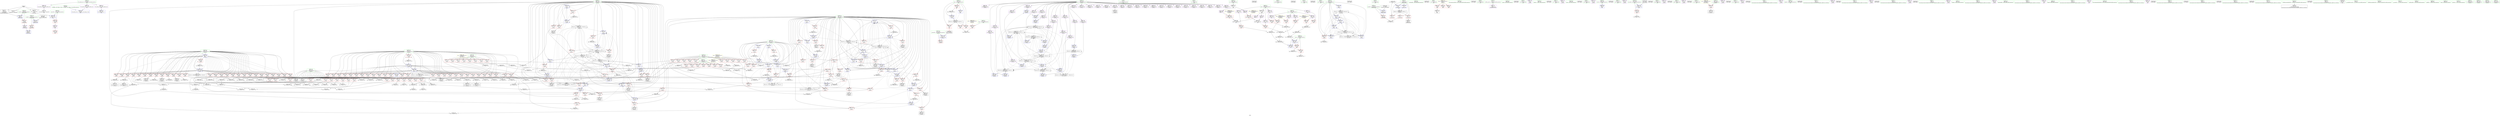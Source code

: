 digraph "SVFG" {
	label="SVFG";

	Node0x5609c767b670 [shape=record,color=grey,label="{NodeID: 0\nNullPtr}"];
	Node0x5609c767b670 -> Node0x5609c76910d0[style=solid];
	Node0x5609c767b670 -> Node0x5609c76911d0[style=solid];
	Node0x5609c767b670 -> Node0x5609c76912a0[style=solid];
	Node0x5609c767b670 -> Node0x5609c76cecc0[style=solid];
	Node0x5609c76e0ce0 [shape=record,color=grey,label="{NodeID: 609\n510 = Binary(509, 95, )\n}"];
	Node0x5609c76e0ce0 -> Node0x5609c768ef10[style=solid];
	Node0x5609c76d3f70 [shape=record,color=blue,label="{NodeID: 443\n129\<--80\nx\<--\n_Z5solvei\n}"];
	Node0x5609c76d3f70 -> Node0x5609c76bf1f0[style=dashed];
	Node0x5609c76d3f70 -> Node0x5609c76bf2c0[style=dashed];
	Node0x5609c76d3f70 -> Node0x5609c76bf390[style=dashed];
	Node0x5609c76d3f70 -> Node0x5609c76d3f70[style=dashed];
	Node0x5609c76d3f70 -> Node0x5609c76d4110[style=dashed];
	Node0x5609c76d3f70 -> Node0x5609c770b1e0[style=dashed];
	Node0x5609c76c9810 [shape=record,color=red,label="{NodeID: 277\n232\<--139\n\<--M\n_Z5solvei\n}"];
	Node0x5609c76c9810 -> Node0x5609c76e51e0[style=solid];
	Node0x5609c7693bf0 [shape=record,color=black,label="{NodeID: 111\n665\<--664\nidxprom265\<--sub264\n_Z5solvei\n}"];
	Node0x5609c76c6c60 [shape=record,color=grey,label="{NodeID: 554\n608 = Binary(606, 607, )\n}"];
	Node0x5609c76c6c60 -> Node0x5609c76e2360[style=solid];
	Node0x5609c76c3610 [shape=record,color=blue,label="{NodeID: 388\n117\<--116\n_loop.addr\<--_loop\n_Z5solvei\n}"];
	Node0x5609c76c3610 -> Node0x5609c76bdc00[style=dashed];
	Node0x5609c76bed10 [shape=record,color=red,label="{NodeID: 222\n488\<--129\n\<--x\n_Z5solvei\n}"];
	Node0x5609c76bed10 -> Node0x5609c76e5060[style=solid];
	Node0x5609c768f9d0 [shape=record,color=green,label="{NodeID: 56\n137\<--138\nC\<--C_field_insensitive\n_Z5solvei\n}"];
	Node0x5609c768f9d0 -> Node0x5609c76c90c0[style=solid];
	Node0x5609c768f9d0 -> Node0x5609c76c9190[style=solid];
	Node0x5609c768f9d0 -> Node0x5609c76c9260[style=solid];
	Node0x5609c768f9d0 -> Node0x5609c76c9330[style=solid];
	Node0x5609c768f9d0 -> Node0x5609c76c9400[style=solid];
	Node0x5609c768f9d0 -> Node0x5609c76c94d0[style=solid];
	Node0x5609c768f9d0 -> Node0x5609c76c95a0[style=solid];
	Node0x5609c768f9d0 -> Node0x5609c76c9670[style=solid];
	Node0x5609c76e60e0 [shape=record,color=grey,label="{NodeID: 665\n330 = cmp(328, 329, )\n}"];
	Node0x5609c76cc590 [shape=record,color=red,label="{NodeID: 333\n382\<--145\n\<--RR\n_Z5solvei\n}"];
	Node0x5609c76cc590 -> Node0x5609c76e2060[style=solid];
	Node0x5609c76c1e80 [shape=record,color=purple,label="{NodeID: 167\n666\<--133\narrayidx266\<--hoge\n_Z5solvei\n}"];
	Node0x5609c7697ce0 [shape=record,color=green,label="{NodeID: 1\n7\<--1\n__dso_handle\<--dummyObj\nGlob }"];
	Node0x5609c76e0e60 [shape=record,color=grey,label="{NodeID: 610\n506 = Binary(505, 95, )\n}"];
	Node0x5609c76e0e60 -> Node0x5609c76d3340[style=solid];
	Node0x5609c76d4040 [shape=record,color=blue,label="{NodeID: 444\n651\<--363\narrayidx257\<--\n_Z5solvei\n}"];
	Node0x5609c76d4040 -> Node0x5609c76d4040[style=dashed];
	Node0x5609c76d4040 -> Node0x5609c76fd9c0[style=dashed];
	Node0x5609c76c98e0 [shape=record,color=red,label="{NodeID: 278\n243\<--139\n\<--M\n_Z5solvei\n}"];
	Node0x5609c76c98e0 -> Node0x5609c76e4a60[style=solid];
	Node0x5609c7693cc0 [shape=record,color=black,label="{NodeID: 112\n669\<--668\nidxprom268\<--sub267\n_Z5solvei\n}"];
	Node0x5609c76c6de0 [shape=record,color=grey,label="{NodeID: 555\n387 = Binary(386, 95, )\n}"];
	Node0x5609c76c6de0 -> Node0x5609c76dcc60[style=solid];
	Node0x5609c76c36e0 [shape=record,color=blue,label="{NodeID: 389\n141\<--159\nL\<--sub\n_Z5solvei\n}"];
	Node0x5609c76c36e0 -> Node0x5609c76c9cf0[style=dashed];
	Node0x5609c76c36e0 -> Node0x5609c76c9dc0[style=dashed];
	Node0x5609c76c36e0 -> Node0x5609c76c9e90[style=dashed];
	Node0x5609c76c36e0 -> Node0x5609c76c9f60[style=dashed];
	Node0x5609c76c36e0 -> Node0x5609c76ca030[style=dashed];
	Node0x5609c76c36e0 -> Node0x5609c76ca100[style=dashed];
	Node0x5609c76c36e0 -> Node0x5609c76ca1d0[style=dashed];
	Node0x5609c76c36e0 -> Node0x5609c76ca2a0[style=dashed];
	Node0x5609c76c36e0 -> Node0x5609c76ca370[style=dashed];
	Node0x5609c76c36e0 -> Node0x5609c76ca440[style=dashed];
	Node0x5609c76c36e0 -> Node0x5609c76ca510[style=dashed];
	Node0x5609c76c36e0 -> Node0x5609c76ca5e0[style=dashed];
	Node0x5609c76c36e0 -> Node0x5609c76ca6b0[style=dashed];
	Node0x5609c76c36e0 -> Node0x5609c76ca780[style=dashed];
	Node0x5609c76c36e0 -> Node0x5609c76ca850[style=dashed];
	Node0x5609c76c36e0 -> Node0x5609c76ca920[style=dashed];
	Node0x5609c76c36e0 -> Node0x5609c76ca9f0[style=dashed];
	Node0x5609c76bede0 [shape=record,color=red,label="{NodeID: 223\n495\<--129\n\<--x\n_Z5solvei\n}"];
	Node0x5609c76bede0 -> Node0x5609c768ee40[style=solid];
	Node0x5609c768faa0 [shape=record,color=green,label="{NodeID: 57\n139\<--140\nM\<--M_field_insensitive\n_Z5solvei\n}"];
	Node0x5609c768faa0 -> Node0x5609c76c9740[style=solid];
	Node0x5609c768faa0 -> Node0x5609c76c9810[style=solid];
	Node0x5609c768faa0 -> Node0x5609c76c98e0[style=solid];
	Node0x5609c768faa0 -> Node0x5609c76c99b0[style=solid];
	Node0x5609c768faa0 -> Node0x5609c76c9a80[style=solid];
	Node0x5609c768faa0 -> Node0x5609c76c9b50[style=solid];
	Node0x5609c768faa0 -> Node0x5609c76c9c20[style=solid];
	Node0x5609c76e6260 [shape=record,color=grey,label="{NodeID: 666\n336 = cmp(334, 335, )\n}"];
	Node0x5609c76cc660 [shape=record,color=red,label="{NodeID: 334\n386\<--145\n\<--RR\n_Z5solvei\n}"];
	Node0x5609c76cc660 -> Node0x5609c76c6de0[style=solid];
	Node0x5609c76c1f50 [shape=record,color=purple,label="{NodeID: 168\n670\<--133\narrayidx269\<--hoge\n_Z5solvei\n}"];
	Node0x5609c76c1f50 -> Node0x5609c76d42b0[style=solid];
	Node0x5609c768d8a0 [shape=record,color=green,label="{NodeID: 2\n8\<--1\n.str\<--dummyObj\nGlob }"];
	Node0x5609c76d1a30 [shape=record,color=yellow,style=double,label="{NodeID: 777\n54V_1 = ENCHI(MR_54V_0)\npts\{7660000 \}\nFun[main]}"];
	Node0x5609c76d1a30 -> Node0x5609c76ce2d0[style=dashed];
	Node0x5609c76d1a30 -> Node0x5609c76ce610[style=dashed];
	Node0x5609c76e0fe0 [shape=record,color=grey,label="{NodeID: 611\n310 = Binary(309, 95, )\n}"];
	Node0x5609c76e0fe0 -> Node0x5609c76c43e0[style=solid];
	Node0x5609c76d4110 [shape=record,color=blue,label="{NodeID: 445\n129\<--655\nx\<--inc259\n_Z5solvei\n}"];
	Node0x5609c76d4110 -> Node0x5609c76bf1f0[style=dashed];
	Node0x5609c76d4110 -> Node0x5609c76bf2c0[style=dashed];
	Node0x5609c76d4110 -> Node0x5609c76bf390[style=dashed];
	Node0x5609c76d4110 -> Node0x5609c76d3f70[style=dashed];
	Node0x5609c76d4110 -> Node0x5609c76d4110[style=dashed];
	Node0x5609c76d4110 -> Node0x5609c770b1e0[style=dashed];
	Node0x5609c76c99b0 [shape=record,color=red,label="{NodeID: 279\n258\<--139\n\<--M\n_Z5solvei\n}"];
	Node0x5609c76c99b0 -> Node0x5609c76dff60[style=solid];
	Node0x5609c7693d90 [shape=record,color=black,label="{NodeID: 113\n674\<--673\nidxprom271\<--\n_Z5solvei\n}"];
	Node0x5609c76c6f60 [shape=record,color=grey,label="{NodeID: 556\n617 = Binary(616, 95, )\n}"];
	Node0x5609c76c6f60 -> Node0x5609c76c70e0[style=solid];
	Node0x5609c76c37b0 [shape=record,color=blue,label="{NodeID: 390\n131\<--80\ny\<--\n_Z5solvei\n}"];
	Node0x5609c76c37b0 -> Node0x5609c76c72f0[style=dashed];
	Node0x5609c76c37b0 -> Node0x5609c76c7380[style=dashed];
	Node0x5609c76c37b0 -> Node0x5609c76c7450[style=dashed];
	Node0x5609c76c37b0 -> Node0x5609c76c3af0[style=dashed];
	Node0x5609c76c37b0 -> Node0x5609c76c3c90[style=dashed];
	Node0x5609c76c37b0 -> Node0x5609c77197e0[style=dashed];
	Node0x5609c76c37b0 -> Node0x5609c76cf370[style=dashed];
	Node0x5609c76beeb0 [shape=record,color=red,label="{NodeID: 224\n500\<--129\n\<--x\n_Z5solvei\n}"];
	Node0x5609c76beeb0 -> Node0x5609c76e1160[style=solid];
	Node0x5609c768fb70 [shape=record,color=green,label="{NodeID: 58\n141\<--142\nL\<--L_field_insensitive\n_Z5solvei\n}"];
	Node0x5609c768fb70 -> Node0x5609c76c9cf0[style=solid];
	Node0x5609c768fb70 -> Node0x5609c76c9dc0[style=solid];
	Node0x5609c768fb70 -> Node0x5609c76c9e90[style=solid];
	Node0x5609c768fb70 -> Node0x5609c76c9f60[style=solid];
	Node0x5609c768fb70 -> Node0x5609c76ca030[style=solid];
	Node0x5609c768fb70 -> Node0x5609c76ca100[style=solid];
	Node0x5609c768fb70 -> Node0x5609c76ca1d0[style=solid];
	Node0x5609c768fb70 -> Node0x5609c76ca2a0[style=solid];
	Node0x5609c768fb70 -> Node0x5609c76ca370[style=solid];
	Node0x5609c768fb70 -> Node0x5609c76ca440[style=solid];
	Node0x5609c768fb70 -> Node0x5609c76ca510[style=solid];
	Node0x5609c768fb70 -> Node0x5609c76ca5e0[style=solid];
	Node0x5609c768fb70 -> Node0x5609c76ca6b0[style=solid];
	Node0x5609c768fb70 -> Node0x5609c76ca780[style=solid];
	Node0x5609c768fb70 -> Node0x5609c76ca850[style=solid];
	Node0x5609c768fb70 -> Node0x5609c76ca920[style=solid];
	Node0x5609c768fb70 -> Node0x5609c76ca9f0[style=solid];
	Node0x5609c768fb70 -> Node0x5609c76c36e0[style=solid];
	Node0x5609c774b1c0 [shape=record,color=black,label="{NodeID: 833\n150 = PHI()\n}"];
	Node0x5609c76e63e0 [shape=record,color=grey,label="{NodeID: 667\n644 = cmp(642, 643, )\n}"];
	Node0x5609c76cc730 [shape=record,color=red,label="{NodeID: 335\n398\<--145\n\<--RR\n_Z5solvei\n}"];
	Node0x5609c76cc730 -> Node0x5609c76e1a60[style=solid];
	Node0x5609c76c2020 [shape=record,color=purple,label="{NodeID: 169\n672\<--133\narrayidx270\<--hoge\n_Z5solvei\n}"];
	Node0x5609c768b440 [shape=record,color=green,label="{NodeID: 3\n10\<--1\n_ZSt3cin\<--dummyObj\nGlob }"];
	Node0x5609c76d1b10 [shape=record,color=yellow,style=double,label="{NodeID: 778\n56V_1 = ENCHI(MR_56V_0)\npts\{7660001 \}\nFun[main]}"];
	Node0x5609c76d1b10 -> Node0x5609c76ce470[style=dashed];
	Node0x5609c76d1b10 -> Node0x5609c76ce7b0[style=dashed];
	Node0x5609c76e1160 [shape=record,color=grey,label="{NodeID: 612\n501 = Binary(500, 95, )\n}"];
	Node0x5609c76e1160 -> Node0x5609c76d3270[style=solid];
	Node0x5609c76d41e0 [shape=record,color=blue,label="{NodeID: 446\n131\<--660\ny\<--inc262\n_Z5solvei\n}"];
	Node0x5609c76d41e0 -> Node0x5609c76c83c0[style=dashed];
	Node0x5609c76d41e0 -> Node0x5609c76c8490[style=dashed];
	Node0x5609c76d41e0 -> Node0x5609c76c8560[style=dashed];
	Node0x5609c76d41e0 -> Node0x5609c76d41e0[style=dashed];
	Node0x5609c76d41e0 -> Node0x5609c770b6e0[style=dashed];
	Node0x5609c76c9a80 [shape=record,color=red,label="{NodeID: 280\n276\<--139\n\<--M\n_Z5solvei\n}"];
	Node0x5609c76c9a80 -> Node0x5609c76e5960[style=solid];
	Node0x5609c7693e60 [shape=record,color=black,label="{NodeID: 114\n679\<--678\nidxprom274\<--\n_Z5solvei\n}"];
	Node0x5609c76c70e0 [shape=record,color=grey,label="{NodeID: 557\n619 = Binary(617, 618, )\n}"];
	Node0x5609c76c70e0 -> Node0x5609c76e2960[style=solid];
	Node0x5609c76c3880 [shape=record,color=blue,label="{NodeID: 391\n129\<--80\nx\<--\n_Z5solvei\n}"];
	Node0x5609c76c3880 -> Node0x5609c76be350[style=dashed];
	Node0x5609c76c3880 -> Node0x5609c76be420[style=dashed];
	Node0x5609c76c3880 -> Node0x5609c76be4f0[style=dashed];
	Node0x5609c76c3880 -> Node0x5609c76c3880[style=dashed];
	Node0x5609c76c3880 -> Node0x5609c76c3a20[style=dashed];
	Node0x5609c76c3880 -> Node0x5609c7718de0[style=dashed];
	Node0x5609c76c3880 -> Node0x5609c771c4e0[style=dashed];
	Node0x5609c76bef80 [shape=record,color=red,label="{NodeID: 225\n563\<--129\n\<--x\n_Z5solvei\n}"];
	Node0x5609c76bef80 -> Node0x5609c76e1d60[style=solid];
	Node0x5609c768fc40 [shape=record,color=green,label="{NodeID: 59\n143\<--144\nCC\<--CC_field_insensitive\n_Z5solvei\n}"];
	Node0x5609c768fc40 -> Node0x5609c76caac0[style=solid];
	Node0x5609c768fc40 -> Node0x5609c76cab90[style=solid];
	Node0x5609c768fc40 -> Node0x5609c76cac60[style=solid];
	Node0x5609c768fc40 -> Node0x5609c76cad30[style=solid];
	Node0x5609c768fc40 -> Node0x5609c76cae00[style=solid];
	Node0x5609c768fc40 -> Node0x5609c76caed0[style=solid];
	Node0x5609c768fc40 -> Node0x5609c76cafa0[style=solid];
	Node0x5609c768fc40 -> Node0x5609c76cb070[style=solid];
	Node0x5609c768fc40 -> Node0x5609c76cb140[style=solid];
	Node0x5609c768fc40 -> Node0x5609c76cb210[style=solid];
	Node0x5609c768fc40 -> Node0x5609c76cb2e0[style=solid];
	Node0x5609c768fc40 -> Node0x5609c76cb3b0[style=solid];
	Node0x5609c768fc40 -> Node0x5609c76cb480[style=solid];
	Node0x5609c768fc40 -> Node0x5609c76cb550[style=solid];
	Node0x5609c768fc40 -> Node0x5609c76cb620[style=solid];
	Node0x5609c768fc40 -> Node0x5609c76cb6f0[style=solid];
	Node0x5609c768fc40 -> Node0x5609c76cb7c0[style=solid];
	Node0x5609c768fc40 -> Node0x5609c76cb890[style=solid];
	Node0x5609c768fc40 -> Node0x5609c76cb960[style=solid];
	Node0x5609c768fc40 -> Node0x5609c76cba30[style=solid];
	Node0x5609c768fc40 -> Node0x5609c76cbb00[style=solid];
	Node0x5609c768fc40 -> Node0x5609c76cbbd0[style=solid];
	Node0x5609c768fc40 -> Node0x5609c76cbca0[style=solid];
	Node0x5609c768fc40 -> Node0x5609c76cbd70[style=solid];
	Node0x5609c768fc40 -> Node0x5609c76cbe40[style=solid];
	Node0x5609c768fc40 -> Node0x5609c76cbf10[style=solid];
	Node0x5609c768fc40 -> Node0x5609c76cbfe0[style=solid];
	Node0x5609c768fc40 -> Node0x5609c76cc0b0[style=solid];
	Node0x5609c768fc40 -> Node0x5609c76cc180[style=solid];
	Node0x5609c768fc40 -> Node0x5609c76c4650[style=solid];
	Node0x5609c768fc40 -> Node0x5609c76d4860[style=solid];
	Node0x5609c774be60 [shape=record,color=black,label="{NodeID: 834\n153 = PHI()\n}"];
	Node0x5609c76e6560 [shape=record,color=grey,label="{NodeID: 668\n638 = cmp(636, 637, )\n}"];
	Node0x5609c76cc800 [shape=record,color=red,label="{NodeID: 336\n404\<--145\n\<--RR\n_Z5solvei\n}"];
	Node0x5609c76cc800 -> Node0x5609c76e33e0[style=solid];
	Node0x5609c76c20f0 [shape=record,color=purple,label="{NodeID: 170\n675\<--133\narrayidx272\<--hoge\n_Z5solvei\n}"];
	Node0x5609c76c20f0 -> Node0x5609c76d4380[style=solid];
	Node0x5609c768b4d0 [shape=record,color=green,label="{NodeID: 4\n11\<--1\n.str.1\<--dummyObj\nGlob }"];
	Node0x5609c76d1bf0 [shape=record,color=yellow,style=double,label="{NodeID: 779\n58V_1 = ENCHI(MR_58V_0)\npts\{7680000 \}\nFun[main]}"];
	Node0x5609c76d1bf0 -> Node0x5609c76ce950[style=dashed];
	Node0x5609c76e12e0 [shape=record,color=grey,label="{NodeID: 613\n340 = Binary(338, 339, )\n}"];
	Node0x5609c76e12e0 -> Node0x5609c76e21e0[style=solid];
	Node0x5609c76d42b0 [shape=record,color=blue,label="{NodeID: 447\n670\<--188\narrayidx269\<--\n_Z5solvei\n}"];
	Node0x5609c76d42b0 -> Node0x5609c76d4380[style=dashed];
	Node0x5609c76c9b50 [shape=record,color=red,label="{NodeID: 281\n287\<--139\n\<--M\n_Z5solvei\n}"];
	Node0x5609c76c9b50 -> Node0x5609c76e5ae0[style=solid];
	Node0x5609c7693f30 [shape=record,color=black,label="{NodeID: 115\n701\<--700\nidxprom287\<--\n_Z5solvei\n}"];
	Node0x5609c76dc0e0 [shape=record,color=grey,label="{NodeID: 558\n589 = Binary(587, 588, )\n}"];
	Node0x5609c76dc0e0 -> Node0x5609c76e1be0[style=solid];
	Node0x5609c76c3950 [shape=record,color=blue,label="{NodeID: 392\n186\<--188\narrayidx7\<--\n_Z5solvei\n}"];
	Node0x5609c76c3950 -> Node0x5609c76c3950[style=dashed];
	Node0x5609c76c3950 -> Node0x5609c7705ce0[style=dashed];
	Node0x5609c76bf050 [shape=record,color=red,label="{NodeID: 226\n570\<--129\n\<--x\n_Z5solvei\n}"];
	Node0x5609c76bf050 -> Node0x5609c76937e0[style=solid];
	Node0x5609c768fd10 [shape=record,color=green,label="{NodeID: 60\n145\<--146\nRR\<--RR_field_insensitive\n_Z5solvei\n}"];
	Node0x5609c768fd10 -> Node0x5609c76cc250[style=solid];
	Node0x5609c768fd10 -> Node0x5609c76cc320[style=solid];
	Node0x5609c768fd10 -> Node0x5609c76cc3f0[style=solid];
	Node0x5609c768fd10 -> Node0x5609c76cc4c0[style=solid];
	Node0x5609c768fd10 -> Node0x5609c76cc590[style=solid];
	Node0x5609c768fd10 -> Node0x5609c76cc660[style=solid];
	Node0x5609c768fd10 -> Node0x5609c76cc730[style=solid];
	Node0x5609c768fd10 -> Node0x5609c76cc800[style=solid];
	Node0x5609c768fd10 -> Node0x5609c76cc8d0[style=solid];
	Node0x5609c768fd10 -> Node0x5609c76cc9a0[style=solid];
	Node0x5609c768fd10 -> Node0x5609c76cca70[style=solid];
	Node0x5609c768fd10 -> Node0x5609c76ccb40[style=solid];
	Node0x5609c768fd10 -> Node0x5609c76ccc10[style=solid];
	Node0x5609c768fd10 -> Node0x5609c76ccce0[style=solid];
	Node0x5609c768fd10 -> Node0x5609c76ccdb0[style=solid];
	Node0x5609c768fd10 -> Node0x5609c76cce80[style=solid];
	Node0x5609c768fd10 -> Node0x5609c76ccf50[style=solid];
	Node0x5609c768fd10 -> Node0x5609c76cd020[style=solid];
	Node0x5609c768fd10 -> Node0x5609c76cd0f0[style=solid];
	Node0x5609c768fd10 -> Node0x5609c76cd1c0[style=solid];
	Node0x5609c768fd10 -> Node0x5609c76cd290[style=solid];
	Node0x5609c768fd10 -> Node0x5609c76cd360[style=solid];
	Node0x5609c768fd10 -> Node0x5609c76cd430[style=solid];
	Node0x5609c768fd10 -> Node0x5609c76cd500[style=solid];
	Node0x5609c768fd10 -> Node0x5609c76cd5d0[style=solid];
	Node0x5609c768fd10 -> Node0x5609c76cd6a0[style=solid];
	Node0x5609c768fd10 -> Node0x5609c76cd770[style=solid];
	Node0x5609c768fd10 -> Node0x5609c76cd840[style=solid];
	Node0x5609c768fd10 -> Node0x5609c76cd910[style=solid];
	Node0x5609c768fd10 -> Node0x5609c76c4580[style=solid];
	Node0x5609c768fd10 -> Node0x5609c76d4930[style=solid];
	Node0x5609c774bf60 [shape=record,color=black,label="{NodeID: 835\n154 = PHI()\n}"];
	Node0x5609c76e66e0 [shape=record,color=grey,label="{NodeID: 669\n550 = cmp(549, 95, )\n}"];
	Node0x5609c76cc8d0 [shape=record,color=red,label="{NodeID: 337\n438\<--145\n\<--RR\n_Z5solvei\n}"];
	Node0x5609c76cc8d0 -> Node0x5609c768ebd0[style=solid];
	Node0x5609c76c21c0 [shape=record,color=purple,label="{NodeID: 171\n677\<--133\narrayidx273\<--hoge\n_Z5solvei\n}"];
	Node0x5609c768b960 [shape=record,color=green,label="{NodeID: 5\n13\<--1\n.str.2\<--dummyObj\nGlob }"];
	Node0x5609c7701dd0 [shape=record,color=yellow,style=double,label="{NodeID: 780\n60V_1 = ENCHI(MR_60V_0)\npts\{7680001 \}\nFun[main]}"];
	Node0x5609c7701dd0 -> Node0x5609c76cea20[style=dashed];
	Node0x5609c76e1460 [shape=record,color=grey,label="{NodeID: 614\n549 = Binary(547, 548, )\n}"];
	Node0x5609c76e1460 -> Node0x5609c76e66e0[style=solid];
	Node0x5609c76d4380 [shape=record,color=blue,label="{NodeID: 448\n675\<--363\narrayidx272\<--\n_Z5solvei\n}"];
	Node0x5609c76d4380 -> Node0x5609c76d4450[style=dashed];
	Node0x5609c76c9c20 [shape=record,color=red,label="{NodeID: 282\n302\<--139\n\<--M\n_Z5solvei\n}"];
	Node0x5609c76c9c20 -> Node0x5609c76e09e0[style=solid];
	Node0x5609c76bf510 [shape=record,color=black,label="{NodeID: 116\n827\<--763\n\<--start\nmain\n}"];
	Node0x5609c76bf510 -> Node0x5609c76c2df0[style=solid];
	Node0x5609c76bf510 -> Node0x5609c76c2ec0[style=solid];
	Node0x5609c76dc1e0 [shape=record,color=grey,label="{NodeID: 559\n157 = Binary(155, 156, )\n}"];
	Node0x5609c76dc1e0 -> Node0x5609c76dc660[style=solid];
	Node0x5609c76c3a20 [shape=record,color=blue,label="{NodeID: 393\n129\<--191\nx\<--inc\n_Z5solvei\n}"];
	Node0x5609c76c3a20 -> Node0x5609c76be350[style=dashed];
	Node0x5609c76c3a20 -> Node0x5609c76be420[style=dashed];
	Node0x5609c76c3a20 -> Node0x5609c76be4f0[style=dashed];
	Node0x5609c76c3a20 -> Node0x5609c76c3880[style=dashed];
	Node0x5609c76c3a20 -> Node0x5609c76c3a20[style=dashed];
	Node0x5609c76c3a20 -> Node0x5609c7718de0[style=dashed];
	Node0x5609c76c3a20 -> Node0x5609c771c4e0[style=dashed];
	Node0x5609c76bf120 [shape=record,color=red,label="{NodeID: 227\n575\<--129\n\<--x\n_Z5solvei\n}"];
	Node0x5609c76bf120 -> Node0x5609c76c6660[style=solid];
	Node0x5609c768fde0 [shape=record,color=green,label="{NodeID: 61\n147\<--148\nok\<--ok_field_insensitive\n_Z5solvei\n}"];
	Node0x5609c768fde0 -> Node0x5609c76cd9e0[style=solid];
	Node0x5609c768fde0 -> Node0x5609c76c44b0[style=solid];
	Node0x5609c768fde0 -> Node0x5609c76c4b30[style=solid];
	Node0x5609c768fde0 -> Node0x5609c76d2f70[style=solid];
	Node0x5609c768fde0 -> Node0x5609c76d3680[style=solid];
	Node0x5609c768fde0 -> Node0x5609c76d3dd0[style=solid];
	Node0x5609c768fde0 -> Node0x5609c76d4520[style=solid];
	Node0x5609c774c030 [shape=record,color=black,label="{NodeID: 836\n201 = PHI()\n}"];
	Node0x5609c76cc9a0 [shape=record,color=red,label="{NodeID: 338\n452\<--145\n\<--RR\n_Z5solvei\n}"];
	Node0x5609c76cc9a0 -> Node0x5609c76de160[style=solid];
	Node0x5609c76c2290 [shape=record,color=purple,label="{NodeID: 172\n680\<--133\narrayidx275\<--hoge\n_Z5solvei\n}"];
	Node0x5609c76c2290 -> Node0x5609c76d4450[style=solid];
	Node0x5609c768b9f0 [shape=record,color=green,label="{NodeID: 6\n15\<--1\n.str.3\<--dummyObj\nGlob }"];
	Node0x5609c76e15e0 [shape=record,color=grey,label="{NodeID: 615\n689 = cmp(688, 80, )\n}"];
	Node0x5609c76d4450 [shape=record,color=blue,label="{NodeID: 449\n680\<--363\narrayidx275\<--\n_Z5solvei\n}"];
	Node0x5609c76d4450 -> Node0x5609c770c0e0[style=dashed];
	Node0x5609c76c9cf0 [shape=record,color=red,label="{NodeID: 283\n204\<--141\n\<--L\n_Z5solvei\n}"];
	Node0x5609c76c9cf0 -> Node0x5609c76e3b60[style=solid];
	Node0x5609c76bf5e0 [shape=record,color=black,label="{NodeID: 117\n828\<--767\n\<--ts\nmain\n}"];
	Node0x5609c76bf5e0 -> Node0x5609c76c2f90[style=solid];
	Node0x5609c76bf5e0 -> Node0x5609c76c3060[style=solid];
	Node0x5609c76dc360 [shape=record,color=grey,label="{NodeID: 560\n94 = Binary(93, 95, )\n}"];
	Node0x5609c76dc360 -> Node0x5609c76c3540[style=solid];
	Node0x5609c76c3af0 [shape=record,color=blue,label="{NodeID: 394\n131\<--196\ny\<--inc9\n_Z5solvei\n}"];
	Node0x5609c76c3af0 -> Node0x5609c76c72f0[style=dashed];
	Node0x5609c76c3af0 -> Node0x5609c76c7380[style=dashed];
	Node0x5609c76c3af0 -> Node0x5609c76c7450[style=dashed];
	Node0x5609c76c3af0 -> Node0x5609c76c3af0[style=dashed];
	Node0x5609c76c3af0 -> Node0x5609c76c3c90[style=dashed];
	Node0x5609c76c3af0 -> Node0x5609c77197e0[style=dashed];
	Node0x5609c76c3af0 -> Node0x5609c76cf370[style=dashed];
	Node0x5609c76bf1f0 [shape=record,color=red,label="{NodeID: 228\n642\<--129\n\<--x\n_Z5solvei\n}"];
	Node0x5609c76bf1f0 -> Node0x5609c76e63e0[style=solid];
	Node0x5609c768feb0 [shape=record,color=green,label="{NodeID: 62\n151\<--152\n_ZNSirsERi\<--_ZNSirsERi_field_insensitive\n}"];
	Node0x5609c774c100 [shape=record,color=black,label="{NodeID: 837\n263 = PHI()\n}"];
	Node0x5609c76cca70 [shape=record,color=red,label="{NodeID: 339\n458\<--145\n\<--RR\n_Z5solvei\n}"];
	Node0x5609c76cca70 -> Node0x5609c76e30e0[style=solid];
	Node0x5609c76c2360 [shape=record,color=purple,label="{NodeID: 173\n691\<--133\narrayidx282\<--hoge\n_Z5solvei\n}"];
	Node0x5609c768ba80 [shape=record,color=green,label="{NodeID: 7\n17\<--1\n.str.4\<--dummyObj\nGlob }"];
	Node0x5609c76e1760 [shape=record,color=grey,label="{NodeID: 616\n553 = cmp(552, 95, )\n}"];
	Node0x5609c76d4520 [shape=record,color=blue,label="{NodeID: 450\n147\<--95\nok\<--\n_Z5solvei\n}"];
	Node0x5609c76d4520 -> Node0x5609c770bbe0[style=dashed];
	Node0x5609c76c9dc0 [shape=record,color=red,label="{NodeID: 284\n317\<--141\n\<--L\n_Z5solvei\n}"];
	Node0x5609c76c9dc0 -> Node0x5609c76e5f60[style=solid];
	Node0x5609c76bf6b0 [shape=record,color=black,label="{NodeID: 118\n780\<--778\ncall\<--\nmain\n}"];
	Node0x5609c76dc4e0 [shape=record,color=grey,label="{NodeID: 561\n463 = Binary(462, 95, )\n}"];
	Node0x5609c76dc4e0 -> Node0x5609c76dc7e0[style=solid];
	Node0x5609c76c3bc0 [shape=record,color=blue,label="{NodeID: 395\n208\<--210\narrayidx14\<--\n_Z5solvei\n}"];
	Node0x5609c76c3bc0 -> Node0x5609c771abe0[style=dashed];
	Node0x5609c76bf2c0 [shape=record,color=red,label="{NodeID: 229\n649\<--129\n\<--x\n_Z5solvei\n}"];
	Node0x5609c76bf2c0 -> Node0x5609c7693b20[style=solid];
	Node0x5609c768ffb0 [shape=record,color=green,label="{NodeID: 63\n167\<--168\nllvm.memset.p0i8.i64\<--llvm.memset.p0i8.i64_field_insensitive\n}"];
	Node0x5609c774c200 [shape=record,color=black,label="{NodeID: 838\n270 = PHI()\n}"];
	Node0x5609c76ccb40 [shape=record,color=red,label="{NodeID: 340\n462\<--145\n\<--RR\n_Z5solvei\n}"];
	Node0x5609c76ccb40 -> Node0x5609c76dc4e0[style=solid];
	Node0x5609c76c2430 [shape=record,color=purple,label="{NodeID: 174\n692\<--133\narrayidx283\<--hoge\n_Z5solvei\n}"];
	Node0x5609c76c2430 -> Node0x5609c76d45f0[style=solid];
	Node0x5609c768bb10 [shape=record,color=green,label="{NodeID: 8\n19\<--1\n.str.5\<--dummyObj\nGlob }"];
	Node0x5609c7702070 [shape=record,color=yellow,style=double,label="{NodeID: 783\n46V_1 = ENCHI(MR_46V_0)\npts\{758 \}\nFun[main]}"];
	Node0x5609c7702070 -> Node0x5609c76cdf90[style=dashed];
	Node0x5609c76e18e0 [shape=record,color=grey,label="{NodeID: 617\n559 = cmp(557, 558, )\n}"];
	Node0x5609c76d45f0 [shape=record,color=blue,label="{NodeID: 451\n692\<--210\narrayidx283\<--\n_Z5solvei\n}"];
	Node0x5609c76d45f0 -> Node0x5609c771abe0[style=dashed];
	Node0x5609c76c9e90 [shape=record,color=red,label="{NodeID: 285\n341\<--141\n\<--L\n_Z5solvei\n}"];
	Node0x5609c76c9e90 -> Node0x5609c76e21e0[style=solid];
	Node0x5609c76bf780 [shape=record,color=purple,label="{NodeID: 119\n46\<--4\n\<--_ZStL8__ioinit\n__cxx_global_var_init\n}"];
	Node0x5609c76dc660 [shape=record,color=grey,label="{NodeID: 562\n159 = Binary(157, 158, )\n}"];
	Node0x5609c76dc660 -> Node0x5609c76c36e0[style=solid];
	Node0x5609c76c3c90 [shape=record,color=blue,label="{NodeID: 396\n131\<--80\ny\<--\n_Z5solvei\n}"];
	Node0x5609c76c3c90 -> Node0x5609c76c7520[style=dashed];
	Node0x5609c76c3c90 -> Node0x5609c76c75f0[style=dashed];
	Node0x5609c76c3c90 -> Node0x5609c76c76c0[style=dashed];
	Node0x5609c76c3c90 -> Node0x5609c76c3d60[style=dashed];
	Node0x5609c76c3c90 -> Node0x5609c77197e0[style=dashed];
	Node0x5609c76bf390 [shape=record,color=red,label="{NodeID: 230\n654\<--129\n\<--x\n_Z5solvei\n}"];
	Node0x5609c76bf390 -> Node0x5609c76de760[style=solid];
	Node0x5609c76900b0 [shape=record,color=green,label="{NodeID: 64\n202\<--203\nprintf\<--printf_field_insensitive\n}"];
	Node0x5609c774c300 [shape=record,color=black,label="{NodeID: 839\n282 = PHI()\n}"];
	Node0x5609c76ccc10 [shape=record,color=red,label="{NodeID: 341\n474\<--145\n\<--RR\n_Z5solvei\n}"];
	Node0x5609c76ccc10 -> Node0x5609c76e4be0[style=solid];
	Node0x5609c76c2500 [shape=record,color=purple,label="{NodeID: 175\n702\<--133\narrayidx288\<--hoge\n_Z5solvei\n}"];
	Node0x5609c768bba0 [shape=record,color=green,label="{NodeID: 9\n21\<--1\n.str.6\<--dummyObj\nGlob }"];
	Node0x5609c76e1a60 [shape=record,color=grey,label="{NodeID: 618\n399 = cmp(398, 95, )\n}"];
	Node0x5609c76d46c0 [shape=record,color=blue,label="{NodeID: 452\n131\<--80\ny\<--\n_Z5solvei\n}"];
	Node0x5609c76d46c0 -> Node0x5609c76c8630[style=dashed];
	Node0x5609c76d46c0 -> Node0x5609c76c8700[style=dashed];
	Node0x5609c76d46c0 -> Node0x5609c76c87d0[style=dashed];
	Node0x5609c76d46c0 -> Node0x5609c76d4790[style=dashed];
	Node0x5609c76d46c0 -> Node0x5609c77197e0[style=dashed];
	Node0x5609c76c9f60 [shape=record,color=red,label="{NodeID: 286\n379\<--141\n\<--L\n_Z5solvei\n}"];
	Node0x5609c76c9f60 -> Node0x5609c76e1ee0[style=solid];
	Node0x5609c76bf850 [shape=record,color=purple,label="{NodeID: 120\n104\<--8\n\<--.str\n_Z4GETiv\n}"];
	Node0x5609c76dc7e0 [shape=record,color=grey,label="{NodeID: 563\n465 = Binary(463, 464, )\n}"];
	Node0x5609c76dc7e0 -> Node0x5609c76e3260[style=solid];
	Node0x5609c76c3d60 [shape=record,color=blue,label="{NodeID: 397\n131\<--225\ny\<--inc23\n_Z5solvei\n}"];
	Node0x5609c76c3d60 -> Node0x5609c76c7520[style=dashed];
	Node0x5609c76c3d60 -> Node0x5609c76c75f0[style=dashed];
	Node0x5609c76c3d60 -> Node0x5609c76c76c0[style=dashed];
	Node0x5609c76c3d60 -> Node0x5609c76c3d60[style=dashed];
	Node0x5609c76c3d60 -> Node0x5609c77197e0[style=dashed];
	Node0x5609c76c72f0 [shape=record,color=red,label="{NodeID: 231\n171\<--131\n\<--y\n_Z5solvei\n}"];
	Node0x5609c76c72f0 -> Node0x5609c76e2f60[style=solid];
	Node0x5609c76901b0 [shape=record,color=green,label="{NodeID: 65\n740\<--741\n_Z4initv\<--_Z4initv_field_insensitive\n}"];
	Node0x5609c774c400 [shape=record,color=black,label="{NodeID: 840\n291 = PHI()\n}"];
	Node0x5609c76ccce0 [shape=record,color=red,label="{NodeID: 342\n483\<--145\n\<--RR\n_Z5solvei\n}"];
	Node0x5609c76ccce0 -> Node0x5609c76e5360[style=solid];
	Node0x5609c76c25d0 [shape=record,color=purple,label="{NodeID: 176\n703\<--133\narraydecay289\<--hoge\n_Z5solvei\n}"];
	Node0x5609c768ded0 [shape=record,color=green,label="{NodeID: 10\n23\<--1\n.str.7\<--dummyObj\nGlob }"];
	Node0x5609c76e1be0 [shape=record,color=grey,label="{NodeID: 619\n590 = cmp(586, 589, )\n}"];
	Node0x5609c76d4790 [shape=record,color=blue,label="{NodeID: 453\n131\<--708\ny\<--inc292\n_Z5solvei\n}"];
	Node0x5609c76d4790 -> Node0x5609c76c8630[style=dashed];
	Node0x5609c76d4790 -> Node0x5609c76c8700[style=dashed];
	Node0x5609c76d4790 -> Node0x5609c76c87d0[style=dashed];
	Node0x5609c76d4790 -> Node0x5609c76d4790[style=dashed];
	Node0x5609c76d4790 -> Node0x5609c77197e0[style=dashed];
	Node0x5609c76ca030 [shape=record,color=red,label="{NodeID: 287\n390\<--141\n\<--L\n_Z5solvei\n}"];
	Node0x5609c76ca030 -> Node0x5609c76e3560[style=solid];
	Node0x5609c76bf920 [shape=record,color=purple,label="{NodeID: 121\n200\<--11\n\<--.str.1\n_Z5solvei\n}"];
	Node0x5609c76dc960 [shape=record,color=grey,label="{NodeID: 564\n838 = Binary(837, 805, )\n}"];
	Node0x5609c76dc960 -> Node0x5609c76ded60[style=solid];
	Node0x5609c76c3e30 [shape=record,color=blue,label="{NodeID: 398\n121\<--80\ni\<--\n_Z5solvei\n}"];
	Node0x5609c76c3e30 -> Node0x5609c76bdcd0[style=dashed];
	Node0x5609c76c3e30 -> Node0x5609c76bdda0[style=dashed];
	Node0x5609c76c3e30 -> Node0x5609c76c3f00[style=dashed];
	Node0x5609c76c3e30 -> Node0x5609c76c3fd0[style=dashed];
	Node0x5609c76c7380 [shape=record,color=red,label="{NodeID: 232\n181\<--131\n\<--y\n_Z5solvei\n}"];
	Node0x5609c76c7380 -> Node0x5609c76917b0[style=solid];
	Node0x5609c76902b0 [shape=record,color=green,label="{NodeID: 66\n744\<--745\nmain\<--main_field_insensitive\n}"];
	Node0x5609c774c500 [shape=record,color=black,label="{NodeID: 841\n307 = PHI()\n}"];
	Node0x5609c76ccdb0 [shape=record,color=red,label="{NodeID: 343\n509\<--145\n\<--RR\n_Z5solvei\n}"];
	Node0x5609c76ccdb0 -> Node0x5609c76e0ce0[style=solid];
	Node0x5609c76c26a0 [shape=record,color=purple,label="{NodeID: 177\n801\<--763\ntv_sec6\<--start\nmain\n}"];
	Node0x5609c76c26a0 -> Node0x5609c76ce3a0[style=solid];
	Node0x5609c768df60 [shape=record,color=green,label="{NodeID: 11\n25\<--1\n.str.8\<--dummyObj\nGlob }"];
	Node0x5609c76e1d60 [shape=record,color=grey,label="{NodeID: 620\n565 = cmp(563, 564, )\n}"];
	Node0x5609c76d4860 [shape=record,color=blue,label="{NodeID: 454\n143\<--714\nCC\<--inc296\n_Z5solvei\n}"];
	Node0x5609c76d4860 -> Node0x5609c76caac0[style=dashed];
	Node0x5609c76d4860 -> Node0x5609c76cab90[style=dashed];
	Node0x5609c76d4860 -> Node0x5609c76cac60[style=dashed];
	Node0x5609c76d4860 -> Node0x5609c76cad30[style=dashed];
	Node0x5609c76d4860 -> Node0x5609c76cae00[style=dashed];
	Node0x5609c76d4860 -> Node0x5609c76caed0[style=dashed];
	Node0x5609c76d4860 -> Node0x5609c76cafa0[style=dashed];
	Node0x5609c76d4860 -> Node0x5609c76cb070[style=dashed];
	Node0x5609c76d4860 -> Node0x5609c76cb140[style=dashed];
	Node0x5609c76d4860 -> Node0x5609c76cb210[style=dashed];
	Node0x5609c76d4860 -> Node0x5609c76cb2e0[style=dashed];
	Node0x5609c76d4860 -> Node0x5609c76cb3b0[style=dashed];
	Node0x5609c76d4860 -> Node0x5609c76cb480[style=dashed];
	Node0x5609c76d4860 -> Node0x5609c76cb550[style=dashed];
	Node0x5609c76d4860 -> Node0x5609c76cb620[style=dashed];
	Node0x5609c76d4860 -> Node0x5609c76cb6f0[style=dashed];
	Node0x5609c76d4860 -> Node0x5609c76cb7c0[style=dashed];
	Node0x5609c76d4860 -> Node0x5609c76cb890[style=dashed];
	Node0x5609c76d4860 -> Node0x5609c76cb960[style=dashed];
	Node0x5609c76d4860 -> Node0x5609c76cba30[style=dashed];
	Node0x5609c76d4860 -> Node0x5609c76cbb00[style=dashed];
	Node0x5609c76d4860 -> Node0x5609c76cbbd0[style=dashed];
	Node0x5609c76d4860 -> Node0x5609c76cbca0[style=dashed];
	Node0x5609c76d4860 -> Node0x5609c76cbd70[style=dashed];
	Node0x5609c76d4860 -> Node0x5609c76cbe40[style=dashed];
	Node0x5609c76d4860 -> Node0x5609c76cbf10[style=dashed];
	Node0x5609c76d4860 -> Node0x5609c76cbfe0[style=dashed];
	Node0x5609c76d4860 -> Node0x5609c76cc0b0[style=dashed];
	Node0x5609c76d4860 -> Node0x5609c76cc180[style=dashed];
	Node0x5609c76d4860 -> Node0x5609c76c4650[style=dashed];
	Node0x5609c76d4860 -> Node0x5609c76d4860[style=dashed];
	Node0x5609c76d4860 -> Node0x5609c7719ce0[style=dashed];
	Node0x5609c76ca100 [shape=record,color=red,label="{NodeID: 288\n393\<--141\n\<--L\n_Z5solvei\n}"];
	Node0x5609c76ca100 -> Node0x5609c76dd0e0[style=solid];
	Node0x5609c76bf9f0 [shape=record,color=purple,label="{NodeID: 122\n221\<--13\n\<--.str.2\n_Z5solvei\n}"];
	Node0x5609c77110e0 [shape=record,color=black,label="{NodeID: 731\nMR_34V_30 = PHI(MR_34V_31, MR_34V_11, )\npts\{1340000 \}\n}"];
	Node0x5609c77110e0 -> Node0x5609c76d38f0[style=dashed];
	Node0x5609c77110e0 -> Node0x5609c76d3c30[style=dashed];
	Node0x5609c77110e0 -> Node0x5609c770c0e0[style=dashed];
	Node0x5609c77110e0 -> Node0x5609c77110e0[style=dashed];
	Node0x5609c76dcae0 [shape=record,color=grey,label="{NodeID: 565\n837 = Binary(834, 836, )\n}"];
	Node0x5609c76dcae0 -> Node0x5609c76dc960[style=solid];
	Node0x5609c76c3f00 [shape=record,color=blue,label="{NodeID: 399\n121\<--250\ni\<--inc37\n_Z5solvei\n}"];
	Node0x5609c76c3f00 -> Node0x5609c76bdcd0[style=dashed];
	Node0x5609c76c3f00 -> Node0x5609c76bdda0[style=dashed];
	Node0x5609c76c3f00 -> Node0x5609c76c3f00[style=dashed];
	Node0x5609c76c3f00 -> Node0x5609c76c3fd0[style=dashed];
	Node0x5609c76c7450 [shape=record,color=red,label="{NodeID: 233\n195\<--131\n\<--y\n_Z5solvei\n}"];
	Node0x5609c76c7450 -> Node0x5609c76ddb60[style=solid];
	Node0x5609c76903b0 [shape=record,color=green,label="{NodeID: 67\n749\<--750\nretval\<--retval_field_insensitive\nmain\n}"];
	Node0x5609c76903b0 -> Node0x5609c76d4a00[style=solid];
	Node0x5609c774c600 [shape=record,color=black,label="{NodeID: 842\n314 = PHI()\n}"];
	Node0x5609c76cce80 [shape=record,color=red,label="{NodeID: 344\n518\<--145\n\<--RR\n_Z5solvei\n}"];
	Node0x5609c76cce80 -> Node0x5609c768f0b0[style=solid];
	Node0x5609c76c2770 [shape=record,color=purple,label="{NodeID: 178\n808\<--763\ntv_usec7\<--start\nmain\n}"];
	Node0x5609c76c2770 -> Node0x5609c76ce540[style=solid];
	Node0x5609c768e030 [shape=record,color=green,label="{NodeID: 12\n27\<--1\n.str.9\<--dummyObj\nGlob }"];
	Node0x5609c76e1ee0 [shape=record,color=grey,label="{NodeID: 621\n380 = cmp(378, 379, )\n}"];
	Node0x5609c76d4930 [shape=record,color=blue,label="{NodeID: 455\n145\<--719\nRR\<--inc299\n_Z5solvei\n}"];
	Node0x5609c76d4930 -> Node0x5609c76cc250[style=dashed];
	Node0x5609c76d4930 -> Node0x5609c76cc320[style=dashed];
	Node0x5609c76d4930 -> Node0x5609c76cc3f0[style=dashed];
	Node0x5609c76d4930 -> Node0x5609c76cc4c0[style=dashed];
	Node0x5609c76d4930 -> Node0x5609c76cc590[style=dashed];
	Node0x5609c76d4930 -> Node0x5609c76cc660[style=dashed];
	Node0x5609c76d4930 -> Node0x5609c76cc730[style=dashed];
	Node0x5609c76d4930 -> Node0x5609c76cc800[style=dashed];
	Node0x5609c76d4930 -> Node0x5609c76cc8d0[style=dashed];
	Node0x5609c76d4930 -> Node0x5609c76cc9a0[style=dashed];
	Node0x5609c76d4930 -> Node0x5609c76cca70[style=dashed];
	Node0x5609c76d4930 -> Node0x5609c76ccb40[style=dashed];
	Node0x5609c76d4930 -> Node0x5609c76ccc10[style=dashed];
	Node0x5609c76d4930 -> Node0x5609c76ccce0[style=dashed];
	Node0x5609c76d4930 -> Node0x5609c76ccdb0[style=dashed];
	Node0x5609c76d4930 -> Node0x5609c76cce80[style=dashed];
	Node0x5609c76d4930 -> Node0x5609c76ccf50[style=dashed];
	Node0x5609c76d4930 -> Node0x5609c76cd020[style=dashed];
	Node0x5609c76d4930 -> Node0x5609c76cd0f0[style=dashed];
	Node0x5609c76d4930 -> Node0x5609c76cd1c0[style=dashed];
	Node0x5609c76d4930 -> Node0x5609c76cd290[style=dashed];
	Node0x5609c76d4930 -> Node0x5609c76cd360[style=dashed];
	Node0x5609c76d4930 -> Node0x5609c76cd430[style=dashed];
	Node0x5609c76d4930 -> Node0x5609c76cd500[style=dashed];
	Node0x5609c76d4930 -> Node0x5609c76cd5d0[style=dashed];
	Node0x5609c76d4930 -> Node0x5609c76cd6a0[style=dashed];
	Node0x5609c76d4930 -> Node0x5609c76cd770[style=dashed];
	Node0x5609c76d4930 -> Node0x5609c76cd840[style=dashed];
	Node0x5609c76d4930 -> Node0x5609c76cd910[style=dashed];
	Node0x5609c76d4930 -> Node0x5609c76d4930[style=dashed];
	Node0x5609c76d4930 -> Node0x5609c771a1e0[style=dashed];
	Node0x5609c76ca1d0 [shape=record,color=red,label="{NodeID: 289\n433\<--141\n\<--L\n_Z5solvei\n}"];
	Node0x5609c76ca1d0 -> Node0x5609c76e0560[style=solid];
	Node0x5609c76bfac0 [shape=record,color=purple,label="{NodeID: 123\n704\<--13\n\<--.str.2\n_Z5solvei\n}"];
	Node0x5609c76dcc60 [shape=record,color=grey,label="{NodeID: 566\n389 = Binary(387, 388, )\n}"];
	Node0x5609c76dcc60 -> Node0x5609c76e3560[style=solid];
	Node0x5609c76c3fd0 [shape=record,color=blue,label="{NodeID: 400\n121\<--80\ni\<--\n_Z5solvei\n}"];
	Node0x5609c76c3fd0 -> Node0x5609c76bde70[style=dashed];
	Node0x5609c76c3fd0 -> Node0x5609c76bdf40[style=dashed];
	Node0x5609c76c3fd0 -> Node0x5609c76c40a0[style=dashed];
	Node0x5609c76c3fd0 -> Node0x5609c77192e0[style=dashed];
	Node0x5609c76c7520 [shape=record,color=red,label="{NodeID: 234\n213\<--131\n\<--y\n_Z5solvei\n}"];
	Node0x5609c76c7520 -> Node0x5609c76e3fe0[style=solid];
	Node0x5609c7690480 [shape=record,color=green,label="{NodeID: 68\n751\<--752\nargc.addr\<--argc.addr_field_insensitive\nmain\n}"];
	Node0x5609c7690480 -> Node0x5609c76cdab0[style=solid];
	Node0x5609c7690480 -> Node0x5609c76d4ad0[style=solid];
	Node0x5609c774c700 [shape=record,color=black,label="{NodeID: 843\n322 = PHI()\n}"];
	Node0x5609c76ccf50 [shape=record,color=red,label="{NodeID: 345\n523\<--145\n\<--RR\n_Z5solvei\n}"];
	Node0x5609c76ccf50 -> Node0x5609c768f180[style=solid];
	Node0x5609c76c2840 [shape=record,color=purple,label="{NodeID: 179\n835\<--763\ntv_sec11\<--start\nmain\n}"];
	Node0x5609c76c2840 -> Node0x5609c76ce6e0[style=solid];
	Node0x5609c768e100 [shape=record,color=green,label="{NodeID: 13\n29\<--1\nstdin\<--dummyObj\nGlob }"];
	Node0x5609c76e2060 [shape=record,color=grey,label="{NodeID: 622\n384 = cmp(382, 383, )\n}"];
	Node0x5609c76d4a00 [shape=record,color=blue,label="{NodeID: 456\n749\<--80\nretval\<--\nmain\n}"];
	Node0x5609c76ca2a0 [shape=record,color=red,label="{NodeID: 290\n455\<--141\n\<--L\n_Z5solvei\n}"];
	Node0x5609c76ca2a0 -> Node0x5609c76e2c60[style=solid];
	Node0x5609c76bfb90 [shape=record,color=purple,label="{NodeID: 124\n237\<--15\n\<--.str.3\n_Z5solvei\n}"];
	Node0x5609c76dcde0 [shape=record,color=grey,label="{NodeID: 567\n366 = Binary(365, 95, )\n}"];
	Node0x5609c76dcde0 -> Node0x5609c76c4990[style=solid];
	Node0x5609c76c40a0 [shape=record,color=blue,label="{NodeID: 401\n121\<--266\ni\<--inc46\n_Z5solvei\n}"];
	Node0x5609c76c40a0 -> Node0x5609c76bde70[style=dashed];
	Node0x5609c76c40a0 -> Node0x5609c76bdf40[style=dashed];
	Node0x5609c76c40a0 -> Node0x5609c76c40a0[style=dashed];
	Node0x5609c76c40a0 -> Node0x5609c77192e0[style=dashed];
	Node0x5609c76c75f0 [shape=record,color=red,label="{NodeID: 235\n217\<--131\n\<--y\n_Z5solvei\n}"];
	Node0x5609c76c75f0 -> Node0x5609c76bd270[style=solid];
	Node0x5609c7690550 [shape=record,color=green,label="{NodeID: 69\n753\<--754\nargv.addr\<--argv.addr_field_insensitive\nmain\n}"];
	Node0x5609c7690550 -> Node0x5609c76cdb80[style=solid];
	Node0x5609c7690550 -> Node0x5609c76d4ba0[style=solid];
	Node0x5609c774c800 [shape=record,color=black,label="{NodeID: 844\n705 = PHI()\n}"];
	Node0x5609c76cd020 [shape=record,color=red,label="{NodeID: 346\n530\<--145\n\<--RR\n_Z5solvei\n}"];
	Node0x5609c76cd020 -> Node0x5609c76de8e0[style=solid];
	Node0x5609c76c2910 [shape=record,color=purple,label="{NodeID: 180\n841\<--763\ntv_usec15\<--start\nmain\n}"];
	Node0x5609c76c2910 -> Node0x5609c76ce880[style=solid];
	Node0x5609c768e1d0 [shape=record,color=green,label="{NodeID: 14\n30\<--1\nstderr\<--dummyObj\nGlob }"];
	Node0x5609c76e21e0 [shape=record,color=grey,label="{NodeID: 623\n342 = cmp(340, 341, )\n}"];
	Node0x5609c76d4ad0 [shape=record,color=blue,label="{NodeID: 457\n751\<--747\nargc.addr\<--argc\nmain\n}"];
	Node0x5609c76d4ad0 -> Node0x5609c76cdab0[style=dashed];
	Node0x5609c76ca370 [shape=record,color=red,label="{NodeID: 291\n466\<--141\n\<--L\n_Z5solvei\n}"];
	Node0x5609c76ca370 -> Node0x5609c76e3260[style=solid];
	Node0x5609c76bfc60 [shape=record,color=purple,label="{NodeID: 125\n281\<--15\n\<--.str.3\n_Z5solvei\n}"];
	Node0x5609c76dcf60 [shape=record,color=grey,label="{NodeID: 568\n601 = Binary(600, 95, )\n}"];
	Node0x5609c76dcf60 -> Node0x5609c76d3d00[style=solid];
	Node0x5609c76c4170 [shape=record,color=blue,label="{NodeID: 402\n121\<--80\ni\<--\n_Z5solvei\n}"];
	Node0x5609c76c4170 -> Node0x5609c76be010[style=dashed];
	Node0x5609c76c4170 -> Node0x5609c76be0e0[style=dashed];
	Node0x5609c76c4170 -> Node0x5609c76c4240[style=dashed];
	Node0x5609c76c4170 -> Node0x5609c76c4310[style=dashed];
	Node0x5609c76c76c0 [shape=record,color=red,label="{NodeID: 236\n224\<--131\n\<--y\n_Z5solvei\n}"];
	Node0x5609c76c76c0 -> Node0x5609c76df360[style=solid];
	Node0x5609c7690620 [shape=record,color=green,label="{NodeID: 70\n755\<--756\nloop\<--loop_field_insensitive\nmain\n}"];
	Node0x5609c7690620 -> Node0x5609c76cdc50[style=solid];
	Node0x5609c7690620 -> Node0x5609c76cdd20[style=solid];
	Node0x5609c7690620 -> Node0x5609c76cddf0[style=solid];
	Node0x5609c7690620 -> Node0x5609c76cdec0[style=solid];
	Node0x5609c7690620 -> Node0x5609c76d4c70[style=solid];
	Node0x5609c7690620 -> Node0x5609c76d4e10[style=solid];
	Node0x5609c774c900 [shape=record,color=black,label="{NodeID: 845\n723 = PHI()\n}"];
	Node0x5609c76cd0f0 [shape=record,color=red,label="{NodeID: 347\n542\<--145\n\<--RR\n_Z5solvei\n}"];
	Node0x5609c76cd0f0 -> Node0x5609c76de2e0[style=solid];
	Node0x5609c76c29e0 [shape=record,color=purple,label="{NodeID: 181\n799\<--765\ntv_sec\<--end\nmain\n}"];
	Node0x5609c76c29e0 -> Node0x5609c76ce2d0[style=solid];
	Node0x5609c768c130 [shape=record,color=green,label="{NodeID: 15\n31\<--1\n.str.10\<--dummyObj\nGlob }"];
	Node0x5609c77026c0 [shape=record,color=yellow,style=double,label="{NodeID: 790\n10V_1 = ENCHI(MR_10V_0)\npts\{103 \}\nFun[_Z4GETiv]}"];
	Node0x5609c77026c0 -> Node0x5609c76bdb30[style=dashed];
	Node0x5609c76e2360 [shape=record,color=grey,label="{NodeID: 624\n610 = cmp(608, 609, )\n}"];
	Node0x5609c76d4ba0 [shape=record,color=blue,label="{NodeID: 458\n753\<--748\nargv.addr\<--argv\nmain\n}"];
	Node0x5609c76d4ba0 -> Node0x5609c76cdb80[style=dashed];
	Node0x5609c76ca440 [shape=record,color=red,label="{NodeID: 292\n469\<--141\n\<--L\n_Z5solvei\n}"];
	Node0x5609c76ca440 -> Node0x5609c76dea60[style=solid];
	Node0x5609c76bfd30 [shape=record,color=purple,label="{NodeID: 126\n321\<--15\n\<--.str.3\n_Z5solvei\n}"];
	Node0x5609c76dd0e0 [shape=record,color=grey,label="{NodeID: 569\n395 = Binary(393, 394, )\n}"];
	Node0x5609c76dd0e0 -> Node0x5609c76e36e0[style=solid];
	Node0x5609c76c4240 [shape=record,color=blue,label="{NodeID: 403\n121\<--294\ni\<--inc62\n_Z5solvei\n}"];
	Node0x5609c76c4240 -> Node0x5609c76be010[style=dashed];
	Node0x5609c76c4240 -> Node0x5609c76be0e0[style=dashed];
	Node0x5609c76c4240 -> Node0x5609c76c4240[style=dashed];
	Node0x5609c76c4240 -> Node0x5609c76c4310[style=dashed];
	Node0x5609c76c7790 [shape=record,color=red,label="{NodeID: 237\n346\<--131\n\<--y\n_Z5solvei\n}"];
	Node0x5609c76c7790 -> Node0x5609c76e27e0[style=solid];
	Node0x5609c76906f0 [shape=record,color=green,label="{NodeID: 71\n757\<--758\nloops\<--loops_field_insensitive\nmain\n}"];
	Node0x5609c76906f0 -> Node0x5609c76cdf90[style=solid];
	Node0x5609c774ca00 [shape=record,color=black,label="{NodeID: 846\n784 = PHI()\n}"];
	Node0x5609c76cd1c0 [shape=record,color=red,label="{NodeID: 348\n548\<--145\n\<--RR\n_Z5solvei\n}"];
	Node0x5609c76cd1c0 -> Node0x5609c76e1460[style=solid];
	Node0x5609c76c2ab0 [shape=record,color=purple,label="{NodeID: 182\n806\<--765\ntv_usec\<--end\nmain\n}"];
	Node0x5609c76c2ab0 -> Node0x5609c76ce470[style=solid];
	Node0x5609c768c200 [shape=record,color=green,label="{NodeID: 16\n33\<--1\n.str.11\<--dummyObj\nGlob }"];
	Node0x5609c76e24e0 [shape=record,color=grey,label="{NodeID: 625\n614 = cmp(612, 613, )\n}"];
	Node0x5609c76d4c70 [shape=record,color=blue,label="{NodeID: 459\n755\<--95\nloop\<--\nmain\n}"];
	Node0x5609c76d4c70 -> Node0x5609c77018d0[style=dashed];
	Node0x5609c76ca510 [shape=record,color=red,label="{NodeID: 293\n533\<--141\n\<--L\n_Z5solvei\n}"];
	Node0x5609c76ca510 -> Node0x5609c76e45e0[style=solid];
	Node0x5609c76bfe00 [shape=record,color=purple,label="{NodeID: 127\n722\<--15\n\<--.str.3\n_Z5solvei\n}"];
	Node0x5609c76dd260 [shape=record,color=grey,label="{NodeID: 570\n371 = Binary(370, 95, )\n}"];
	Node0x5609c76dd260 -> Node0x5609c76c4a60[style=solid];
	Node0x5609c76c4310 [shape=record,color=blue,label="{NodeID: 404\n121\<--80\ni\<--\n_Z5solvei\n}"];
	Node0x5609c76c4310 -> Node0x5609c76be1b0[style=dashed];
	Node0x5609c76c4310 -> Node0x5609c76be280[style=dashed];
	Node0x5609c76c4310 -> Node0x5609c76c43e0[style=dashed];
	Node0x5609c76c4310 -> Node0x5609c77192e0[style=dashed];
	Node0x5609c76c7860 [shape=record,color=red,label="{NodeID: 238\n356\<--131\n\<--y\n_Z5solvei\n}"];
	Node0x5609c76c7860 -> Node0x5609c76bd300[style=solid];
	Node0x5609c76907c0 [shape=record,color=green,label="{NodeID: 72\n759\<--760\nspan\<--span_field_insensitive\nmain\n}"];
	Node0x5609c76907c0 -> Node0x5609c76ce060[style=solid];
	Node0x5609c76907c0 -> Node0x5609c76ce130[style=solid];
	Node0x5609c76907c0 -> Node0x5609c76d4d40[style=solid];
	Node0x5609c76907c0 -> Node0x5609c76d5080[style=solid];
	Node0x5609c774cb00 [shape=record,color=black,label="{NodeID: 847\n787 = PHI()\n}"];
	Node0x5609c76cd290 [shape=record,color=red,label="{NodeID: 349\n558\<--145\n\<--RR\n_Z5solvei\n}"];
	Node0x5609c76cd290 -> Node0x5609c76e18e0[style=solid];
	Node0x5609c76c2b80 [shape=record,color=purple,label="{NodeID: 183\n833\<--765\ntv_sec10\<--end\nmain\n}"];
	Node0x5609c76c2b80 -> Node0x5609c76ce610[style=solid];
	Node0x5609c768c2d0 [shape=record,color=green,label="{NodeID: 17\n36\<--1\n\<--dummyObj\nCan only get source location for instruction, argument, global var or function.}"];
	Node0x5609c76e2660 [shape=record,color=grey,label="{NodeID: 626\n698 = cmp(696, 697, )\n}"];
	Node0x5609c76d4d40 [shape=record,color=blue,label="{NodeID: 460\n759\<--811\nspan\<--add\nmain\n}"];
	Node0x5609c76d4d40 -> Node0x5609c76ce060[style=dashed];
	Node0x5609c76d4d40 -> Node0x5609c76d4d40[style=dashed];
	Node0x5609c76d4d40 -> Node0x5609c76d5080[style=dashed];
	Node0x5609c76ca5e0 [shape=record,color=red,label="{NodeID: 294\n544\<--141\n\<--L\n_Z5solvei\n}"];
	Node0x5609c76ca5e0 -> Node0x5609c76e42e0[style=solid];
	Node0x5609c76bfed0 [shape=record,color=purple,label="{NodeID: 128\n246\<--17\n\<--.str.4\n_Z5solvei\n}"];
	Node0x5609c76dd3e0 [shape=record,color=grey,label="{NodeID: 571\n708 = Binary(707, 95, )\n}"];
	Node0x5609c76dd3e0 -> Node0x5609c76d4790[style=solid];
	Node0x5609c76c43e0 [shape=record,color=blue,label="{NodeID: 405\n121\<--310\ni\<--inc71\n_Z5solvei\n}"];
	Node0x5609c76c43e0 -> Node0x5609c76be1b0[style=dashed];
	Node0x5609c76c43e0 -> Node0x5609c76be280[style=dashed];
	Node0x5609c76c43e0 -> Node0x5609c76c43e0[style=dashed];
	Node0x5609c76c43e0 -> Node0x5609c77192e0[style=dashed];
	Node0x5609c76c7930 [shape=record,color=red,label="{NodeID: 239\n370\<--131\n\<--y\n_Z5solvei\n}"];
	Node0x5609c76c7930 -> Node0x5609c76dd260[style=solid];
	Node0x5609c7690890 [shape=record,color=green,label="{NodeID: 73\n761\<--762\ntmpline\<--tmpline_field_insensitive\nmain\n}"];
	Node0x5609c774cce0 [shape=record,color=black,label="{NodeID: 848\n795 = PHI()\n}"];
	Node0x5609c76cd360 [shape=record,color=red,label="{NodeID: 350\n588\<--145\n\<--RR\n_Z5solvei\n}"];
	Node0x5609c76cd360 -> Node0x5609c76dc0e0[style=solid];
	Node0x5609c76c2c50 [shape=record,color=purple,label="{NodeID: 184\n839\<--765\ntv_usec14\<--end\nmain\n}"];
	Node0x5609c76c2c50 -> Node0x5609c76ce7b0[style=solid];
	Node0x5609c768c3a0 [shape=record,color=green,label="{NodeID: 18\n80\<--1\n\<--dummyObj\nCan only get source location for instruction, argument, global var or function.}"];
	Node0x5609c76e27e0 [shape=record,color=grey,label="{NodeID: 627\n348 = cmp(346, 347, )\n}"];
	Node0x5609c76d4e10 [shape=record,color=blue,label="{NodeID: 461\n755\<--824\nloop\<--inc\nmain\n}"];
	Node0x5609c76d4e10 -> Node0x5609c77018d0[style=dashed];
	Node0x5609c76ca6b0 [shape=record,color=red,label="{NodeID: 295\n547\<--141\n\<--L\n_Z5solvei\n}"];
	Node0x5609c76ca6b0 -> Node0x5609c76e1460[style=solid];
	Node0x5609c76bffa0 [shape=record,color=purple,label="{NodeID: 129\n262\<--19\n\<--.str.5\n_Z5solvei\n}"];
	Node0x5609c76dd560 [shape=record,color=grey,label="{NodeID: 572\n848 = Binary(847, 817, )\n}"];
	Node0x5609c76c44b0 [shape=record,color=blue,label="{NodeID: 406\n147\<--80\nok\<--\n_Z5solvei\n}"];
	Node0x5609c76c44b0 -> Node0x5609c76d0270[style=dashed];
	Node0x5609c76c7a00 [shape=record,color=red,label="{NodeID: 240\n403\<--131\n\<--y\n_Z5solvei\n}"];
	Node0x5609c76c7a00 -> Node0x5609c76e33e0[style=solid];
	Node0x5609c7690960 [shape=record,color=green,label="{NodeID: 74\n763\<--764\nstart\<--start_field_insensitive\nmain\n}"];
	Node0x5609c7690960 -> Node0x5609c76bf510[style=solid];
	Node0x5609c7690960 -> Node0x5609c76c26a0[style=solid];
	Node0x5609c7690960 -> Node0x5609c76c2770[style=solid];
	Node0x5609c7690960 -> Node0x5609c76c2840[style=solid];
	Node0x5609c7690960 -> Node0x5609c76c2910[style=solid];
	Node0x5609c774cde0 [shape=record,color=black,label="{NodeID: 849\n798 = PHI()\n}"];
	Node0x5609c77018d0 [shape=record,color=black,label="{NodeID: 683\nMR_44V_3 = PHI(MR_44V_4, MR_44V_2, )\npts\{756 \}\n}"];
	Node0x5609c77018d0 -> Node0x5609c76cdc50[style=dashed];
	Node0x5609c77018d0 -> Node0x5609c76cdd20[style=dashed];
	Node0x5609c77018d0 -> Node0x5609c76cddf0[style=dashed];
	Node0x5609c77018d0 -> Node0x5609c76cdec0[style=dashed];
	Node0x5609c77018d0 -> Node0x5609c76d4e10[style=dashed];
	Node0x5609c76cd430 [shape=record,color=red,label="{NodeID: 351\n606\<--145\n\<--RR\n_Z5solvei\n}"];
	Node0x5609c76cd430 -> Node0x5609c76c6c60[style=solid];
	Node0x5609c76c2d20 [shape=record,color=purple,label="{NodeID: 185\n776\<--775\narrayidx\<--\nmain\n}"];
	Node0x5609c76c2d20 -> Node0x5609c76ce200[style=solid];
	Node0x5609c768c470 [shape=record,color=green,label="{NodeID: 19\n95\<--1\n\<--dummyObj\nCan only get source location for instruction, argument, global var or function.}"];
	Node0x5609c76e2960 [shape=record,color=grey,label="{NodeID: 628\n621 = cmp(619, 620, )\n}"];
	Node0x5609c76d4ee0 [shape=record,color=blue, style = dotted,label="{NodeID: 462\n875\<--877\noffset_0\<--dummyVal\nmain\n}"];
	Node0x5609c76d4ee0 -> Node0x5609c76ce6e0[style=dashed];
	Node0x5609c76ca780 [shape=record,color=red,label="{NodeID: 296\n587\<--141\n\<--L\n_Z5solvei\n}"];
	Node0x5609c76ca780 -> Node0x5609c76dc0e0[style=solid];
	Node0x5609c76c0070 [shape=record,color=purple,label="{NodeID: 130\n269\<--21\n\<--.str.6\n_Z5solvei\n}"];
	Node0x5609c76dd6e0 [shape=record,color=grey,label="{NodeID: 573\n714 = Binary(713, 95, )\n}"];
	Node0x5609c76dd6e0 -> Node0x5609c76d4860[style=solid];
	Node0x5609c76c4580 [shape=record,color=blue,label="{NodeID: 407\n145\<--326\nRR\<--\n_Z5solvei\n}"];
	Node0x5609c76c4580 -> Node0x5609c76cc250[style=dashed];
	Node0x5609c76c4580 -> Node0x5609c76cc320[style=dashed];
	Node0x5609c76c4580 -> Node0x5609c76cc3f0[style=dashed];
	Node0x5609c76c4580 -> Node0x5609c76cc4c0[style=dashed];
	Node0x5609c76c4580 -> Node0x5609c76cc590[style=dashed];
	Node0x5609c76c4580 -> Node0x5609c76cc660[style=dashed];
	Node0x5609c76c4580 -> Node0x5609c76cc730[style=dashed];
	Node0x5609c76c4580 -> Node0x5609c76cc800[style=dashed];
	Node0x5609c76c4580 -> Node0x5609c76cc8d0[style=dashed];
	Node0x5609c76c4580 -> Node0x5609c76cc9a0[style=dashed];
	Node0x5609c76c4580 -> Node0x5609c76cca70[style=dashed];
	Node0x5609c76c4580 -> Node0x5609c76ccb40[style=dashed];
	Node0x5609c76c4580 -> Node0x5609c76ccc10[style=dashed];
	Node0x5609c76c4580 -> Node0x5609c76ccce0[style=dashed];
	Node0x5609c76c4580 -> Node0x5609c76ccdb0[style=dashed];
	Node0x5609c76c4580 -> Node0x5609c76cce80[style=dashed];
	Node0x5609c76c4580 -> Node0x5609c76ccf50[style=dashed];
	Node0x5609c76c4580 -> Node0x5609c76cd020[style=dashed];
	Node0x5609c76c4580 -> Node0x5609c76cd0f0[style=dashed];
	Node0x5609c76c4580 -> Node0x5609c76cd1c0[style=dashed];
	Node0x5609c76c4580 -> Node0x5609c76cd290[style=dashed];
	Node0x5609c76c4580 -> Node0x5609c76cd360[style=dashed];
	Node0x5609c76c4580 -> Node0x5609c76cd430[style=dashed];
	Node0x5609c76c4580 -> Node0x5609c76cd500[style=dashed];
	Node0x5609c76c4580 -> Node0x5609c76cd5d0[style=dashed];
	Node0x5609c76c4580 -> Node0x5609c76cd6a0[style=dashed];
	Node0x5609c76c4580 -> Node0x5609c76cd770[style=dashed];
	Node0x5609c76c4580 -> Node0x5609c76cd840[style=dashed];
	Node0x5609c76c4580 -> Node0x5609c76cd910[style=dashed];
	Node0x5609c76c4580 -> Node0x5609c76d4930[style=dashed];
	Node0x5609c76c4580 -> Node0x5609c771a1e0[style=dashed];
	Node0x5609c76c7ad0 [shape=record,color=red,label="{NodeID: 241\n413\<--131\n\<--y\n_Z5solvei\n}"];
	Node0x5609c76c7ad0 -> Node0x5609c76bd420[style=solid];
	Node0x5609c7690a30 [shape=record,color=green,label="{NodeID: 75\n765\<--766\nend\<--end_field_insensitive\nmain\n}"];
	Node0x5609c7690a30 -> Node0x5609c76c29e0[style=solid];
	Node0x5609c7690a30 -> Node0x5609c76c2ab0[style=solid];
	Node0x5609c7690a30 -> Node0x5609c76c2b80[style=solid];
	Node0x5609c7690a30 -> Node0x5609c76c2c50[style=solid];
	Node0x5609c774cee0 [shape=record,color=black,label="{NodeID: 850\n819 = PHI()\n}"];
	Node0x5609c76cd500 [shape=record,color=red,label="{NodeID: 352\n618\<--145\n\<--RR\n_Z5solvei\n}"];
	Node0x5609c76cd500 -> Node0x5609c76c70e0[style=solid];
	Node0x5609c76c2df0 [shape=record,color=purple,label="{NodeID: 186\n875\<--827\noffset_0\<--\n}"];
	Node0x5609c76c2df0 -> Node0x5609c76d4ee0[style=solid];
	Node0x5609c768c540 [shape=record,color=green,label="{NodeID: 20\n164\<--1\n\<--dummyObj\nCan only get source location for instruction, argument, global var or function.}"];
	Node0x5609c7702b80 [shape=record,color=yellow,style=double,label="{NodeID: 795\n20V_1 = ENCHI(MR_20V_0)\npts\{136 \}\nFun[_Z5solvei]}"];
	Node0x5609c7702b80 -> Node0x5609c76c88a0[style=dashed];
	Node0x5609c7702b80 -> Node0x5609c76c8970[style=dashed];
	Node0x5609c7702b80 -> Node0x5609c76c8a40[style=dashed];
	Node0x5609c7702b80 -> Node0x5609c76c8b10[style=dashed];
	Node0x5609c7702b80 -> Node0x5609c76c8be0[style=dashed];
	Node0x5609c7702b80 -> Node0x5609c76c8cb0[style=dashed];
	Node0x5609c7702b80 -> Node0x5609c76c8d80[style=dashed];
	Node0x5609c7702b80 -> Node0x5609c76c8e50[style=dashed];
	Node0x5609c7702b80 -> Node0x5609c76c8f20[style=dashed];
	Node0x5609c7702b80 -> Node0x5609c76c8ff0[style=dashed];
	Node0x5609c76e2ae0 [shape=record,color=grey,label="{NodeID: 629\n354 = cmp(352, 353, )\n}"];
	Node0x5609c76d4fb0 [shape=record,color=blue, style = dotted,label="{NodeID: 463\n878\<--880\noffset_1\<--dummyVal\nmain\n}"];
	Node0x5609c76d4fb0 -> Node0x5609c76ce880[style=dashed];
	Node0x5609c76ca850 [shape=record,color=red,label="{NodeID: 297\n609\<--141\n\<--L\n_Z5solvei\n}"];
	Node0x5609c76ca850 -> Node0x5609c76e2360[style=solid];
	Node0x5609c76c0140 [shape=record,color=purple,label="{NodeID: 131\n313\<--21\n\<--.str.6\n_Z5solvei\n}"];
	Node0x5609c76dd860 [shape=record,color=grey,label="{NodeID: 574\n378 = Binary(376, 377, )\n}"];
	Node0x5609c76dd860 -> Node0x5609c76e1ee0[style=solid];
	Node0x5609c76c4650 [shape=record,color=blue,label="{NodeID: 408\n143\<--326\nCC\<--\n_Z5solvei\n}"];
	Node0x5609c76c4650 -> Node0x5609c76caac0[style=dashed];
	Node0x5609c76c4650 -> Node0x5609c76cab90[style=dashed];
	Node0x5609c76c4650 -> Node0x5609c76cac60[style=dashed];
	Node0x5609c76c4650 -> Node0x5609c76cad30[style=dashed];
	Node0x5609c76c4650 -> Node0x5609c76cae00[style=dashed];
	Node0x5609c76c4650 -> Node0x5609c76caed0[style=dashed];
	Node0x5609c76c4650 -> Node0x5609c76cafa0[style=dashed];
	Node0x5609c76c4650 -> Node0x5609c76cb070[style=dashed];
	Node0x5609c76c4650 -> Node0x5609c76cb140[style=dashed];
	Node0x5609c76c4650 -> Node0x5609c76cb210[style=dashed];
	Node0x5609c76c4650 -> Node0x5609c76cb2e0[style=dashed];
	Node0x5609c76c4650 -> Node0x5609c76cb3b0[style=dashed];
	Node0x5609c76c4650 -> Node0x5609c76cb480[style=dashed];
	Node0x5609c76c4650 -> Node0x5609c76cb550[style=dashed];
	Node0x5609c76c4650 -> Node0x5609c76cb620[style=dashed];
	Node0x5609c76c4650 -> Node0x5609c76cb6f0[style=dashed];
	Node0x5609c76c4650 -> Node0x5609c76cb7c0[style=dashed];
	Node0x5609c76c4650 -> Node0x5609c76cb890[style=dashed];
	Node0x5609c76c4650 -> Node0x5609c76cb960[style=dashed];
	Node0x5609c76c4650 -> Node0x5609c76cba30[style=dashed];
	Node0x5609c76c4650 -> Node0x5609c76cbb00[style=dashed];
	Node0x5609c76c4650 -> Node0x5609c76cbbd0[style=dashed];
	Node0x5609c76c4650 -> Node0x5609c76cbca0[style=dashed];
	Node0x5609c76c4650 -> Node0x5609c76cbd70[style=dashed];
	Node0x5609c76c4650 -> Node0x5609c76cbe40[style=dashed];
	Node0x5609c76c4650 -> Node0x5609c76cbf10[style=dashed];
	Node0x5609c76c4650 -> Node0x5609c76cbfe0[style=dashed];
	Node0x5609c76c4650 -> Node0x5609c76cc0b0[style=dashed];
	Node0x5609c76c4650 -> Node0x5609c76cc180[style=dashed];
	Node0x5609c76c4650 -> Node0x5609c76c4650[style=dashed];
	Node0x5609c76c4650 -> Node0x5609c76d4860[style=dashed];
	Node0x5609c76c4650 -> Node0x5609c7719ce0[style=dashed];
	Node0x5609c76c7ba0 [shape=record,color=red,label="{NodeID: 242\n426\<--131\n\<--y\n_Z5solvei\n}"];
	Node0x5609c76c7ba0 -> Node0x5609c76e03e0[style=solid];
	Node0x5609c7690b00 [shape=record,color=green,label="{NodeID: 76\n767\<--768\nts\<--ts_field_insensitive\nmain\n}"];
	Node0x5609c7690b00 -> Node0x5609c76bf5e0[style=solid];
	Node0x5609c774cfe0 [shape=record,color=black,label="{NodeID: 851\n850 = PHI()\n}"];
	Node0x5609c76cd5d0 [shape=record,color=red,label="{NodeID: 353\n624\<--145\n\<--RR\n_Z5solvei\n}"];
	Node0x5609c76cd5d0 -> Node0x5609c76ddce0[style=solid];
	Node0x5609c76c2ec0 [shape=record,color=purple,label="{NodeID: 187\n878\<--827\noffset_1\<--\n}"];
	Node0x5609c76c2ec0 -> Node0x5609c76d4fb0[style=solid];
	Node0x5609c768c610 [shape=record,color=green,label="{NodeID: 21\n165\<--1\n\<--dummyObj\nCan only get source location for instruction, argument, global var or function.}"];
	Node0x5609c7702c60 [shape=record,color=yellow,style=double,label="{NodeID: 796\n22V_1 = ENCHI(MR_22V_0)\npts\{138 \}\nFun[_Z5solvei]}"];
	Node0x5609c7702c60 -> Node0x5609c76c90c0[style=dashed];
	Node0x5609c7702c60 -> Node0x5609c76c9190[style=dashed];
	Node0x5609c7702c60 -> Node0x5609c76c9260[style=dashed];
	Node0x5609c7702c60 -> Node0x5609c76c9330[style=dashed];
	Node0x5609c7702c60 -> Node0x5609c76c9400[style=dashed];
	Node0x5609c7702c60 -> Node0x5609c76c94d0[style=dashed];
	Node0x5609c7702c60 -> Node0x5609c76c95a0[style=dashed];
	Node0x5609c7702c60 -> Node0x5609c76c9670[style=dashed];
	Node0x5609c76e2c60 [shape=record,color=grey,label="{NodeID: 630\n456 = cmp(454, 455, )\n}"];
	Node0x5609c76d5080 [shape=record,color=blue,label="{NodeID: 464\n759\<--844\nspan\<--add17\nmain\n}"];
	Node0x5609c76d5080 -> Node0x5609c76ce130[style=dashed];
	Node0x5609c76ca920 [shape=record,color=red,label="{NodeID: 298\n620\<--141\n\<--L\n_Z5solvei\n}"];
	Node0x5609c76ca920 -> Node0x5609c76e2960[style=solid];
	Node0x5609c76c0210 [shape=record,color=purple,label="{NodeID: 132\n290\<--23\n\<--.str.7\n_Z5solvei\n}"];
	Node0x5609c76dd9e0 [shape=record,color=grey,label="{NodeID: 575\n191 = Binary(190, 95, )\n}"];
	Node0x5609c76dd9e0 -> Node0x5609c76c3a20[style=solid];
	Node0x5609c76c4720 [shape=record,color=blue,label="{NodeID: 409\n131\<--80\ny\<--\n_Z5solvei\n}"];
	Node0x5609c76c4720 -> Node0x5609c76c7790[style=dashed];
	Node0x5609c76c4720 -> Node0x5609c76c7860[style=dashed];
	Node0x5609c76c4720 -> Node0x5609c76c7930[style=dashed];
	Node0x5609c76c4720 -> Node0x5609c76c4720[style=dashed];
	Node0x5609c76c4720 -> Node0x5609c76c4a60[style=dashed];
	Node0x5609c76c4720 -> Node0x5609c76c4c00[style=dashed];
	Node0x5609c76c4720 -> Node0x5609c76d3000[style=dashed];
	Node0x5609c76c4720 -> Node0x5609c76d3750[style=dashed];
	Node0x5609c76c4720 -> Node0x5609c76d3ea0[style=dashed];
	Node0x5609c76c4720 -> Node0x5609c76d46c0[style=dashed];
	Node0x5609c76c4720 -> Node0x5609c770b6e0[style=dashed];
	Node0x5609c76c4720 -> Node0x5609c76cf370[style=dashed];
	Node0x5609c76c7c70 [shape=record,color=red,label="{NodeID: 243\n482\<--131\n\<--y\n_Z5solvei\n}"];
	Node0x5609c76c7c70 -> Node0x5609c76e5360[style=solid];
	Node0x5609c7690bd0 [shape=record,color=green,label="{NodeID: 77\n781\<--782\nfreopen\<--freopen_field_insensitive\n}"];
	Node0x5609c774d0e0 [shape=record,color=black,label="{NodeID: 852\n747 = PHI()\n0th arg main }"];
	Node0x5609c774d0e0 -> Node0x5609c76d4ad0[style=solid];
	Node0x5609c76fd9c0 [shape=record,color=black,label="{NodeID: 686\nMR_34V_36 = PHI(MR_34V_37, MR_34V_11, )\npts\{1340000 \}\n}"];
	Node0x5609c76fd9c0 -> Node0x5609c76d4040[style=dashed];
	Node0x5609c76fd9c0 -> Node0x5609c76d42b0[style=dashed];
	Node0x5609c76fd9c0 -> Node0x5609c76fd9c0[style=dashed];
	Node0x5609c76cd6a0 [shape=record,color=red,label="{NodeID: 354\n631\<--145\n\<--RR\n_Z5solvei\n}"];
	Node0x5609c76cd6a0 -> Node0x5609c76e3ce0[style=solid];
	Node0x5609c76c2f90 [shape=record,color=purple,label="{NodeID: 188\n876\<--828\noffset_0\<--\n}"];
	Node0x5609c76c2f90 -> Node0x5609c76ce950[style=solid];
	Node0x5609c768c710 [shape=record,color=green,label="{NodeID: 22\n166\<--1\n\<--dummyObj\nCan only get source location for instruction, argument, global var or function.}"];
	Node0x5609c76d1cd0 [shape=record,color=yellow,style=double,label="{NodeID: 797\n24V_1 = ENCHI(MR_24V_0)\npts\{140 \}\nFun[_Z5solvei]}"];
	Node0x5609c76d1cd0 -> Node0x5609c76c9740[style=dashed];
	Node0x5609c76d1cd0 -> Node0x5609c76c9810[style=dashed];
	Node0x5609c76d1cd0 -> Node0x5609c76c98e0[style=dashed];
	Node0x5609c76d1cd0 -> Node0x5609c76c99b0[style=dashed];
	Node0x5609c76d1cd0 -> Node0x5609c76c9a80[style=dashed];
	Node0x5609c76d1cd0 -> Node0x5609c76c9b50[style=dashed];
	Node0x5609c76d1cd0 -> Node0x5609c76c9c20[style=dashed];
	Node0x5609c76e2de0 [shape=record,color=grey,label="{NodeID: 631\n179 = cmp(177, 178, )\n}"];
	Node0x5609c76ca9f0 [shape=record,color=red,label="{NodeID: 299\n623\<--141\n\<--L\n_Z5solvei\n}"];
	Node0x5609c76ca9f0 -> Node0x5609c76ddce0[style=solid];
	Node0x5609c76c02e0 [shape=record,color=purple,label="{NodeID: 133\n306\<--25\n\<--.str.8\n_Z5solvei\n}"];
	Node0x5609c76ddb60 [shape=record,color=grey,label="{NodeID: 576\n196 = Binary(195, 95, )\n}"];
	Node0x5609c76ddb60 -> Node0x5609c76c3af0[style=solid];
	Node0x5609c76c47f0 [shape=record,color=blue,label="{NodeID: 410\n129\<--80\nx\<--\n_Z5solvei\n}"];
	Node0x5609c76c47f0 -> Node0x5609c76be5c0[style=dashed];
	Node0x5609c76c47f0 -> Node0x5609c76be690[style=dashed];
	Node0x5609c76c47f0 -> Node0x5609c76be760[style=dashed];
	Node0x5609c76c47f0 -> Node0x5609c76c4990[style=dashed];
	Node0x5609c76c47f0 -> Node0x5609c77075e0[style=dashed];
	Node0x5609c76c7d40 [shape=record,color=red,label="{NodeID: 244\n492\<--131\n\<--y\n_Z5solvei\n}"];
	Node0x5609c76c7d40 -> Node0x5609c768ed70[style=solid];
	Node0x5609c7690cd0 [shape=record,color=green,label="{NodeID: 78\n785\<--786\ngettimeofday\<--gettimeofday_field_insensitive\n}"];
	Node0x5609c774d240 [shape=record,color=black,label="{NodeID: 853\n66 = PHI()\n1st arg _Z9_fill_intPiii }"];
	Node0x5609c774d240 -> Node0x5609c76cee90[style=solid];
	Node0x5609c76cd770 [shape=record,color=red,label="{NodeID: 355\n637\<--145\n\<--RR\n_Z5solvei\n}"];
	Node0x5609c76cd770 -> Node0x5609c76e6560[style=solid];
	Node0x5609c76c3060 [shape=record,color=purple,label="{NodeID: 189\n879\<--828\noffset_1\<--\n}"];
	Node0x5609c76c3060 -> Node0x5609c76cea20[style=solid];
	Node0x5609c768c810 [shape=record,color=green,label="{NodeID: 23\n188\<--1\n\<--dummyObj\nCan only get source location for instruction, argument, global var or function.}"];
	Node0x5609c76e2f60 [shape=record,color=grey,label="{NodeID: 632\n173 = cmp(171, 172, )\n}"];
	Node0x5609c76caac0 [shape=record,color=red,label="{NodeID: 300\n334\<--143\n\<--CC\n_Z5solvei\n}"];
	Node0x5609c76caac0 -> Node0x5609c76e6260[style=solid];
	Node0x5609c76c03b0 [shape=record,color=purple,label="{NodeID: 134\n779\<--27\n\<--.str.9\nmain\n}"];
	Node0x5609c76ddce0 [shape=record,color=grey,label="{NodeID: 577\n625 = Binary(623, 624, )\n}"];
	Node0x5609c76ddce0 -> Node0x5609c76e39e0[style=solid];
	Node0x5609c76c48c0 [shape=record,color=blue,label="{NodeID: 411\n361\<--363\narrayidx98\<--\n_Z5solvei\n}"];
	Node0x5609c76c48c0 -> Node0x5609c76c48c0[style=dashed];
	Node0x5609c76c48c0 -> Node0x5609c7707fe0[style=dashed];
	Node0x5609c76c7e10 [shape=record,color=red,label="{NodeID: 245\n505\<--131\n\<--y\n_Z5solvei\n}"];
	Node0x5609c76c7e10 -> Node0x5609c76e0e60[style=solid];
	Node0x5609c7690dd0 [shape=record,color=green,label="{NodeID: 79\n820\<--821\nfprintf\<--fprintf_field_insensitive\n}"];
	Node0x5609c774d340 [shape=record,color=black,label="{NodeID: 854\n67 = PHI()\n2nd arg _Z9_fill_intPiii }"];
	Node0x5609c774d340 -> Node0x5609c76c32d0[style=solid];
	Node0x5609c76cd840 [shape=record,color=red,label="{NodeID: 356\n663\<--145\n\<--RR\n_Z5solvei\n}"];
	Node0x5609c76cd840 -> Node0x5609c76c67e0[style=solid];
	Node0x5609c76c3130 [shape=record,color=purple,label="{NodeID: 190\n90\<--87\narrayidx\<--\n_Z9_fill_intPiii\n}"];
	Node0x5609c76c3130 -> Node0x5609c76c3470[style=solid];
	Node0x5609c768c910 [shape=record,color=green,label="{NodeID: 24\n210\<--1\n\<--dummyObj\nCan only get source location for instruction, argument, global var or function.}"];
	Node0x5609c76e30e0 [shape=record,color=grey,label="{NodeID: 633\n460 = cmp(458, 459, )\n}"];
	Node0x5609c76cab90 [shape=record,color=red,label="{NodeID: 301\n339\<--143\n\<--CC\n_Z5solvei\n}"];
	Node0x5609c76cab90 -> Node0x5609c76e12e0[style=solid];
	Node0x5609c76c0480 [shape=record,color=purple,label="{NodeID: 135\n818\<--31\n\<--.str.10\nmain\n}"];
	Node0x5609c76dde60 [shape=record,color=grey,label="{NodeID: 578\n719 = Binary(718, 95, )\n}"];
	Node0x5609c76dde60 -> Node0x5609c76d4930[style=solid];
	Node0x5609c76c4990 [shape=record,color=blue,label="{NodeID: 412\n129\<--366\nx\<--inc100\n_Z5solvei\n}"];
	Node0x5609c76c4990 -> Node0x5609c76be5c0[style=dashed];
	Node0x5609c76c4990 -> Node0x5609c76be690[style=dashed];
	Node0x5609c76c4990 -> Node0x5609c76be760[style=dashed];
	Node0x5609c76c4990 -> Node0x5609c76c4990[style=dashed];
	Node0x5609c76c4990 -> Node0x5609c77075e0[style=dashed];
	Node0x5609c76c7ee0 [shape=record,color=red,label="{NodeID: 246\n557\<--131\n\<--y\n_Z5solvei\n}"];
	Node0x5609c76c7ee0 -> Node0x5609c76e18e0[style=solid];
	Node0x5609c7690ed0 [shape=record,color=green,label="{NodeID: 80\n831\<--832\nllvm.memcpy.p0i8.p0i8.i64\<--llvm.memcpy.p0i8.p0i8.i64_field_insensitive\n}"];
	Node0x5609c774d440 [shape=record,color=black,label="{NodeID: 855\n116 = PHI(796, )\n0th arg _Z5solvei }"];
	Node0x5609c774d440 -> Node0x5609c76c3610[style=solid];
	Node0x5609c76cd910 [shape=record,color=red,label="{NodeID: 357\n718\<--145\n\<--RR\n_Z5solvei\n}"];
	Node0x5609c76cd910 -> Node0x5609c76dde60[style=solid];
	Node0x5609c76c3200 [shape=record,color=red,label="{NodeID: 191\n778\<--29\n\<--stdin\nmain\n}"];
	Node0x5609c76c3200 -> Node0x5609c76bf6b0[style=solid];
	Node0x5609c768ca10 [shape=record,color=green,label="{NodeID: 25\n319\<--1\n\<--dummyObj\nCan only get source location for instruction, argument, global var or function.}"];
	Node0x5609c76e3260 [shape=record,color=grey,label="{NodeID: 634\n467 = cmp(465, 466, )\n}"];
	Node0x5609c76cac60 [shape=record,color=red,label="{NodeID: 302\n353\<--143\n\<--CC\n_Z5solvei\n}"];
	Node0x5609c76cac60 -> Node0x5609c76e2ae0[style=solid];
	Node0x5609c76c0550 [shape=record,color=purple,label="{NodeID: 136\n849\<--33\n\<--.str.11\nmain\n}"];
	Node0x5609c76ddfe0 [shape=record,color=grey,label="{NodeID: 579\n447 = Binary(446, 95, )\n}"];
	Node0x5609c76ddfe0 -> Node0x5609c76c51b0[style=solid];
	Node0x5609c76c4a60 [shape=record,color=blue,label="{NodeID: 413\n131\<--371\ny\<--inc103\n_Z5solvei\n}"];
	Node0x5609c76c4a60 -> Node0x5609c76c7790[style=dashed];
	Node0x5609c76c4a60 -> Node0x5609c76c7860[style=dashed];
	Node0x5609c76c4a60 -> Node0x5609c76c7930[style=dashed];
	Node0x5609c76c4a60 -> Node0x5609c76c4720[style=dashed];
	Node0x5609c76c4a60 -> Node0x5609c76c4a60[style=dashed];
	Node0x5609c76c4a60 -> Node0x5609c76c4c00[style=dashed];
	Node0x5609c76c4a60 -> Node0x5609c76d3000[style=dashed];
	Node0x5609c76c4a60 -> Node0x5609c76d3750[style=dashed];
	Node0x5609c76c4a60 -> Node0x5609c76d3ea0[style=dashed];
	Node0x5609c76c4a60 -> Node0x5609c76d46c0[style=dashed];
	Node0x5609c76c4a60 -> Node0x5609c770b6e0[style=dashed];
	Node0x5609c76c4a60 -> Node0x5609c76cf370[style=dashed];
	Node0x5609c76c7fb0 [shape=record,color=red,label="{NodeID: 247\n567\<--131\n\<--y\n_Z5solvei\n}"];
	Node0x5609c76c7fb0 -> Node0x5609c768f250[style=solid];
	Node0x5609c7690fd0 [shape=record,color=green,label="{NodeID: 81\n37\<--868\n_GLOBAL__sub_I_kmjp_2_0.cpp\<--_GLOBAL__sub_I_kmjp_2_0.cpp_field_insensitive\n}"];
	Node0x5609c7690fd0 -> Node0x5609c76cebc0[style=solid];
	Node0x5609c774e1a0 [shape=record,color=black,label="{NodeID: 856\n105 = PHI()\n}"];
	Node0x5609c76cd9e0 [shape=record,color=red,label="{NodeID: 358\n688\<--147\n\<--ok\n_Z5solvei\n}"];
	Node0x5609c76cd9e0 -> Node0x5609c76e15e0[style=solid];
	Node0x5609c76bd4b0 [shape=record,color=red,label="{NodeID: 192\n813\<--30\n\<--stderr\nmain\n}"];
	Node0x5609c768cb10 [shape=record,color=green,label="{NodeID: 26\n326\<--1\n\<--dummyObj\nCan only get source location for instruction, argument, global var or function.}"];
	Node0x5609c76e33e0 [shape=record,color=grey,label="{NodeID: 635\n405 = cmp(403, 404, )\n}"];
	Node0x5609c76cad30 [shape=record,color=red,label="{NodeID: 303\n377\<--143\n\<--CC\n_Z5solvei\n}"];
	Node0x5609c76cad30 -> Node0x5609c76dd860[style=solid];
	Node0x5609c76c0620 [shape=record,color=purple,label="{NodeID: 137\n872\<--35\nllvm.global_ctors_0\<--llvm.global_ctors\nGlob }"];
	Node0x5609c76c0620 -> Node0x5609c76ceaf0[style=solid];
	Node0x5609c76de160 [shape=record,color=grey,label="{NodeID: 580\n454 = Binary(452, 453, )\n}"];
	Node0x5609c76de160 -> Node0x5609c76e2c60[style=solid];
	Node0x5609c76c4b30 [shape=record,color=blue,label="{NodeID: 414\n147\<--95\nok\<--\n_Z5solvei\n}"];
	Node0x5609c76c4b30 -> Node0x5609c76cd9e0[style=dashed];
	Node0x5609c76c4b30 -> Node0x5609c76c4b30[style=dashed];
	Node0x5609c76c4b30 -> Node0x5609c76d2f70[style=dashed];
	Node0x5609c76c4b30 -> Node0x5609c76d3680[style=dashed];
	Node0x5609c76c4b30 -> Node0x5609c76d3dd0[style=dashed];
	Node0x5609c76c4b30 -> Node0x5609c76d4520[style=dashed];
	Node0x5609c76c4b30 -> Node0x5609c770bbe0[style=dashed];
	Node0x5609c76c4b30 -> Node0x5609c771a6e0[style=dashed];
	Node0x5609c76c4b30 -> Node0x5609c76d0270[style=dashed];
	Node0x5609c76c8080 [shape=record,color=red,label="{NodeID: 248\n580\<--131\n\<--y\n_Z5solvei\n}"];
	Node0x5609c76c8080 -> Node0x5609c76c6960[style=solid];
	Node0x5609c76910d0 [shape=record,color=black,label="{NodeID: 82\n2\<--3\ndummyVal\<--dummyVal\n}"];
	Node0x5609c774e2a0 [shape=record,color=black,label="{NodeID: 857\n47 = PHI()\n}"];
	Node0x5609c76cdab0 [shape=record,color=red,label="{NodeID: 359\n772\<--751\n\<--argc.addr\nmain\n}"];
	Node0x5609c76cdab0 -> Node0x5609c76e48e0[style=solid];
	Node0x5609c76bd580 [shape=record,color=red,label="{NodeID: 193\n846\<--30\n\<--stderr\nmain\n}"];
	Node0x5609c768cc10 [shape=record,color=green,label="{NodeID: 27\n363\<--1\n\<--dummyObj\nCan only get source location for instruction, argument, global var or function.}"];
	Node0x5609c76e3560 [shape=record,color=grey,label="{NodeID: 636\n391 = cmp(389, 390, )\n}"];
	Node0x5609c76cae00 [shape=record,color=red,label="{NodeID: 304\n388\<--143\n\<--CC\n_Z5solvei\n}"];
	Node0x5609c76cae00 -> Node0x5609c76dcc60[style=solid];
	Node0x5609c76c06f0 [shape=record,color=purple,label="{NodeID: 138\n873\<--35\nllvm.global_ctors_1\<--llvm.global_ctors\nGlob }"];
	Node0x5609c76c06f0 -> Node0x5609c76cebc0[style=solid];
	Node0x5609c76de2e0 [shape=record,color=grey,label="{NodeID: 581\n543 = Binary(541, 542, )\n}"];
	Node0x5609c76de2e0 -> Node0x5609c76e42e0[style=solid];
	Node0x5609c76c4c00 [shape=record,color=blue,label="{NodeID: 415\n131\<--80\ny\<--\n_Z5solvei\n}"];
	Node0x5609c76c4c00 -> Node0x5609c76c7a00[style=dashed];
	Node0x5609c76c4c00 -> Node0x5609c76c7ad0[style=dashed];
	Node0x5609c76c4c00 -> Node0x5609c76c7ba0[style=dashed];
	Node0x5609c76c4c00 -> Node0x5609c76c4720[style=dashed];
	Node0x5609c76c4c00 -> Node0x5609c76c4c00[style=dashed];
	Node0x5609c76c4c00 -> Node0x5609c76c4f40[style=dashed];
	Node0x5609c76c4c00 -> Node0x5609c76d3000[style=dashed];
	Node0x5609c76c4c00 -> Node0x5609c76d3750[style=dashed];
	Node0x5609c76c4c00 -> Node0x5609c76d3ea0[style=dashed];
	Node0x5609c76c4c00 -> Node0x5609c76d46c0[style=dashed];
	Node0x5609c76c4c00 -> Node0x5609c770b6e0[style=dashed];
	Node0x5609c76c4c00 -> Node0x5609c76cf370[style=dashed];
	Node0x5609c76c8150 [shape=record,color=red,label="{NodeID: 249\n586\<--131\n\<--y\n_Z5solvei\n}"];
	Node0x5609c76c8150 -> Node0x5609c76e1be0[style=solid];
	Node0x5609c76911d0 [shape=record,color=black,label="{NodeID: 83\n65\<--3\np\<--dummyVal\n_Z9_fill_intPiii\n0th arg _Z9_fill_intPiii }"];
	Node0x5609c76911d0 -> Node0x5609c76cedc0[style=solid];
	Node0x5609c774e3a0 [shape=record,color=black,label="{NodeID: 858\n222 = PHI()\n}"];
	Node0x5609c76cdb80 [shape=record,color=red,label="{NodeID: 360\n775\<--753\n\<--argv.addr\nmain\n}"];
	Node0x5609c76cdb80 -> Node0x5609c76c2d20[style=solid];
	Node0x5609c76bd650 [shape=record,color=red,label="{NodeID: 194\n87\<--68\n\<--p.addr\n_Z9_fill_intPiii\n}"];
	Node0x5609c76bd650 -> Node0x5609c76c3130[style=solid];
	Node0x5609c768cd10 [shape=record,color=green,label="{NodeID: 28\n805\<--1\n\<--dummyObj\nCan only get source location for instruction, argument, global var or function.}"];
	Node0x5609c76e36e0 [shape=record,color=grey,label="{NodeID: 637\n396 = cmp(395, 95, )\n}"];
	Node0x5609c76caed0 [shape=record,color=red,label="{NodeID: 305\n394\<--143\n\<--CC\n_Z5solvei\n}"];
	Node0x5609c76caed0 -> Node0x5609c76dd0e0[style=solid];
	Node0x5609c76c07c0 [shape=record,color=purple,label="{NodeID: 139\n874\<--35\nllvm.global_ctors_2\<--llvm.global_ctors\nGlob }"];
	Node0x5609c76c07c0 -> Node0x5609c76cecc0[style=solid];
	Node0x5609c76de460 [shape=record,color=grey,label="{NodeID: 582\n541 = Binary(540, 95, )\n}"];
	Node0x5609c76de460 -> Node0x5609c76de2e0[style=solid];
	Node0x5609c76c4cd0 [shape=record,color=blue,label="{NodeID: 416\n129\<--80\nx\<--\n_Z5solvei\n}"];
	Node0x5609c76c4cd0 -> Node0x5609c76be830[style=dashed];
	Node0x5609c76c4cd0 -> Node0x5609c76be900[style=dashed];
	Node0x5609c76c4cd0 -> Node0x5609c76be9d0[style=dashed];
	Node0x5609c76c4cd0 -> Node0x5609c76c4cd0[style=dashed];
	Node0x5609c76c4cd0 -> Node0x5609c76c4e70[style=dashed];
	Node0x5609c76c4cd0 -> Node0x5609c76c5010[style=dashed];
	Node0x5609c76c8220 [shape=record,color=red,label="{NodeID: 250\n592\<--131\n\<--y\n_Z5solvei\n}"];
	Node0x5609c76c8220 -> Node0x5609c76938b0[style=solid];
	Node0x5609c76912a0 [shape=record,color=black,label="{NodeID: 84\n748\<--3\nargv\<--dummyVal\nmain\n1st arg main }"];
	Node0x5609c76912a0 -> Node0x5609c76d4ba0[style=solid];
	Node0x5609c774e4a0 [shape=record,color=black,label="{NodeID: 859\n238 = PHI()\n}"];
	Node0x5609c76cdc50 [shape=record,color=red,label="{NodeID: 361\n791\<--755\n\<--loop\nmain\n}"];
	Node0x5609c76cdc50 -> Node0x5609c76e4160[style=solid];
	Node0x5609c76bd720 [shape=record,color=red,label="{NodeID: 195\n86\<--70\n\<--val.addr\n_Z9_fill_intPiii\n}"];
	Node0x5609c76bd720 -> Node0x5609c76c3470[style=solid];
	Node0x5609c768ce10 [shape=record,color=green,label="{NodeID: 29\n817\<--1\n\<--dummyObj\nCan only get source location for instruction, argument, global var or function.}"];
	Node0x5609c76e3860 [shape=record,color=grey,label="{NodeID: 638\n411 = cmp(409, 410, )\n}"];
	Node0x5609c76cafa0 [shape=record,color=red,label="{NodeID: 306\n410\<--143\n\<--CC\n_Z5solvei\n}"];
	Node0x5609c76cafa0 -> Node0x5609c76e3860[style=solid];
	Node0x5609c76c0890 [shape=record,color=purple,label="{NodeID: 140\n161\<--133\narraydecay\<--hoge\n_Z5solvei\n}"];
	Node0x5609c76c0890 -> Node0x5609c76916e0[style=solid];
	Node0x5609c76de5e0 [shape=record,color=grey,label="{NodeID: 583\n660 = Binary(659, 95, )\n}"];
	Node0x5609c76de5e0 -> Node0x5609c76d41e0[style=solid];
	Node0x5609c76c4da0 [shape=record,color=blue,label="{NodeID: 417\n418\<--363\narrayidx126\<--\n_Z5solvei\n}"];
	Node0x5609c76c4da0 -> Node0x5609c76c4da0[style=dashed];
	Node0x5609c76c4da0 -> Node0x5609c7708ee0[style=dashed];
	Node0x5609c76c82f0 [shape=record,color=red,label="{NodeID: 251\n600\<--131\n\<--y\n_Z5solvei\n}"];
	Node0x5609c76c82f0 -> Node0x5609c76dcf60[style=solid];
	Node0x5609c7691370 [shape=record,color=black,label="{NodeID: 85\n48\<--49\n\<--_ZNSt8ios_base4InitD1Ev\nCan only get source location for instruction, argument, global var or function.}"];
	Node0x5609c774e5a0 [shape=record,color=black,label="{NodeID: 860\n247 = PHI()\n}"];
	Node0x5609c76cdd20 [shape=record,color=red,label="{NodeID: 362\n796\<--755\n\<--loop\nmain\n|{<s0>26}}"];
	Node0x5609c76cdd20:s0 -> Node0x5609c774d440[style=solid,color=red];
	Node0x5609c76bd7f0 [shape=record,color=red,label="{NodeID: 196\n83\<--72\n\<--rep.addr\n_Z9_fill_intPiii\n}"];
	Node0x5609c76bd7f0 -> Node0x5609c76e54e0[style=solid];
	Node0x5609c768cf10 [shape=record,color=green,label="{NodeID: 30\n830\<--1\n\<--dummyObj\nCan only get source location for instruction, argument, global var or function.}"];
	Node0x5609c76e39e0 [shape=record,color=grey,label="{NodeID: 639\n626 = cmp(625, 95, )\n}"];
	Node0x5609c76cb070 [shape=record,color=red,label="{NodeID: 307\n434\<--143\n\<--CC\n_Z5solvei\n}"];
	Node0x5609c76cb070 -> Node0x5609c76e0560[style=solid];
	Node0x5609c76c0960 [shape=record,color=purple,label="{NodeID: 141\n183\<--133\narrayidx\<--hoge\n_Z5solvei\n}"];
	Node0x5609c76de760 [shape=record,color=grey,label="{NodeID: 584\n655 = Binary(654, 95, )\n}"];
	Node0x5609c76de760 -> Node0x5609c76d4110[style=solid];
	Node0x5609c76c4e70 [shape=record,color=blue,label="{NodeID: 418\n129\<--422\nx\<--inc128\n_Z5solvei\n}"];
	Node0x5609c76c4e70 -> Node0x5609c76be830[style=dashed];
	Node0x5609c76c4e70 -> Node0x5609c76be900[style=dashed];
	Node0x5609c76c4e70 -> Node0x5609c76be9d0[style=dashed];
	Node0x5609c76c4e70 -> Node0x5609c76c4cd0[style=dashed];
	Node0x5609c76c4e70 -> Node0x5609c76c4e70[style=dashed];
	Node0x5609c76c4e70 -> Node0x5609c76c5010[style=dashed];
	Node0x5609c76c83c0 [shape=record,color=red,label="{NodeID: 252\n636\<--131\n\<--y\n_Z5solvei\n}"];
	Node0x5609c76c83c0 -> Node0x5609c76e6560[style=solid];
	Node0x5609c7691470 [shape=record,color=black,label="{NodeID: 86\n746\<--80\nmain_ret\<--\nmain\n}"];
	Node0x5609c7705ce0 [shape=record,color=black,label="{NodeID: 695\nMR_34V_2 = PHI(MR_34V_3, MR_34V_1, )\npts\{1340000 \}\n}"];
	Node0x5609c7705ce0 -> Node0x5609c76c3950[style=dashed];
	Node0x5609c7705ce0 -> Node0x5609c76c3bc0[style=dashed];
	Node0x5609c7705ce0 -> Node0x5609c7705ce0[style=dashed];
	Node0x5609c7705ce0 -> Node0x5609c771abe0[style=dashed];
	Node0x5609c7705ce0 -> Node0x5609c76d0770[style=dashed];
	Node0x5609c76cddf0 [shape=record,color=red,label="{NodeID: 363\n814\<--755\n\<--loop\nmain\n}"];
	Node0x5609c76bd8c0 [shape=record,color=red,label="{NodeID: 197\n82\<--74\n\<--i\n_Z9_fill_intPiii\n}"];
	Node0x5609c76bd8c0 -> Node0x5609c76e54e0[style=solid];
	Node0x5609c7692830 [shape=record,color=green,label="{NodeID: 31\n4\<--6\n_ZStL8__ioinit\<--_ZStL8__ioinit_field_insensitive\nGlob }"];
	Node0x5609c7692830 -> Node0x5609c76bf780[style=solid];
	Node0x5609c76e3b60 [shape=record,color=grey,label="{NodeID: 640\n205 = cmp(204, 95, )\n}"];
	Node0x5609c76cb140 [shape=record,color=red,label="{NodeID: 308\n453\<--143\n\<--CC\n_Z5solvei\n}"];
	Node0x5609c76cb140 -> Node0x5609c76de160[style=solid];
	Node0x5609c76c0a30 [shape=record,color=purple,label="{NodeID: 142\n186\<--133\narrayidx7\<--hoge\n_Z5solvei\n}"];
	Node0x5609c76c0a30 -> Node0x5609c76c3950[style=solid];
	Node0x5609c76de8e0 [shape=record,color=grey,label="{NodeID: 585\n532 = Binary(530, 531, )\n}"];
	Node0x5609c76de8e0 -> Node0x5609c76e45e0[style=solid];
	Node0x5609c76c4f40 [shape=record,color=blue,label="{NodeID: 419\n131\<--427\ny\<--inc131\n_Z5solvei\n}"];
	Node0x5609c76c4f40 -> Node0x5609c76c7a00[style=dashed];
	Node0x5609c76c4f40 -> Node0x5609c76c7ad0[style=dashed];
	Node0x5609c76c4f40 -> Node0x5609c76c7ba0[style=dashed];
	Node0x5609c76c4f40 -> Node0x5609c76c4720[style=dashed];
	Node0x5609c76c4f40 -> Node0x5609c76c4c00[style=dashed];
	Node0x5609c76c4f40 -> Node0x5609c76c4f40[style=dashed];
	Node0x5609c76c4f40 -> Node0x5609c76d3000[style=dashed];
	Node0x5609c76c4f40 -> Node0x5609c76d3750[style=dashed];
	Node0x5609c76c4f40 -> Node0x5609c76d3ea0[style=dashed];
	Node0x5609c76c4f40 -> Node0x5609c76d46c0[style=dashed];
	Node0x5609c76c4f40 -> Node0x5609c770b6e0[style=dashed];
	Node0x5609c76c4f40 -> Node0x5609c76cf370[style=dashed];
	Node0x5609c76c8490 [shape=record,color=red,label="{NodeID: 253\n646\<--131\n\<--y\n_Z5solvei\n}"];
	Node0x5609c76c8490 -> Node0x5609c7693a50[style=solid];
	Node0x5609c7691540 [shape=record,color=black,label="{NodeID: 87\n89\<--88\nidxprom\<--\n_Z9_fill_intPiii\n}"];
	Node0x5609c76cdec0 [shape=record,color=red,label="{NodeID: 364\n823\<--755\n\<--loop\nmain\n}"];
	Node0x5609c76cdec0 -> Node0x5609c76df060[style=solid];
	Node0x5609c76bd990 [shape=record,color=red,label="{NodeID: 198\n88\<--74\n\<--i\n_Z9_fill_intPiii\n}"];
	Node0x5609c76bd990 -> Node0x5609c7691540[style=solid];
	Node0x5609c7692930 [shape=record,color=green,label="{NodeID: 32\n35\<--39\nllvm.global_ctors\<--llvm.global_ctors_field_insensitive\nGlob }"];
	Node0x5609c7692930 -> Node0x5609c76c0620[style=solid];
	Node0x5609c7692930 -> Node0x5609c76c06f0[style=solid];
	Node0x5609c7692930 -> Node0x5609c76c07c0[style=solid];
	Node0x5609c76e3ce0 [shape=record,color=grey,label="{NodeID: 641\n632 = cmp(631, 326, )\n}"];
	Node0x5609c76cb210 [shape=record,color=red,label="{NodeID: 309\n464\<--143\n\<--CC\n_Z5solvei\n}"];
	Node0x5609c76cb210 -> Node0x5609c76dc7e0[style=solid];
	Node0x5609c76c0b00 [shape=record,color=purple,label="{NodeID: 143\n207\<--133\narrayidx13\<--hoge\n_Z5solvei\n}"];
	Node0x5609c76dea60 [shape=record,color=grey,label="{NodeID: 586\n471 = Binary(469, 470, )\n}"];
	Node0x5609c76dea60 -> Node0x5609c76e4760[style=solid];
	Node0x5609c76c5010 [shape=record,color=blue,label="{NodeID: 420\n129\<--80\nx\<--\n_Z5solvei\n}"];
	Node0x5609c76c5010 -> Node0x5609c76beaa0[style=dashed];
	Node0x5609c76c5010 -> Node0x5609c76beb70[style=dashed];
	Node0x5609c76c5010 -> Node0x5609c76bec40[style=dashed];
	Node0x5609c76c5010 -> Node0x5609c76c4cd0[style=dashed];
	Node0x5609c76c5010 -> Node0x5609c76c5010[style=dashed];
	Node0x5609c76c5010 -> Node0x5609c76c51b0[style=dashed];
	Node0x5609c76c5010 -> Node0x5609c76d3820[style=dashed];
	Node0x5609c76c5010 -> Node0x5609c76d3f70[style=dashed];
	Node0x5609c76c5010 -> Node0x5609c77075e0[style=dashed];
	Node0x5609c76c5010 -> Node0x5609c770b1e0[style=dashed];
	Node0x5609c76c5010 -> Node0x5609c7718de0[style=dashed];
	Node0x5609c76c5010 -> Node0x5609c771b0e0[style=dashed];
	Node0x5609c76c5010 -> Node0x5609c771c4e0[style=dashed];
	Node0x5609c76c8560 [shape=record,color=red,label="{NodeID: 254\n659\<--131\n\<--y\n_Z5solvei\n}"];
	Node0x5609c76c8560 -> Node0x5609c76de5e0[style=solid];
	Node0x5609c7691610 [shape=record,color=black,label="{NodeID: 88\n101\<--108\n_Z4GETiv_ret\<--\n_Z4GETiv\n}"];
	Node0x5609c76cdf90 [shape=record,color=red,label="{NodeID: 365\n792\<--757\n\<--loops\nmain\n}"];
	Node0x5609c76cdf90 -> Node0x5609c76e4160[style=solid];
	Node0x5609c76bda60 [shape=record,color=red,label="{NodeID: 199\n93\<--74\n\<--i\n_Z9_fill_intPiii\n}"];
	Node0x5609c76bda60 -> Node0x5609c76dc360[style=solid];
	Node0x5609c7692a30 [shape=record,color=green,label="{NodeID: 33\n40\<--41\n__cxx_global_var_init\<--__cxx_global_var_init_field_insensitive\n}"];
	Node0x5609c76e3e60 [shape=record,color=grey,label="{NodeID: 642\n629 = cmp(628, 326, )\n}"];
	Node0x5609c76cb2e0 [shape=record,color=red,label="{NodeID: 310\n470\<--143\n\<--CC\n_Z5solvei\n}"];
	Node0x5609c76cb2e0 -> Node0x5609c76dea60[style=solid];
	Node0x5609c76c0bd0 [shape=record,color=purple,label="{NodeID: 144\n208\<--133\narrayidx14\<--hoge\n_Z5solvei\n}"];
	Node0x5609c76c0bd0 -> Node0x5609c76c3bc0[style=solid];
	Node0x5609c76debe0 [shape=record,color=grey,label="{NodeID: 587\n843 = Binary(840, 842, )\n}"];
	Node0x5609c76debe0 -> Node0x5609c76ded60[style=solid];
	Node0x5609c76c50e0 [shape=record,color=blue,label="{NodeID: 421\n443\<--363\narrayidx140\<--\n_Z5solvei\n}"];
	Node0x5609c76c50e0 -> Node0x5609c76c50e0[style=dashed];
	Node0x5609c76c50e0 -> Node0x5609c76d45f0[style=dashed];
	Node0x5609c76c50e0 -> Node0x5609c76fd9c0[style=dashed];
	Node0x5609c76c50e0 -> Node0x5609c7707fe0[style=dashed];
	Node0x5609c76c50e0 -> Node0x5609c7708ee0[style=dashed];
	Node0x5609c76c50e0 -> Node0x5609c770c0e0[style=dashed];
	Node0x5609c76c50e0 -> Node0x5609c77110e0[style=dashed];
	Node0x5609c76c50e0 -> Node0x5609c771bae0[style=dashed];
	Node0x5609c76c50e0 -> Node0x5609c76d0770[style=dashed];
	Node0x5609c76c8630 [shape=record,color=red,label="{NodeID: 255\n696\<--131\n\<--y\n_Z5solvei\n}"];
	Node0x5609c76c8630 -> Node0x5609c76e2660[style=solid];
	Node0x5609c76916e0 [shape=record,color=black,label="{NodeID: 89\n162\<--161\n\<--arraydecay\n_Z5solvei\n}"];
	Node0x5609c76ce060 [shape=record,color=red,label="{NodeID: 366\n815\<--759\n\<--span\nmain\n}"];
	Node0x5609c76ce060 -> Node0x5609c76df1e0[style=solid];
	Node0x5609c76bdb30 [shape=record,color=red,label="{NodeID: 200\n108\<--102\n\<--i\n_Z4GETiv\n}"];
	Node0x5609c76bdb30 -> Node0x5609c7691610[style=solid];
	Node0x5609c7692b30 [shape=record,color=green,label="{NodeID: 34\n44\<--45\n_ZNSt8ios_base4InitC1Ev\<--_ZNSt8ios_base4InitC1Ev_field_insensitive\n}"];
	Node0x5609c76e3fe0 [shape=record,color=grey,label="{NodeID: 643\n215 = cmp(213, 214, )\n}"];
	Node0x5609c76cb3b0 [shape=record,color=red,label="{NodeID: 311\n477\<--143\n\<--CC\n_Z5solvei\n}"];
	Node0x5609c76cb3b0 -> Node0x5609c76e4d60[style=solid];
	Node0x5609c76c0ca0 [shape=record,color=purple,label="{NodeID: 145\n219\<--133\narrayidx19\<--hoge\n_Z5solvei\n}"];
	Node0x5609c76ded60 [shape=record,color=grey,label="{NodeID: 588\n844 = Binary(838, 843, )\n}"];
	Node0x5609c76ded60 -> Node0x5609c76d5080[style=solid];
	Node0x5609c76c51b0 [shape=record,color=blue,label="{NodeID: 422\n129\<--447\nx\<--inc142\n_Z5solvei\n}"];
	Node0x5609c76c51b0 -> Node0x5609c76beaa0[style=dashed];
	Node0x5609c76c51b0 -> Node0x5609c76beb70[style=dashed];
	Node0x5609c76c51b0 -> Node0x5609c76bec40[style=dashed];
	Node0x5609c76c51b0 -> Node0x5609c76c4cd0[style=dashed];
	Node0x5609c76c51b0 -> Node0x5609c76c5010[style=dashed];
	Node0x5609c76c51b0 -> Node0x5609c76c51b0[style=dashed];
	Node0x5609c76c51b0 -> Node0x5609c76d3820[style=dashed];
	Node0x5609c76c51b0 -> Node0x5609c76d3f70[style=dashed];
	Node0x5609c76c51b0 -> Node0x5609c77075e0[style=dashed];
	Node0x5609c76c51b0 -> Node0x5609c770b1e0[style=dashed];
	Node0x5609c76c51b0 -> Node0x5609c7718de0[style=dashed];
	Node0x5609c76c51b0 -> Node0x5609c771b0e0[style=dashed];
	Node0x5609c76c51b0 -> Node0x5609c771c4e0[style=dashed];
	Node0x5609c76c8700 [shape=record,color=red,label="{NodeID: 256\n700\<--131\n\<--y\n_Z5solvei\n}"];
	Node0x5609c76c8700 -> Node0x5609c7693f30[style=solid];
	Node0x5609c76917b0 [shape=record,color=black,label="{NodeID: 90\n182\<--181\nidxprom\<--\n_Z5solvei\n}"];
	Node0x5609c76ce130 [shape=record,color=red,label="{NodeID: 367\n847\<--759\n\<--span\nmain\n}"];
	Node0x5609c76ce130 -> Node0x5609c76dd560[style=solid];
	Node0x5609c76bdc00 [shape=record,color=red,label="{NodeID: 201\n199\<--117\n\<--_loop.addr\n_Z5solvei\n}"];
	Node0x5609c7692c30 [shape=record,color=green,label="{NodeID: 35\n50\<--51\n__cxa_atexit\<--__cxa_atexit_field_insensitive\n}"];
	Node0x5609c76e4160 [shape=record,color=grey,label="{NodeID: 644\n793 = cmp(791, 792, )\n}"];
	Node0x5609c76cb480 [shape=record,color=red,label="{NodeID: 312\n489\<--143\n\<--CC\n_Z5solvei\n}"];
	Node0x5609c76cb480 -> Node0x5609c76e5060[style=solid];
	Node0x5609c76c0d70 [shape=record,color=purple,label="{NodeID: 146\n220\<--133\narraydecay20\<--hoge\n_Z5solvei\n}"];
	Node0x5609c77188e0 [shape=record,color=black,label="{NodeID: 755\nMR_8V_3 = PHI(MR_8V_4, MR_8V_2, )\npts\{75 \}\n}"];
	Node0x5609c77188e0 -> Node0x5609c76bd8c0[style=dashed];
	Node0x5609c77188e0 -> Node0x5609c76bd990[style=dashed];
	Node0x5609c77188e0 -> Node0x5609c76bda60[style=dashed];
	Node0x5609c77188e0 -> Node0x5609c76c3540[style=dashed];
	Node0x5609c76deee0 [shape=record,color=grey,label="{NodeID: 589\n234 = Binary(233, 95, )\n}"];
	Node0x5609c76deee0 -> Node0x5609c76e51e0[style=solid];
	Node0x5609c76d2f70 [shape=record,color=blue,label="{NodeID: 423\n147\<--95\nok\<--\n_Z5solvei\n}"];
	Node0x5609c76d2f70 -> Node0x5609c76cd9e0[style=dashed];
	Node0x5609c76d2f70 -> Node0x5609c76c4b30[style=dashed];
	Node0x5609c76d2f70 -> Node0x5609c76d2f70[style=dashed];
	Node0x5609c76d2f70 -> Node0x5609c76d3680[style=dashed];
	Node0x5609c76d2f70 -> Node0x5609c76d3dd0[style=dashed];
	Node0x5609c76d2f70 -> Node0x5609c76d4520[style=dashed];
	Node0x5609c76d2f70 -> Node0x5609c770bbe0[style=dashed];
	Node0x5609c76d2f70 -> Node0x5609c771a6e0[style=dashed];
	Node0x5609c76d2f70 -> Node0x5609c76d0270[style=dashed];
	Node0x5609c76c87d0 [shape=record,color=red,label="{NodeID: 257\n707\<--131\n\<--y\n_Z5solvei\n}"];
	Node0x5609c76c87d0 -> Node0x5609c76dd3e0[style=solid];
	Node0x5609c7691880 [shape=record,color=black,label="{NodeID: 91\n185\<--184\nidxprom6\<--\n_Z5solvei\n}"];
	Node0x5609c77075e0 [shape=record,color=black,label="{NodeID: 700\nMR_16V_12 = PHI(MR_16V_14, MR_16V_11, )\npts\{130 \}\n}"];
	Node0x5609c77075e0 -> Node0x5609c76c47f0[style=dashed];
	Node0x5609c77075e0 -> Node0x5609c76c4cd0[style=dashed];
	Node0x5609c77075e0 -> Node0x5609c76c5010[style=dashed];
	Node0x5609c77075e0 -> Node0x5609c76d3820[style=dashed];
	Node0x5609c77075e0 -> Node0x5609c76d3f70[style=dashed];
	Node0x5609c77075e0 -> Node0x5609c77075e0[style=dashed];
	Node0x5609c77075e0 -> Node0x5609c770b1e0[style=dashed];
	Node0x5609c77075e0 -> Node0x5609c7718de0[style=dashed];
	Node0x5609c77075e0 -> Node0x5609c771b0e0[style=dashed];
	Node0x5609c77075e0 -> Node0x5609c771c4e0[style=dashed];
	Node0x5609c76ce200 [shape=record,color=red,label="{NodeID: 368\n777\<--776\n\<--arrayidx\nmain\n}"];
	Node0x5609c76bdcd0 [shape=record,color=red,label="{NodeID: 202\n242\<--121\n\<--i\n_Z5solvei\n}"];
	Node0x5609c76bdcd0 -> Node0x5609c76e4a60[style=solid];
	Node0x5609c7692d30 [shape=record,color=green,label="{NodeID: 36\n49\<--55\n_ZNSt8ios_base4InitD1Ev\<--_ZNSt8ios_base4InitD1Ev_field_insensitive\n}"];
	Node0x5609c7692d30 -> Node0x5609c7691370[style=solid];
	Node0x5609c76e42e0 [shape=record,color=grey,label="{NodeID: 645\n545 = cmp(543, 544, )\n}"];
	Node0x5609c76cb550 [shape=record,color=red,label="{NodeID: 313\n513\<--143\n\<--CC\n_Z5solvei\n}"];
	Node0x5609c76cb550 -> Node0x5609c76e0b60[style=solid];
	Node0x5609c76c0e40 [shape=record,color=purple,label="{NodeID: 147\n358\<--133\narrayidx96\<--hoge\n_Z5solvei\n}"];
	Node0x5609c7718de0 [shape=record,color=black,label="{NodeID: 756\nMR_16V_6 = PHI(MR_16V_2, MR_16V_7, MR_16V_16, )\npts\{130 \}\n}"];
	Node0x5609c76df060 [shape=record,color=grey,label="{NodeID: 590\n824 = Binary(823, 95, )\n}"];
	Node0x5609c76df060 -> Node0x5609c76d4e10[style=solid];
	Node0x5609c76d3000 [shape=record,color=blue,label="{NodeID: 424\n131\<--80\ny\<--\n_Z5solvei\n}"];
	Node0x5609c76d3000 -> Node0x5609c76c7c70[style=dashed];
	Node0x5609c76d3000 -> Node0x5609c76c7d40[style=dashed];
	Node0x5609c76d3000 -> Node0x5609c76c7e10[style=dashed];
	Node0x5609c76d3000 -> Node0x5609c76c4720[style=dashed];
	Node0x5609c76d3000 -> Node0x5609c76c4c00[style=dashed];
	Node0x5609c76d3000 -> Node0x5609c76d3000[style=dashed];
	Node0x5609c76d3000 -> Node0x5609c76d3340[style=dashed];
	Node0x5609c76d3000 -> Node0x5609c76d3750[style=dashed];
	Node0x5609c76d3000 -> Node0x5609c76d3ea0[style=dashed];
	Node0x5609c76d3000 -> Node0x5609c76d46c0[style=dashed];
	Node0x5609c76d3000 -> Node0x5609c770b6e0[style=dashed];
	Node0x5609c76d3000 -> Node0x5609c76cf370[style=dashed];
	Node0x5609c76c88a0 [shape=record,color=red,label="{NodeID: 258\n155\<--135\n\<--R\n_Z5solvei\n}"];
	Node0x5609c76c88a0 -> Node0x5609c76dc1e0[style=solid];
	Node0x5609c76bd270 [shape=record,color=black,label="{NodeID: 92\n218\<--217\nidxprom18\<--\n_Z5solvei\n}"];
	Node0x5609c76ce2d0 [shape=record,color=red,label="{NodeID: 369\n800\<--799\n\<--tv_sec\nmain\n}"];
	Node0x5609c76ce2d0 -> Node0x5609c76dfae0[style=solid];
	Node0x5609c76bdda0 [shape=record,color=red,label="{NodeID: 203\n249\<--121\n\<--i\n_Z5solvei\n}"];
	Node0x5609c76bdda0 -> Node0x5609c76df7e0[style=solid];
	Node0x5609c7692e30 [shape=record,color=green,label="{NodeID: 37\n62\<--63\n_Z9_fill_intPiii\<--_Z9_fill_intPiii_field_insensitive\n}"];
	Node0x5609c76e4460 [shape=record,color=grey,label="{NodeID: 646\n538 = cmp(536, 537, )\n}"];
	Node0x5609c76cb620 [shape=record,color=red,label="{NodeID: 314\n531\<--143\n\<--CC\n_Z5solvei\n}"];
	Node0x5609c76cb620 -> Node0x5609c76de8e0[style=solid];
	Node0x5609c76c0f10 [shape=record,color=purple,label="{NodeID: 148\n361\<--133\narrayidx98\<--hoge\n_Z5solvei\n}"];
	Node0x5609c76c0f10 -> Node0x5609c76c48c0[style=solid];
	Node0x5609c77192e0 [shape=record,color=black,label="{NodeID: 757\nMR_14V_2 = PHI(MR_14V_1, MR_14V_10, MR_14V_1, )\npts\{122 \}\n}"];
	Node0x5609c76df1e0 [shape=record,color=grey,label="{NodeID: 591\n816 = Binary(815, 817, )\n}"];
	Node0x5609c76d30d0 [shape=record,color=blue,label="{NodeID: 425\n129\<--80\nx\<--\n_Z5solvei\n}"];
	Node0x5609c76d30d0 -> Node0x5609c76bed10[style=dashed];
	Node0x5609c76d30d0 -> Node0x5609c76bede0[style=dashed];
	Node0x5609c76d30d0 -> Node0x5609c76beeb0[style=dashed];
	Node0x5609c76d30d0 -> Node0x5609c76d3270[style=dashed];
	Node0x5609c76d30d0 -> Node0x5609c771b0e0[style=dashed];
	Node0x5609c76c8970 [shape=record,color=red,label="{NodeID: 259\n172\<--135\n\<--R\n_Z5solvei\n}"];
	Node0x5609c76c8970 -> Node0x5609c76e2f60[style=solid];
	Node0x5609c76bd300 [shape=record,color=black,label="{NodeID: 93\n357\<--356\nidxprom95\<--\n_Z5solvei\n}"];
	Node0x5609c7707fe0 [shape=record,color=black,label="{NodeID: 702\nMR_34V_12 = PHI(MR_34V_13, MR_34V_11, )\npts\{1340000 \}\n}"];
	Node0x5609c7707fe0 -> Node0x5609c76c48c0[style=dashed];
	Node0x5609c7707fe0 -> Node0x5609c76d45f0[style=dashed];
	Node0x5609c7707fe0 -> Node0x5609c76fd9c0[style=dashed];
	Node0x5609c7707fe0 -> Node0x5609c7707fe0[style=dashed];
	Node0x5609c7707fe0 -> Node0x5609c7708ee0[style=dashed];
	Node0x5609c7707fe0 -> Node0x5609c770c0e0[style=dashed];
	Node0x5609c7707fe0 -> Node0x5609c77110e0[style=dashed];
	Node0x5609c7707fe0 -> Node0x5609c771bae0[style=dashed];
	Node0x5609c7707fe0 -> Node0x5609c76d0770[style=dashed];
	Node0x5609c76ce3a0 [shape=record,color=red,label="{NodeID: 370\n802\<--801\n\<--tv_sec6\nmain\n}"];
	Node0x5609c76ce3a0 -> Node0x5609c76dfae0[style=solid];
	Node0x5609c76bde70 [shape=record,color=red,label="{NodeID: 204\n255\<--121\n\<--i\n_Z5solvei\n}"];
	Node0x5609c76bde70 -> Node0x5609c76e5660[style=solid];
	Node0x5609c7692f30 [shape=record,color=green,label="{NodeID: 38\n68\<--69\np.addr\<--p.addr_field_insensitive\n_Z9_fill_intPiii\n}"];
	Node0x5609c7692f30 -> Node0x5609c76bd650[style=solid];
	Node0x5609c7692f30 -> Node0x5609c76cedc0[style=solid];
	Node0x5609c76e45e0 [shape=record,color=grey,label="{NodeID: 647\n534 = cmp(532, 533, )\n}"];
	Node0x5609c76cb6f0 [shape=record,color=red,label="{NodeID: 315\n536\<--143\n\<--CC\n_Z5solvei\n}"];
	Node0x5609c76cb6f0 -> Node0x5609c76e4460[style=solid];
	Node0x5609c76c0fe0 [shape=record,color=purple,label="{NodeID: 149\n415\<--133\narrayidx124\<--hoge\n_Z5solvei\n}"];
	Node0x5609c77197e0 [shape=record,color=black,label="{NodeID: 758\nMR_18V_8 = PHI(MR_18V_6, MR_18V_9, MR_18V_19, )\npts\{132 \}\n}"];
	Node0x5609c76df360 [shape=record,color=grey,label="{NodeID: 592\n225 = Binary(224, 95, )\n}"];
	Node0x5609c76df360 -> Node0x5609c76c3d60[style=solid];
	Node0x5609c76d31a0 [shape=record,color=blue,label="{NodeID: 426\n497\<--363\narrayidx170\<--\n_Z5solvei\n}"];
	Node0x5609c76d31a0 -> Node0x5609c76d31a0[style=dashed];
	Node0x5609c76d31a0 -> Node0x5609c771bae0[style=dashed];
	Node0x5609c76c8a40 [shape=record,color=red,label="{NodeID: 260\n214\<--135\n\<--R\n_Z5solvei\n}"];
	Node0x5609c76c8a40 -> Node0x5609c76e3fe0[style=solid];
	Node0x5609c76bd390 [shape=record,color=black,label="{NodeID: 94\n360\<--359\nidxprom97\<--\n_Z5solvei\n}"];
	Node0x5609c76ce470 [shape=record,color=red,label="{NodeID: 371\n807\<--806\n\<--tv_usec\nmain\n}"];
	Node0x5609c76ce470 -> Node0x5609c76df960[style=solid];
	Node0x5609c76bdf40 [shape=record,color=red,label="{NodeID: 205\n265\<--121\n\<--i\n_Z5solvei\n}"];
	Node0x5609c76bdf40 -> Node0x5609c76dfc60[style=solid];
	Node0x5609c7693000 [shape=record,color=green,label="{NodeID: 39\n70\<--71\nval.addr\<--val.addr_field_insensitive\n_Z9_fill_intPiii\n}"];
	Node0x5609c7693000 -> Node0x5609c76bd720[style=solid];
	Node0x5609c7693000 -> Node0x5609c76cee90[style=solid];
	Node0x5609c76e4760 [shape=record,color=grey,label="{NodeID: 648\n472 = cmp(471, 95, )\n}"];
	Node0x5609c76cb7c0 [shape=record,color=red,label="{NodeID: 316\n540\<--143\n\<--CC\n_Z5solvei\n}"];
	Node0x5609c76cb7c0 -> Node0x5609c76de460[style=solid];
	Node0x5609c76c10b0 [shape=record,color=purple,label="{NodeID: 150\n418\<--133\narrayidx126\<--hoge\n_Z5solvei\n}"];
	Node0x5609c76c10b0 -> Node0x5609c76c4da0[style=solid];
	Node0x5609c7719ce0 [shape=record,color=black,label="{NodeID: 759\nMR_28V_2 = PHI(MR_28V_1, MR_28V_3, MR_28V_8, )\npts\{144 \}\n}"];
	Node0x5609c76df4e0 [shape=record,color=grey,label="{NodeID: 593\n811 = Binary(804, 810, )\n}"];
	Node0x5609c76df4e0 -> Node0x5609c76d4d40[style=solid];
	Node0x5609c76d3270 [shape=record,color=blue,label="{NodeID: 427\n129\<--501\nx\<--inc172\n_Z5solvei\n}"];
	Node0x5609c76d3270 -> Node0x5609c76bed10[style=dashed];
	Node0x5609c76d3270 -> Node0x5609c76bede0[style=dashed];
	Node0x5609c76d3270 -> Node0x5609c76beeb0[style=dashed];
	Node0x5609c76d3270 -> Node0x5609c76d3270[style=dashed];
	Node0x5609c76d3270 -> Node0x5609c771b0e0[style=dashed];
	Node0x5609c76c8b10 [shape=record,color=red,label="{NodeID: 261\n229\<--135\n\<--R\n_Z5solvei\n}"];
	Node0x5609c76c8b10 -> Node0x5609c76e4ee0[style=solid];
	Node0x5609c76bd420 [shape=record,color=black,label="{NodeID: 95\n414\<--413\nidxprom123\<--\n_Z5solvei\n}"];
	Node0x5609c76ce540 [shape=record,color=red,label="{NodeID: 372\n809\<--808\n\<--tv_usec7\nmain\n}"];
	Node0x5609c76ce540 -> Node0x5609c76df960[style=solid];
	Node0x5609c76be010 [shape=record,color=red,label="{NodeID: 206\n286\<--121\n\<--i\n_Z5solvei\n}"];
	Node0x5609c76be010 -> Node0x5609c76e5ae0[style=solid];
	Node0x5609c76930d0 [shape=record,color=green,label="{NodeID: 40\n72\<--73\nrep.addr\<--rep.addr_field_insensitive\n_Z9_fill_intPiii\n}"];
	Node0x5609c76930d0 -> Node0x5609c76bd7f0[style=solid];
	Node0x5609c76930d0 -> Node0x5609c76c32d0[style=solid];
	Node0x5609c76e48e0 [shape=record,color=grey,label="{NodeID: 649\n773 = cmp(772, 95, )\n}"];
	Node0x5609c76cb890 [shape=record,color=red,label="{NodeID: 317\n552\<--143\n\<--CC\n_Z5solvei\n}"];
	Node0x5609c76cb890 -> Node0x5609c76e1760[style=solid];
	Node0x5609c76c1180 [shape=record,color=purple,label="{NodeID: 151\n440\<--133\narrayidx138\<--hoge\n_Z5solvei\n}"];
	Node0x5609c771a1e0 [shape=record,color=black,label="{NodeID: 760\nMR_30V_2 = PHI(MR_30V_1, MR_30V_3, MR_30V_7, )\npts\{146 \}\n}"];
	Node0x5609c76df660 [shape=record,color=grey,label="{NodeID: 594\n257 = Binary(256, 95, )\n}"];
	Node0x5609c76df660 -> Node0x5609c76dff60[style=solid];
	Node0x5609c76d3340 [shape=record,color=blue,label="{NodeID: 428\n131\<--506\ny\<--inc175\n_Z5solvei\n}"];
	Node0x5609c76d3340 -> Node0x5609c76c7c70[style=dashed];
	Node0x5609c76d3340 -> Node0x5609c76c7d40[style=dashed];
	Node0x5609c76d3340 -> Node0x5609c76c7e10[style=dashed];
	Node0x5609c76d3340 -> Node0x5609c76c4720[style=dashed];
	Node0x5609c76d3340 -> Node0x5609c76c4c00[style=dashed];
	Node0x5609c76d3340 -> Node0x5609c76d3000[style=dashed];
	Node0x5609c76d3340 -> Node0x5609c76d3340[style=dashed];
	Node0x5609c76d3340 -> Node0x5609c76d3750[style=dashed];
	Node0x5609c76d3340 -> Node0x5609c76d3ea0[style=dashed];
	Node0x5609c76d3340 -> Node0x5609c76d46c0[style=dashed];
	Node0x5609c76d3340 -> Node0x5609c770b6e0[style=dashed];
	Node0x5609c76d3340 -> Node0x5609c76cf370[style=dashed];
	Node0x5609c76c8be0 [shape=record,color=red,label="{NodeID: 262\n277\<--135\n\<--R\n_Z5solvei\n}"];
	Node0x5609c76c8be0 -> Node0x5609c76e00e0[style=solid];
	Node0x5609c768eb40 [shape=record,color=black,label="{NodeID: 96\n417\<--416\nidxprom125\<--\n_Z5solvei\n}"];
	Node0x5609c7708ee0 [shape=record,color=black,label="{NodeID: 705\nMR_34V_17 = PHI(MR_34V_18, MR_34V_11, )\npts\{1340000 \}\n}"];
	Node0x5609c7708ee0 -> Node0x5609c76c4da0[style=dashed];
	Node0x5609c7708ee0 -> Node0x5609c76c50e0[style=dashed];
	Node0x5609c7708ee0 -> Node0x5609c76d45f0[style=dashed];
	Node0x5609c7708ee0 -> Node0x5609c76fd9c0[style=dashed];
	Node0x5609c7708ee0 -> Node0x5609c7707fe0[style=dashed];
	Node0x5609c7708ee0 -> Node0x5609c7708ee0[style=dashed];
	Node0x5609c7708ee0 -> Node0x5609c770c0e0[style=dashed];
	Node0x5609c7708ee0 -> Node0x5609c77110e0[style=dashed];
	Node0x5609c7708ee0 -> Node0x5609c771bae0[style=dashed];
	Node0x5609c7708ee0 -> Node0x5609c76d0770[style=dashed];
	Node0x5609c76ce610 [shape=record,color=red,label="{NodeID: 373\n834\<--833\n\<--tv_sec10\nmain\n}"];
	Node0x5609c76ce610 -> Node0x5609c76dcae0[style=solid];
	Node0x5609c76be0e0 [shape=record,color=red,label="{NodeID: 207\n293\<--121\n\<--i\n_Z5solvei\n}"];
	Node0x5609c76be0e0 -> Node0x5609c76e06e0[style=solid];
	Node0x5609c76931a0 [shape=record,color=green,label="{NodeID: 41\n74\<--75\ni\<--i_field_insensitive\n_Z9_fill_intPiii\n}"];
	Node0x5609c76931a0 -> Node0x5609c76bd8c0[style=solid];
	Node0x5609c76931a0 -> Node0x5609c76bd990[style=solid];
	Node0x5609c76931a0 -> Node0x5609c76bda60[style=solid];
	Node0x5609c76931a0 -> Node0x5609c76c33a0[style=solid];
	Node0x5609c76931a0 -> Node0x5609c76c3540[style=solid];
	Node0x5609c76e4a60 [shape=record,color=grey,label="{NodeID: 650\n244 = cmp(242, 243, )\n}"];
	Node0x5609c76cb960 [shape=record,color=red,label="{NodeID: 318\n564\<--143\n\<--CC\n_Z5solvei\n}"];
	Node0x5609c76cb960 -> Node0x5609c76e1d60[style=solid];
	Node0x5609c76c1250 [shape=record,color=purple,label="{NodeID: 152\n443\<--133\narrayidx140\<--hoge\n_Z5solvei\n}"];
	Node0x5609c76c1250 -> Node0x5609c76c50e0[style=solid];
	Node0x5609c771a6e0 [shape=record,color=black,label="{NodeID: 761\nMR_32V_2 = PHI(MR_32V_1, MR_32V_3, MR_32V_10, )\npts\{148 \}\n}"];
	Node0x5609c76df7e0 [shape=record,color=grey,label="{NodeID: 595\n250 = Binary(249, 95, )\n}"];
	Node0x5609c76df7e0 -> Node0x5609c76c3f00[style=solid];
	Node0x5609c76d3410 [shape=record,color=blue,label="{NodeID: 429\n516\<--188\narrayidx182\<--\n_Z5solvei\n}"];
	Node0x5609c76d3410 -> Node0x5609c76d34e0[style=dashed];
	Node0x5609c76c8cb0 [shape=record,color=red,label="{NodeID: 263\n300\<--135\n\<--R\n_Z5solvei\n}"];
	Node0x5609c76c8cb0 -> Node0x5609c76e0860[style=solid];
	Node0x5609c768ebd0 [shape=record,color=black,label="{NodeID: 97\n439\<--438\nidxprom137\<--\n_Z5solvei\n}"];
	Node0x5609c76ce6e0 [shape=record,color=red,label="{NodeID: 374\n836\<--835\n\<--tv_sec11\nmain\n}"];
	Node0x5609c76ce6e0 -> Node0x5609c76dcae0[style=solid];
	Node0x5609c76be1b0 [shape=record,color=red,label="{NodeID: 208\n299\<--121\n\<--i\n_Z5solvei\n}"];
	Node0x5609c76be1b0 -> Node0x5609c76e5de0[style=solid];
	Node0x5609c7693270 [shape=record,color=green,label="{NodeID: 42\n99\<--100\n_Z4GETiv\<--_Z4GETiv_field_insensitive\n}"];
	Node0x5609c76e4be0 [shape=record,color=grey,label="{NodeID: 651\n475 = cmp(474, 326, )\n}"];
	Node0x5609c76cba30 [shape=record,color=red,label="{NodeID: 319\n595\<--143\n\<--CC\n_Z5solvei\n}"];
	Node0x5609c76cba30 -> Node0x5609c7693980[style=solid];
	Node0x5609c76c1320 [shape=record,color=purple,label="{NodeID: 153\n494\<--133\narrayidx168\<--hoge\n_Z5solvei\n}"];
	Node0x5609c771abe0 [shape=record,color=black,label="{NodeID: 762\nMR_34V_6 = PHI(MR_34V_5, MR_34V_7, MR_34V_16, )\npts\{1340000 \}\n}"];
	Node0x5609c76df960 [shape=record,color=grey,label="{NodeID: 596\n810 = Binary(807, 809, )\n}"];
	Node0x5609c76df960 -> Node0x5609c76df4e0[style=solid];
	Node0x5609c76d34e0 [shape=record,color=blue,label="{NodeID: 430\n521\<--363\narrayidx185\<--\n_Z5solvei\n}"];
	Node0x5609c76d34e0 -> Node0x5609c76d35b0[style=dashed];
	Node0x5609c76c8d80 [shape=record,color=red,label="{NodeID: 264\n329\<--135\n\<--R\n_Z5solvei\n}"];
	Node0x5609c76c8d80 -> Node0x5609c76e60e0[style=solid];
	Node0x5609c768eca0 [shape=record,color=black,label="{NodeID: 98\n442\<--441\nidxprom139\<--\n_Z5solvei\n}"];
	Node0x5609c76ce7b0 [shape=record,color=red,label="{NodeID: 375\n840\<--839\n\<--tv_usec14\nmain\n}"];
	Node0x5609c76ce7b0 -> Node0x5609c76debe0[style=solid];
	Node0x5609c76be280 [shape=record,color=red,label="{NodeID: 209\n309\<--121\n\<--i\n_Z5solvei\n}"];
	Node0x5609c76be280 -> Node0x5609c76e0fe0[style=solid];
	Node0x5609c7693370 [shape=record,color=green,label="{NodeID: 43\n102\<--103\ni\<--i_field_insensitive\n_Z4GETiv\n}"];
	Node0x5609c7693370 -> Node0x5609c76bdb30[style=solid];
	Node0x5609c76e4d60 [shape=record,color=grey,label="{NodeID: 652\n478 = cmp(477, 326, )\n}"];
	Node0x5609c76cbb00 [shape=record,color=red,label="{NodeID: 320\n607\<--143\n\<--CC\n_Z5solvei\n}"];
	Node0x5609c76cbb00 -> Node0x5609c76c6c60[style=solid];
	Node0x5609c76c13f0 [shape=record,color=purple,label="{NodeID: 154\n497\<--133\narrayidx170\<--hoge\n_Z5solvei\n}"];
	Node0x5609c76c13f0 -> Node0x5609c76d31a0[style=solid];
	Node0x5609c771b0e0 [shape=record,color=black,label="{NodeID: 763\nMR_16V_25 = PHI(MR_16V_27, MR_16V_11, )\npts\{130 \}\n}"];
	Node0x5609c771b0e0 -> Node0x5609c76c4cd0[style=dashed];
	Node0x5609c771b0e0 -> Node0x5609c76c5010[style=dashed];
	Node0x5609c771b0e0 -> Node0x5609c76d30d0[style=dashed];
	Node0x5609c771b0e0 -> Node0x5609c76d3820[style=dashed];
	Node0x5609c771b0e0 -> Node0x5609c76d3f70[style=dashed];
	Node0x5609c771b0e0 -> Node0x5609c77075e0[style=dashed];
	Node0x5609c771b0e0 -> Node0x5609c770b1e0[style=dashed];
	Node0x5609c771b0e0 -> Node0x5609c7718de0[style=dashed];
	Node0x5609c771b0e0 -> Node0x5609c771b0e0[style=dashed];
	Node0x5609c771b0e0 -> Node0x5609c771c4e0[style=dashed];
	Node0x5609c76dfae0 [shape=record,color=grey,label="{NodeID: 597\n803 = Binary(800, 802, )\n}"];
	Node0x5609c76dfae0 -> Node0x5609c76dfde0[style=solid];
	Node0x5609c76d35b0 [shape=record,color=blue,label="{NodeID: 431\n526\<--363\narrayidx188\<--\n_Z5solvei\n}"];
	Node0x5609c76d35b0 -> Node0x5609c76d45f0[style=dashed];
	Node0x5609c76d35b0 -> Node0x5609c76fd9c0[style=dashed];
	Node0x5609c76d35b0 -> Node0x5609c7707fe0[style=dashed];
	Node0x5609c76d35b0 -> Node0x5609c7708ee0[style=dashed];
	Node0x5609c76d35b0 -> Node0x5609c770c0e0[style=dashed];
	Node0x5609c76d35b0 -> Node0x5609c77110e0[style=dashed];
	Node0x5609c76d35b0 -> Node0x5609c771bae0[style=dashed];
	Node0x5609c76d35b0 -> Node0x5609c76d0770[style=dashed];
	Node0x5609c76c8e50 [shape=record,color=red,label="{NodeID: 265\n383\<--135\n\<--R\n_Z5solvei\n}"];
	Node0x5609c76c8e50 -> Node0x5609c76e2060[style=solid];
	Node0x5609c768ed70 [shape=record,color=black,label="{NodeID: 99\n493\<--492\nidxprom167\<--\n_Z5solvei\n}"];
	Node0x5609c76ce880 [shape=record,color=red,label="{NodeID: 376\n842\<--841\n\<--tv_usec15\nmain\n}"];
	Node0x5609c76ce880 -> Node0x5609c76debe0[style=solid];
	Node0x5609c76be350 [shape=record,color=red,label="{NodeID: 210\n177\<--129\n\<--x\n_Z5solvei\n}"];
	Node0x5609c76be350 -> Node0x5609c76e2de0[style=solid];
	Node0x5609c7693440 [shape=record,color=green,label="{NodeID: 44\n106\<--107\nscanf\<--scanf_field_insensitive\n}"];
	Node0x5609c76e4ee0 [shape=record,color=grey,label="{NodeID: 653\n230 = cmp(229, 95, )\n}"];
	Node0x5609c76cbbd0 [shape=record,color=red,label="{NodeID: 321\n612\<--143\n\<--CC\n_Z5solvei\n}"];
	Node0x5609c76cbbd0 -> Node0x5609c76e24e0[style=solid];
	Node0x5609c76c14c0 [shape=record,color=purple,label="{NodeID: 155\n512\<--133\narrayidx179\<--hoge\n_Z5solvei\n}"];
	Node0x5609c76dfc60 [shape=record,color=grey,label="{NodeID: 598\n266 = Binary(265, 95, )\n}"];
	Node0x5609c76dfc60 -> Node0x5609c76c40a0[style=solid];
	Node0x5609c76d3680 [shape=record,color=blue,label="{NodeID: 432\n147\<--95\nok\<--\n_Z5solvei\n}"];
	Node0x5609c76d3680 -> Node0x5609c76cd9e0[style=dashed];
	Node0x5609c76d3680 -> Node0x5609c76c4b30[style=dashed];
	Node0x5609c76d3680 -> Node0x5609c76d2f70[style=dashed];
	Node0x5609c76d3680 -> Node0x5609c76d3680[style=dashed];
	Node0x5609c76d3680 -> Node0x5609c76d3dd0[style=dashed];
	Node0x5609c76d3680 -> Node0x5609c76d4520[style=dashed];
	Node0x5609c76d3680 -> Node0x5609c770bbe0[style=dashed];
	Node0x5609c76d3680 -> Node0x5609c771a6e0[style=dashed];
	Node0x5609c76d3680 -> Node0x5609c76d0270[style=dashed];
	Node0x5609c76c8f20 [shape=record,color=red,label="{NodeID: 266\n459\<--135\n\<--R\n_Z5solvei\n}"];
	Node0x5609c76c8f20 -> Node0x5609c76e30e0[style=solid];
	Node0x5609c768ee40 [shape=record,color=black,label="{NodeID: 100\n496\<--495\nidxprom169\<--\n_Z5solvei\n}"];
	Node0x5609c76ce950 [shape=record,color=red,label="{NodeID: 377\n877\<--876\ndummyVal\<--offset_0\nmain\n}"];
	Node0x5609c76ce950 -> Node0x5609c76d4ee0[style=solid];
	Node0x5609c76be420 [shape=record,color=red,label="{NodeID: 211\n184\<--129\n\<--x\n_Z5solvei\n}"];
	Node0x5609c76be420 -> Node0x5609c7691880[style=solid];
	Node0x5609c7693540 [shape=record,color=green,label="{NodeID: 45\n113\<--114\n_Z5solvei\<--_Z5solvei_field_insensitive\n}"];
	Node0x5609c76e5060 [shape=record,color=grey,label="{NodeID: 654\n490 = cmp(488, 489, )\n}"];
	Node0x5609c76cbca0 [shape=record,color=red,label="{NodeID: 322\n616\<--143\n\<--CC\n_Z5solvei\n}"];
	Node0x5609c76cbca0 -> Node0x5609c76c6f60[style=solid];
	Node0x5609c76c1590 [shape=record,color=purple,label="{NodeID: 156\n516\<--133\narrayidx182\<--hoge\n_Z5solvei\n}"];
	Node0x5609c76c1590 -> Node0x5609c76d3410[style=solid];
	Node0x5609c771bae0 [shape=record,color=black,label="{NodeID: 765\nMR_34V_23 = PHI(MR_34V_24, MR_34V_11, )\npts\{1340000 \}\n}"];
	Node0x5609c771bae0 -> Node0x5609c76d31a0[style=dashed];
	Node0x5609c771bae0 -> Node0x5609c76d3410[style=dashed];
	Node0x5609c771bae0 -> Node0x5609c771bae0[style=dashed];
	Node0x5609c76dfde0 [shape=record,color=grey,label="{NodeID: 599\n804 = Binary(803, 805, )\n}"];
	Node0x5609c76dfde0 -> Node0x5609c76df4e0[style=solid];
	Node0x5609c76d3750 [shape=record,color=blue,label="{NodeID: 433\n131\<--80\ny\<--\n_Z5solvei\n}"];
	Node0x5609c76d3750 -> Node0x5609c76c7ee0[style=dashed];
	Node0x5609c76d3750 -> Node0x5609c76c7fb0[style=dashed];
	Node0x5609c76d3750 -> Node0x5609c76c8080[style=dashed];
	Node0x5609c76d3750 -> Node0x5609c76d3a90[style=dashed];
	Node0x5609c76d3750 -> Node0x5609c76d3b60[style=dashed];
	Node0x5609c76c8ff0 [shape=record,color=red,label="{NodeID: 267\n697\<--135\n\<--R\n_Z5solvei\n}"];
	Node0x5609c76c8ff0 -> Node0x5609c76e2660[style=solid];
	Node0x5609c768ef10 [shape=record,color=black,label="{NodeID: 101\n511\<--510\nidxprom178\<--sub177\n_Z5solvei\n}"];
	Node0x5609c76cea20 [shape=record,color=red,label="{NodeID: 378\n880\<--879\ndummyVal\<--offset_1\nmain\n}"];
	Node0x5609c76cea20 -> Node0x5609c76d4fb0[style=solid];
	Node0x5609c76be4f0 [shape=record,color=red,label="{NodeID: 212\n190\<--129\n\<--x\n_Z5solvei\n}"];
	Node0x5609c76be4f0 -> Node0x5609c76dd9e0[style=solid];
	Node0x5609c7693640 [shape=record,color=green,label="{NodeID: 46\n117\<--118\n_loop.addr\<--_loop.addr_field_insensitive\n_Z5solvei\n}"];
	Node0x5609c7693640 -> Node0x5609c76bdc00[style=solid];
	Node0x5609c7693640 -> Node0x5609c76c3610[style=solid];
	Node0x5609c76e51e0 [shape=record,color=grey,label="{NodeID: 655\n235 = cmp(232, 234, )\n}"];
	Node0x5609c76cbd70 [shape=record,color=red,label="{NodeID: 323\n628\<--143\n\<--CC\n_Z5solvei\n}"];
	Node0x5609c76cbd70 -> Node0x5609c76e3e60[style=solid];
	Node0x5609c76c1660 [shape=record,color=purple,label="{NodeID: 157\n520\<--133\narrayidx184\<--hoge\n_Z5solvei\n}"];
	Node0x5609c76dff60 [shape=record,color=grey,label="{NodeID: 600\n259 = Binary(257, 258, )\n}"];
	Node0x5609c76dff60 -> Node0x5609c76e5660[style=solid];
	Node0x5609c76d3820 [shape=record,color=blue,label="{NodeID: 434\n129\<--80\nx\<--\n_Z5solvei\n}"];
	Node0x5609c76d3820 -> Node0x5609c76bef80[style=dashed];
	Node0x5609c76d3820 -> Node0x5609c76bf050[style=dashed];
	Node0x5609c76d3820 -> Node0x5609c76bf120[style=dashed];
	Node0x5609c76d3820 -> Node0x5609c76d3820[style=dashed];
	Node0x5609c76d3820 -> Node0x5609c76d39c0[style=dashed];
	Node0x5609c76d3820 -> Node0x5609c770b1e0[style=dashed];
	Node0x5609c76c90c0 [shape=record,color=red,label="{NodeID: 268\n156\<--137\n\<--C\n_Z5solvei\n}"];
	Node0x5609c76c90c0 -> Node0x5609c76dc1e0[style=solid];
	Node0x5609c768efe0 [shape=record,color=black,label="{NodeID: 102\n515\<--514\nidxprom181\<--sub180\n_Z5solvei\n}"];
	Node0x5609c76ceaf0 [shape=record,color=blue,label="{NodeID: 379\n872\<--36\nllvm.global_ctors_0\<--\nGlob }"];
	Node0x5609c76be5c0 [shape=record,color=red,label="{NodeID: 213\n352\<--129\n\<--x\n_Z5solvei\n}"];
	Node0x5609c76be5c0 -> Node0x5609c76e2ae0[style=solid];
	Node0x5609c7693710 [shape=record,color=green,label="{NodeID: 47\n119\<--120\nf\<--f_field_insensitive\n_Z5solvei\n}"];
	Node0x5609c76e5360 [shape=record,color=grey,label="{NodeID: 656\n484 = cmp(482, 483, )\n}"];
	Node0x5609c76cbe40 [shape=record,color=red,label="{NodeID: 324\n643\<--143\n\<--CC\n_Z5solvei\n}"];
	Node0x5609c76cbe40 -> Node0x5609c76e63e0[style=solid];
	Node0x5609c76c1730 [shape=record,color=purple,label="{NodeID: 158\n521\<--133\narrayidx185\<--hoge\n_Z5solvei\n}"];
	Node0x5609c76c1730 -> Node0x5609c76d34e0[style=solid];
	Node0x5609c771c4e0 [shape=record,color=black,label="{NodeID: 767\nMR_16V_10 = PHI(MR_16V_11, MR_16V_2, )\npts\{130 \}\n}"];
	Node0x5609c771c4e0 -> Node0x5609c76c4cd0[style=dashed];
	Node0x5609c771c4e0 -> Node0x5609c76c5010[style=dashed];
	Node0x5609c771c4e0 -> Node0x5609c76d3820[style=dashed];
	Node0x5609c771c4e0 -> Node0x5609c76d3f70[style=dashed];
	Node0x5609c771c4e0 -> Node0x5609c77075e0[style=dashed];
	Node0x5609c771c4e0 -> Node0x5609c770b1e0[style=dashed];
	Node0x5609c771c4e0 -> Node0x5609c7718de0[style=dashed];
	Node0x5609c771c4e0 -> Node0x5609c771b0e0[style=dashed];
	Node0x5609c771c4e0 -> Node0x5609c771c4e0[style=dashed];
	Node0x5609c76e00e0 [shape=record,color=grey,label="{NodeID: 601\n278 = Binary(277, 95, )\n}"];
	Node0x5609c76e00e0 -> Node0x5609c76e5960[style=solid];
	Node0x5609c76d38f0 [shape=record,color=blue,label="{NodeID: 435\n572\<--363\narrayidx213\<--\n_Z5solvei\n}"];
	Node0x5609c76d38f0 -> Node0x5609c76d38f0[style=dashed];
	Node0x5609c76d38f0 -> Node0x5609c77110e0[style=dashed];
	Node0x5609c76c9190 [shape=record,color=red,label="{NodeID: 269\n178\<--137\n\<--C\n_Z5solvei\n}"];
	Node0x5609c76c9190 -> Node0x5609c76e2de0[style=solid];
	Node0x5609c768f0b0 [shape=record,color=black,label="{NodeID: 103\n519\<--518\nidxprom183\<--\n_Z5solvei\n}"];
	Node0x5609c770b1e0 [shape=record,color=black,label="{NodeID: 712\nMR_16V_34 = PHI(MR_16V_39, MR_16V_30, )\npts\{130 \}\n}"];
	Node0x5609c770b1e0 -> Node0x5609c76c4cd0[style=dashed];
	Node0x5609c770b1e0 -> Node0x5609c76c5010[style=dashed];
	Node0x5609c770b1e0 -> Node0x5609c76d3820[style=dashed];
	Node0x5609c770b1e0 -> Node0x5609c76d3f70[style=dashed];
	Node0x5609c770b1e0 -> Node0x5609c77075e0[style=dashed];
	Node0x5609c770b1e0 -> Node0x5609c770b1e0[style=dashed];
	Node0x5609c770b1e0 -> Node0x5609c7718de0[style=dashed];
	Node0x5609c770b1e0 -> Node0x5609c771b0e0[style=dashed];
	Node0x5609c770b1e0 -> Node0x5609c771c4e0[style=dashed];
	Node0x5609c76cebc0 [shape=record,color=blue,label="{NodeID: 380\n873\<--37\nllvm.global_ctors_1\<--_GLOBAL__sub_I_kmjp_2_0.cpp\nGlob }"];
	Node0x5609c76be690 [shape=record,color=red,label="{NodeID: 214\n359\<--129\n\<--x\n_Z5solvei\n}"];
	Node0x5609c76be690 -> Node0x5609c76bd390[style=solid];
	Node0x5609c768f350 [shape=record,color=green,label="{NodeID: 48\n121\<--122\ni\<--i_field_insensitive\n_Z5solvei\n}"];
	Node0x5609c768f350 -> Node0x5609c76bdcd0[style=solid];
	Node0x5609c768f350 -> Node0x5609c76bdda0[style=solid];
	Node0x5609c768f350 -> Node0x5609c76bde70[style=solid];
	Node0x5609c768f350 -> Node0x5609c76bdf40[style=solid];
	Node0x5609c768f350 -> Node0x5609c76be010[style=solid];
	Node0x5609c768f350 -> Node0x5609c76be0e0[style=solid];
	Node0x5609c768f350 -> Node0x5609c76be1b0[style=solid];
	Node0x5609c768f350 -> Node0x5609c76be280[style=solid];
	Node0x5609c768f350 -> Node0x5609c76c3e30[style=solid];
	Node0x5609c768f350 -> Node0x5609c76c3f00[style=solid];
	Node0x5609c768f350 -> Node0x5609c76c3fd0[style=solid];
	Node0x5609c768f350 -> Node0x5609c76c40a0[style=solid];
	Node0x5609c768f350 -> Node0x5609c76c4170[style=solid];
	Node0x5609c768f350 -> Node0x5609c76c4240[style=solid];
	Node0x5609c768f350 -> Node0x5609c76c4310[style=solid];
	Node0x5609c768f350 -> Node0x5609c76c43e0[style=solid];
	Node0x5609c76e54e0 [shape=record,color=grey,label="{NodeID: 657\n84 = cmp(82, 83, )\n}"];
	Node0x5609c76cbf10 [shape=record,color=red,label="{NodeID: 325\n667\<--143\n\<--CC\n_Z5solvei\n}"];
	Node0x5609c76cbf10 -> Node0x5609c76c6ae0[style=solid];
	Node0x5609c76c1800 [shape=record,color=purple,label="{NodeID: 159\n525\<--133\narrayidx187\<--hoge\n_Z5solvei\n}"];
	Node0x5609c76cf370 [shape=record,color=black,label="{NodeID: 768\nMR_18V_12 = PHI(MR_18V_13, MR_18V_3, )\npts\{132 \}\n}"];
	Node0x5609c76cf370 -> Node0x5609c76c4720[style=dashed];
	Node0x5609c76cf370 -> Node0x5609c76c4c00[style=dashed];
	Node0x5609c76cf370 -> Node0x5609c76d3000[style=dashed];
	Node0x5609c76cf370 -> Node0x5609c76d3750[style=dashed];
	Node0x5609c76cf370 -> Node0x5609c76d3ea0[style=dashed];
	Node0x5609c76cf370 -> Node0x5609c770b6e0[style=dashed];
	Node0x5609c76cf370 -> Node0x5609c77197e0[style=dashed];
	Node0x5609c76cf370 -> Node0x5609c76cf370[style=dashed];
	Node0x5609c76e0260 [shape=record,color=grey,label="{NodeID: 602\n422 = Binary(421, 95, )\n}"];
	Node0x5609c76e0260 -> Node0x5609c76c4e70[style=solid];
	Node0x5609c76d39c0 [shape=record,color=blue,label="{NodeID: 436\n129\<--576\nx\<--inc215\n_Z5solvei\n}"];
	Node0x5609c76d39c0 -> Node0x5609c76bef80[style=dashed];
	Node0x5609c76d39c0 -> Node0x5609c76bf050[style=dashed];
	Node0x5609c76d39c0 -> Node0x5609c76bf120[style=dashed];
	Node0x5609c76d39c0 -> Node0x5609c76d3820[style=dashed];
	Node0x5609c76d39c0 -> Node0x5609c76d39c0[style=dashed];
	Node0x5609c76d39c0 -> Node0x5609c770b1e0[style=dashed];
	Node0x5609c76c9260 [shape=record,color=red,label="{NodeID: 270\n233\<--137\n\<--C\n_Z5solvei\n}"];
	Node0x5609c76c9260 -> Node0x5609c76deee0[style=solid];
	Node0x5609c768f180 [shape=record,color=black,label="{NodeID: 104\n524\<--523\nidxprom186\<--\n_Z5solvei\n}"];
	Node0x5609c770b6e0 [shape=record,color=black,label="{NodeID: 713\nMR_18V_35 = PHI(MR_18V_39, MR_18V_33, )\npts\{132 \}\n}"];
	Node0x5609c770b6e0 -> Node0x5609c76c4720[style=dashed];
	Node0x5609c770b6e0 -> Node0x5609c76c4c00[style=dashed];
	Node0x5609c770b6e0 -> Node0x5609c76d3000[style=dashed];
	Node0x5609c770b6e0 -> Node0x5609c76d3750[style=dashed];
	Node0x5609c770b6e0 -> Node0x5609c76d3ea0[style=dashed];
	Node0x5609c770b6e0 -> Node0x5609c76d46c0[style=dashed];
	Node0x5609c770b6e0 -> Node0x5609c770b6e0[style=dashed];
	Node0x5609c770b6e0 -> Node0x5609c76cf370[style=dashed];
	Node0x5609c76cecc0 [shape=record,color=blue, style = dotted,label="{NodeID: 381\n874\<--3\nllvm.global_ctors_2\<--dummyVal\nGlob }"];
	Node0x5609c76be760 [shape=record,color=red,label="{NodeID: 215\n365\<--129\n\<--x\n_Z5solvei\n}"];
	Node0x5609c76be760 -> Node0x5609c76dcde0[style=solid];
	Node0x5609c768f420 [shape=record,color=green,label="{NodeID: 49\n123\<--124\nj\<--j_field_insensitive\n_Z5solvei\n}"];
	Node0x5609c76e5660 [shape=record,color=grey,label="{NodeID: 658\n260 = cmp(255, 259, )\n}"];
	Node0x5609c76cbfe0 [shape=record,color=red,label="{NodeID: 326\n673\<--143\n\<--CC\n_Z5solvei\n}"];
	Node0x5609c76cbfe0 -> Node0x5609c7693d90[style=solid];
	Node0x5609c76c18d0 [shape=record,color=purple,label="{NodeID: 160\n526\<--133\narrayidx188\<--hoge\n_Z5solvei\n}"];
	Node0x5609c76c18d0 -> Node0x5609c76d35b0[style=solid];
	Node0x5609c76e03e0 [shape=record,color=grey,label="{NodeID: 603\n427 = Binary(426, 95, )\n}"];
	Node0x5609c76e03e0 -> Node0x5609c76c4f40[style=solid];
	Node0x5609c76d3a90 [shape=record,color=blue,label="{NodeID: 437\n131\<--581\ny\<--inc218\n_Z5solvei\n}"];
	Node0x5609c76d3a90 -> Node0x5609c76c7ee0[style=dashed];
	Node0x5609c76d3a90 -> Node0x5609c76c7fb0[style=dashed];
	Node0x5609c76d3a90 -> Node0x5609c76c8080[style=dashed];
	Node0x5609c76d3a90 -> Node0x5609c76d3a90[style=dashed];
	Node0x5609c76d3a90 -> Node0x5609c76d3b60[style=dashed];
	Node0x5609c76c9330 [shape=record,color=red,label="{NodeID: 271\n256\<--137\n\<--C\n_Z5solvei\n}"];
	Node0x5609c76c9330 -> Node0x5609c76df660[style=solid];
	Node0x5609c768f250 [shape=record,color=black,label="{NodeID: 105\n568\<--567\nidxprom210\<--\n_Z5solvei\n}"];
	Node0x5609c770bbe0 [shape=record,color=black,label="{NodeID: 714\nMR_32V_16 = PHI(MR_32V_18, MR_32V_15, )\npts\{148 \}\n}"];
	Node0x5609c770bbe0 -> Node0x5609c76cd9e0[style=dashed];
	Node0x5609c770bbe0 -> Node0x5609c76c4b30[style=dashed];
	Node0x5609c770bbe0 -> Node0x5609c76d2f70[style=dashed];
	Node0x5609c770bbe0 -> Node0x5609c76d3680[style=dashed];
	Node0x5609c770bbe0 -> Node0x5609c76d3dd0[style=dashed];
	Node0x5609c770bbe0 -> Node0x5609c76d4520[style=dashed];
	Node0x5609c770bbe0 -> Node0x5609c770bbe0[style=dashed];
	Node0x5609c770bbe0 -> Node0x5609c771a6e0[style=dashed];
	Node0x5609c770bbe0 -> Node0x5609c76d0270[style=dashed];
	Node0x5609c76cedc0 [shape=record,color=blue,label="{NodeID: 382\n68\<--65\np.addr\<--p\n_Z9_fill_intPiii\n}"];
	Node0x5609c76cedc0 -> Node0x5609c76bd650[style=dashed];
	Node0x5609c76be830 [shape=record,color=red,label="{NodeID: 216\n409\<--129\n\<--x\n_Z5solvei\n}"];
	Node0x5609c76be830 -> Node0x5609c76e3860[style=solid];
	Node0x5609c768f4f0 [shape=record,color=green,label="{NodeID: 50\n125\<--126\nk\<--k_field_insensitive\n_Z5solvei\n}"];
	Node0x5609c76e57e0 [shape=record,color=grey,label="{NodeID: 659\n274 = cmp(273, 95, )\n}"];
	Node0x5609c76cc0b0 [shape=record,color=red,label="{NodeID: 327\n678\<--143\n\<--CC\n_Z5solvei\n}"];
	Node0x5609c76cc0b0 -> Node0x5609c7693e60[style=solid];
	Node0x5609c76c19a0 [shape=record,color=purple,label="{NodeID: 161\n569\<--133\narrayidx211\<--hoge\n_Z5solvei\n}"];
	Node0x5609c76e0560 [shape=record,color=grey,label="{NodeID: 604\n435 = Binary(433, 434, )\n}"];
	Node0x5609c76e0560 -> Node0x5609c76e5c60[style=solid];
	Node0x5609c76d3b60 [shape=record,color=blue,label="{NodeID: 438\n131\<--80\ny\<--\n_Z5solvei\n}"];
	Node0x5609c76d3b60 -> Node0x5609c76c8150[style=dashed];
	Node0x5609c76d3b60 -> Node0x5609c76c8220[style=dashed];
	Node0x5609c76d3b60 -> Node0x5609c76c82f0[style=dashed];
	Node0x5609c76d3b60 -> Node0x5609c76d3d00[style=dashed];
	Node0x5609c76d3b60 -> Node0x5609c770b6e0[style=dashed];
	Node0x5609c76c9400 [shape=record,color=red,label="{NodeID: 272\n273\<--137\n\<--C\n_Z5solvei\n}"];
	Node0x5609c76c9400 -> Node0x5609c76e57e0[style=solid];
	Node0x5609c76937e0 [shape=record,color=black,label="{NodeID: 106\n571\<--570\nidxprom212\<--\n_Z5solvei\n}"];
	Node0x5609c770c0e0 [shape=record,color=black,label="{NodeID: 715\nMR_34V_35 = PHI(MR_34V_42, MR_34V_33, )\npts\{1340000 \}\n}"];
	Node0x5609c770c0e0 -> Node0x5609c76d45f0[style=dashed];
	Node0x5609c770c0e0 -> Node0x5609c76fd9c0[style=dashed];
	Node0x5609c770c0e0 -> Node0x5609c7707fe0[style=dashed];
	Node0x5609c770c0e0 -> Node0x5609c7708ee0[style=dashed];
	Node0x5609c770c0e0 -> Node0x5609c770c0e0[style=dashed];
	Node0x5609c770c0e0 -> Node0x5609c77110e0[style=dashed];
	Node0x5609c770c0e0 -> Node0x5609c771bae0[style=dashed];
	Node0x5609c770c0e0 -> Node0x5609c76d0770[style=dashed];
	Node0x5609c76cee90 [shape=record,color=blue,label="{NodeID: 383\n70\<--66\nval.addr\<--val\n_Z9_fill_intPiii\n}"];
	Node0x5609c76cee90 -> Node0x5609c76bd720[style=dashed];
	Node0x5609c76be900 [shape=record,color=red,label="{NodeID: 217\n416\<--129\n\<--x\n_Z5solvei\n}"];
	Node0x5609c76be900 -> Node0x5609c768eb40[style=solid];
	Node0x5609c768f5c0 [shape=record,color=green,label="{NodeID: 51\n127\<--128\nl\<--l_field_insensitive\n_Z5solvei\n}"];
	Node0x5609c76e5960 [shape=record,color=grey,label="{NodeID: 660\n279 = cmp(276, 278, )\n}"];
	Node0x5609c76cc180 [shape=record,color=red,label="{NodeID: 328\n713\<--143\n\<--CC\n_Z5solvei\n}"];
	Node0x5609c76cc180 -> Node0x5609c76dd6e0[style=solid];
	Node0x5609c76c1a70 [shape=record,color=purple,label="{NodeID: 162\n572\<--133\narrayidx213\<--hoge\n_Z5solvei\n}"];
	Node0x5609c76c1a70 -> Node0x5609c76d38f0[style=solid];
	Node0x5609c76d0270 [shape=record,color=black,label="{NodeID: 771\nMR_32V_7 = PHI(MR_32V_8, MR_32V_6, )\npts\{148 \}\n}"];
	Node0x5609c76d0270 -> Node0x5609c76c4b30[style=dashed];
	Node0x5609c76d0270 -> Node0x5609c76d2f70[style=dashed];
	Node0x5609c76d0270 -> Node0x5609c76d3680[style=dashed];
	Node0x5609c76d0270 -> Node0x5609c76d3dd0[style=dashed];
	Node0x5609c76d0270 -> Node0x5609c76d4520[style=dashed];
	Node0x5609c76d0270 -> Node0x5609c770bbe0[style=dashed];
	Node0x5609c76d0270 -> Node0x5609c771a6e0[style=dashed];
	Node0x5609c76d0270 -> Node0x5609c76d0270[style=dashed];
	Node0x5609c76e06e0 [shape=record,color=grey,label="{NodeID: 605\n294 = Binary(293, 95, )\n}"];
	Node0x5609c76e06e0 -> Node0x5609c76c4240[style=solid];
	Node0x5609c76d3c30 [shape=record,color=blue,label="{NodeID: 439\n597\<--363\narrayidx227\<--\n_Z5solvei\n}"];
	Node0x5609c76d3c30 -> Node0x5609c76d3c30[style=dashed];
	Node0x5609c76d3c30 -> Node0x5609c770c0e0[style=dashed];
	Node0x5609c76c94d0 [shape=record,color=red,label="{NodeID: 273\n335\<--137\n\<--C\n_Z5solvei\n}"];
	Node0x5609c76c94d0 -> Node0x5609c76e6260[style=solid];
	Node0x5609c76938b0 [shape=record,color=black,label="{NodeID: 107\n593\<--592\nidxprom224\<--\n_Z5solvei\n}"];
	Node0x5609c76c6660 [shape=record,color=grey,label="{NodeID: 550\n576 = Binary(575, 95, )\n}"];
	Node0x5609c76c6660 -> Node0x5609c76d39c0[style=solid];
	Node0x5609c76c32d0 [shape=record,color=blue,label="{NodeID: 384\n72\<--67\nrep.addr\<--rep\n_Z9_fill_intPiii\n}"];
	Node0x5609c76c32d0 -> Node0x5609c76bd7f0[style=dashed];
	Node0x5609c76be9d0 [shape=record,color=red,label="{NodeID: 218\n421\<--129\n\<--x\n_Z5solvei\n}"];
	Node0x5609c76be9d0 -> Node0x5609c76e0260[style=solid];
	Node0x5609c768f690 [shape=record,color=green,label="{NodeID: 52\n129\<--130\nx\<--x_field_insensitive\n_Z5solvei\n}"];
	Node0x5609c768f690 -> Node0x5609c76be350[style=solid];
	Node0x5609c768f690 -> Node0x5609c76be420[style=solid];
	Node0x5609c768f690 -> Node0x5609c76be4f0[style=solid];
	Node0x5609c768f690 -> Node0x5609c76be5c0[style=solid];
	Node0x5609c768f690 -> Node0x5609c76be690[style=solid];
	Node0x5609c768f690 -> Node0x5609c76be760[style=solid];
	Node0x5609c768f690 -> Node0x5609c76be830[style=solid];
	Node0x5609c768f690 -> Node0x5609c76be900[style=solid];
	Node0x5609c768f690 -> Node0x5609c76be9d0[style=solid];
	Node0x5609c768f690 -> Node0x5609c76beaa0[style=solid];
	Node0x5609c768f690 -> Node0x5609c76beb70[style=solid];
	Node0x5609c768f690 -> Node0x5609c76bec40[style=solid];
	Node0x5609c768f690 -> Node0x5609c76bed10[style=solid];
	Node0x5609c768f690 -> Node0x5609c76bede0[style=solid];
	Node0x5609c768f690 -> Node0x5609c76beeb0[style=solid];
	Node0x5609c768f690 -> Node0x5609c76bef80[style=solid];
	Node0x5609c768f690 -> Node0x5609c76bf050[style=solid];
	Node0x5609c768f690 -> Node0x5609c76bf120[style=solid];
	Node0x5609c768f690 -> Node0x5609c76bf1f0[style=solid];
	Node0x5609c768f690 -> Node0x5609c76bf2c0[style=solid];
	Node0x5609c768f690 -> Node0x5609c76bf390[style=solid];
	Node0x5609c768f690 -> Node0x5609c76c3880[style=solid];
	Node0x5609c768f690 -> Node0x5609c76c3a20[style=solid];
	Node0x5609c768f690 -> Node0x5609c76c47f0[style=solid];
	Node0x5609c768f690 -> Node0x5609c76c4990[style=solid];
	Node0x5609c768f690 -> Node0x5609c76c4cd0[style=solid];
	Node0x5609c768f690 -> Node0x5609c76c4e70[style=solid];
	Node0x5609c768f690 -> Node0x5609c76c5010[style=solid];
	Node0x5609c768f690 -> Node0x5609c76c51b0[style=solid];
	Node0x5609c768f690 -> Node0x5609c76d30d0[style=solid];
	Node0x5609c768f690 -> Node0x5609c76d3270[style=solid];
	Node0x5609c768f690 -> Node0x5609c76d3820[style=solid];
	Node0x5609c768f690 -> Node0x5609c76d39c0[style=solid];
	Node0x5609c768f690 -> Node0x5609c76d3f70[style=solid];
	Node0x5609c768f690 -> Node0x5609c76d4110[style=solid];
	Node0x5609c76e5ae0 [shape=record,color=grey,label="{NodeID: 661\n288 = cmp(286, 287, )\n}"];
	Node0x5609c76cc250 [shape=record,color=red,label="{NodeID: 329\n328\<--145\n\<--RR\n_Z5solvei\n}"];
	Node0x5609c76cc250 -> Node0x5609c76e60e0[style=solid];
	Node0x5609c76c1b40 [shape=record,color=purple,label="{NodeID: 163\n594\<--133\narrayidx225\<--hoge\n_Z5solvei\n}"];
	Node0x5609c76d0770 [shape=record,color=black,label="{NodeID: 772\nMR_34V_10 = PHI(MR_34V_11, MR_34V_2, )\npts\{1340000 \}\n}"];
	Node0x5609c76d0770 -> Node0x5609c76fd9c0[style=dashed];
	Node0x5609c76d0770 -> Node0x5609c7707fe0[style=dashed];
	Node0x5609c76d0770 -> Node0x5609c7708ee0[style=dashed];
	Node0x5609c76d0770 -> Node0x5609c770c0e0[style=dashed];
	Node0x5609c76d0770 -> Node0x5609c77110e0[style=dashed];
	Node0x5609c76d0770 -> Node0x5609c771abe0[style=dashed];
	Node0x5609c76d0770 -> Node0x5609c771bae0[style=dashed];
	Node0x5609c76d0770 -> Node0x5609c76d0770[style=dashed];
	Node0x5609c76e0860 [shape=record,color=grey,label="{NodeID: 606\n301 = Binary(300, 95, )\n}"];
	Node0x5609c76e0860 -> Node0x5609c76e09e0[style=solid];
	Node0x5609c76d3d00 [shape=record,color=blue,label="{NodeID: 440\n131\<--601\ny\<--inc229\n_Z5solvei\n}"];
	Node0x5609c76d3d00 -> Node0x5609c76c8150[style=dashed];
	Node0x5609c76d3d00 -> Node0x5609c76c8220[style=dashed];
	Node0x5609c76d3d00 -> Node0x5609c76c82f0[style=dashed];
	Node0x5609c76d3d00 -> Node0x5609c76d3d00[style=dashed];
	Node0x5609c76d3d00 -> Node0x5609c770b6e0[style=dashed];
	Node0x5609c76c95a0 [shape=record,color=red,label="{NodeID: 274\n537\<--137\n\<--C\n_Z5solvei\n}"];
	Node0x5609c76c95a0 -> Node0x5609c76e4460[style=solid];
	Node0x5609c7693980 [shape=record,color=black,label="{NodeID: 108\n596\<--595\nidxprom226\<--\n_Z5solvei\n}"];
	Node0x5609c76c67e0 [shape=record,color=grey,label="{NodeID: 551\n664 = Binary(663, 95, )\n}"];
	Node0x5609c76c67e0 -> Node0x5609c7693bf0[style=solid];
	Node0x5609c76c33a0 [shape=record,color=blue,label="{NodeID: 385\n74\<--80\ni\<--\n_Z9_fill_intPiii\n}"];
	Node0x5609c76c33a0 -> Node0x5609c77188e0[style=dashed];
	Node0x5609c76beaa0 [shape=record,color=red,label="{NodeID: 219\n432\<--129\n\<--x\n_Z5solvei\n}"];
	Node0x5609c76beaa0 -> Node0x5609c76e5c60[style=solid];
	Node0x5609c768f760 [shape=record,color=green,label="{NodeID: 53\n131\<--132\ny\<--y_field_insensitive\n_Z5solvei\n}"];
	Node0x5609c768f760 -> Node0x5609c76c72f0[style=solid];
	Node0x5609c768f760 -> Node0x5609c76c7380[style=solid];
	Node0x5609c768f760 -> Node0x5609c76c7450[style=solid];
	Node0x5609c768f760 -> Node0x5609c76c7520[style=solid];
	Node0x5609c768f760 -> Node0x5609c76c75f0[style=solid];
	Node0x5609c768f760 -> Node0x5609c76c76c0[style=solid];
	Node0x5609c768f760 -> Node0x5609c76c7790[style=solid];
	Node0x5609c768f760 -> Node0x5609c76c7860[style=solid];
	Node0x5609c768f760 -> Node0x5609c76c7930[style=solid];
	Node0x5609c768f760 -> Node0x5609c76c7a00[style=solid];
	Node0x5609c768f760 -> Node0x5609c76c7ad0[style=solid];
	Node0x5609c768f760 -> Node0x5609c76c7ba0[style=solid];
	Node0x5609c768f760 -> Node0x5609c76c7c70[style=solid];
	Node0x5609c768f760 -> Node0x5609c76c7d40[style=solid];
	Node0x5609c768f760 -> Node0x5609c76c7e10[style=solid];
	Node0x5609c768f760 -> Node0x5609c76c7ee0[style=solid];
	Node0x5609c768f760 -> Node0x5609c76c7fb0[style=solid];
	Node0x5609c768f760 -> Node0x5609c76c8080[style=solid];
	Node0x5609c768f760 -> Node0x5609c76c8150[style=solid];
	Node0x5609c768f760 -> Node0x5609c76c8220[style=solid];
	Node0x5609c768f760 -> Node0x5609c76c82f0[style=solid];
	Node0x5609c768f760 -> Node0x5609c76c83c0[style=solid];
	Node0x5609c768f760 -> Node0x5609c76c8490[style=solid];
	Node0x5609c768f760 -> Node0x5609c76c8560[style=solid];
	Node0x5609c768f760 -> Node0x5609c76c8630[style=solid];
	Node0x5609c768f760 -> Node0x5609c76c8700[style=solid];
	Node0x5609c768f760 -> Node0x5609c76c87d0[style=solid];
	Node0x5609c768f760 -> Node0x5609c76c37b0[style=solid];
	Node0x5609c768f760 -> Node0x5609c76c3af0[style=solid];
	Node0x5609c768f760 -> Node0x5609c76c3c90[style=solid];
	Node0x5609c768f760 -> Node0x5609c76c3d60[style=solid];
	Node0x5609c768f760 -> Node0x5609c76c4720[style=solid];
	Node0x5609c768f760 -> Node0x5609c76c4a60[style=solid];
	Node0x5609c768f760 -> Node0x5609c76c4c00[style=solid];
	Node0x5609c768f760 -> Node0x5609c76c4f40[style=solid];
	Node0x5609c768f760 -> Node0x5609c76d3000[style=solid];
	Node0x5609c768f760 -> Node0x5609c76d3340[style=solid];
	Node0x5609c768f760 -> Node0x5609c76d3750[style=solid];
	Node0x5609c768f760 -> Node0x5609c76d3a90[style=solid];
	Node0x5609c768f760 -> Node0x5609c76d3b60[style=solid];
	Node0x5609c768f760 -> Node0x5609c76d3d00[style=solid];
	Node0x5609c768f760 -> Node0x5609c76d3ea0[style=solid];
	Node0x5609c768f760 -> Node0x5609c76d41e0[style=solid];
	Node0x5609c768f760 -> Node0x5609c76d46c0[style=solid];
	Node0x5609c768f760 -> Node0x5609c76d4790[style=solid];
	Node0x5609c76e5c60 [shape=record,color=grey,label="{NodeID: 662\n436 = cmp(432, 435, )\n}"];
	Node0x5609c76cc320 [shape=record,color=red,label="{NodeID: 330\n338\<--145\n\<--RR\n_Z5solvei\n}"];
	Node0x5609c76cc320 -> Node0x5609c76e12e0[style=solid];
	Node0x5609c76c1c10 [shape=record,color=purple,label="{NodeID: 164\n597\<--133\narrayidx227\<--hoge\n_Z5solvei\n}"];
	Node0x5609c76c1c10 -> Node0x5609c76d3c30[style=solid];
	Node0x5609c76d0c70 [shape=record,color=yellow,style=double,label="{NodeID: 773\n36V_1 = ENCHI(MR_36V_0)\npts\{1 \}\nFun[main]}"];
	Node0x5609c76d0c70 -> Node0x5609c76c3200[style=dashed];
	Node0x5609c76d0c70 -> Node0x5609c76bd4b0[style=dashed];
	Node0x5609c76d0c70 -> Node0x5609c76bd580[style=dashed];
	Node0x5609c76e09e0 [shape=record,color=grey,label="{NodeID: 607\n303 = Binary(301, 302, )\n}"];
	Node0x5609c76e09e0 -> Node0x5609c76e5de0[style=solid];
	Node0x5609c76d3dd0 [shape=record,color=blue,label="{NodeID: 441\n147\<--95\nok\<--\n_Z5solvei\n}"];
	Node0x5609c76d3dd0 -> Node0x5609c770bbe0[style=dashed];
	Node0x5609c76c9670 [shape=record,color=red,label="{NodeID: 275\n613\<--137\n\<--C\n_Z5solvei\n}"];
	Node0x5609c76c9670 -> Node0x5609c76e24e0[style=solid];
	Node0x5609c7693a50 [shape=record,color=black,label="{NodeID: 109\n647\<--646\nidxprom254\<--\n_Z5solvei\n}"];
	Node0x5609c76c6960 [shape=record,color=grey,label="{NodeID: 552\n581 = Binary(580, 95, )\n}"];
	Node0x5609c76c6960 -> Node0x5609c76d3a90[style=solid];
	Node0x5609c76c3470 [shape=record,color=blue,label="{NodeID: 386\n90\<--86\narrayidx\<--\n_Z9_fill_intPiii\n}"];
	Node0x5609c76beb70 [shape=record,color=red,label="{NodeID: 220\n441\<--129\n\<--x\n_Z5solvei\n}"];
	Node0x5609c76beb70 -> Node0x5609c768eca0[style=solid];
	Node0x5609c768f830 [shape=record,color=green,label="{NodeID: 54\n133\<--134\nhoge\<--hoge_field_insensitive\n_Z5solvei\n}"];
	Node0x5609c768f830 -> Node0x5609c76c0890[style=solid];
	Node0x5609c768f830 -> Node0x5609c76c0960[style=solid];
	Node0x5609c768f830 -> Node0x5609c76c0a30[style=solid];
	Node0x5609c768f830 -> Node0x5609c76c0b00[style=solid];
	Node0x5609c768f830 -> Node0x5609c76c0bd0[style=solid];
	Node0x5609c768f830 -> Node0x5609c76c0ca0[style=solid];
	Node0x5609c768f830 -> Node0x5609c76c0d70[style=solid];
	Node0x5609c768f830 -> Node0x5609c76c0e40[style=solid];
	Node0x5609c768f830 -> Node0x5609c76c0f10[style=solid];
	Node0x5609c768f830 -> Node0x5609c76c0fe0[style=solid];
	Node0x5609c768f830 -> Node0x5609c76c10b0[style=solid];
	Node0x5609c768f830 -> Node0x5609c76c1180[style=solid];
	Node0x5609c768f830 -> Node0x5609c76c1250[style=solid];
	Node0x5609c768f830 -> Node0x5609c76c1320[style=solid];
	Node0x5609c768f830 -> Node0x5609c76c13f0[style=solid];
	Node0x5609c768f830 -> Node0x5609c76c14c0[style=solid];
	Node0x5609c768f830 -> Node0x5609c76c1590[style=solid];
	Node0x5609c768f830 -> Node0x5609c76c1660[style=solid];
	Node0x5609c768f830 -> Node0x5609c76c1730[style=solid];
	Node0x5609c768f830 -> Node0x5609c76c1800[style=solid];
	Node0x5609c768f830 -> Node0x5609c76c18d0[style=solid];
	Node0x5609c768f830 -> Node0x5609c76c19a0[style=solid];
	Node0x5609c768f830 -> Node0x5609c76c1a70[style=solid];
	Node0x5609c768f830 -> Node0x5609c76c1b40[style=solid];
	Node0x5609c768f830 -> Node0x5609c76c1c10[style=solid];
	Node0x5609c768f830 -> Node0x5609c76c1ce0[style=solid];
	Node0x5609c768f830 -> Node0x5609c76c1db0[style=solid];
	Node0x5609c768f830 -> Node0x5609c76c1e80[style=solid];
	Node0x5609c768f830 -> Node0x5609c76c1f50[style=solid];
	Node0x5609c768f830 -> Node0x5609c76c2020[style=solid];
	Node0x5609c768f830 -> Node0x5609c76c20f0[style=solid];
	Node0x5609c768f830 -> Node0x5609c76c21c0[style=solid];
	Node0x5609c768f830 -> Node0x5609c76c2290[style=solid];
	Node0x5609c768f830 -> Node0x5609c76c2360[style=solid];
	Node0x5609c768f830 -> Node0x5609c76c2430[style=solid];
	Node0x5609c768f830 -> Node0x5609c76c2500[style=solid];
	Node0x5609c768f830 -> Node0x5609c76c25d0[style=solid];
	Node0x5609c76e5de0 [shape=record,color=grey,label="{NodeID: 663\n304 = cmp(299, 303, )\n}"];
	Node0x5609c76cc3f0 [shape=record,color=red,label="{NodeID: 331\n347\<--145\n\<--RR\n_Z5solvei\n}"];
	Node0x5609c76cc3f0 -> Node0x5609c76e27e0[style=solid];
	Node0x5609c76c1ce0 [shape=record,color=purple,label="{NodeID: 165\n648\<--133\narrayidx255\<--hoge\n_Z5solvei\n}"];
	Node0x5609c76e0b60 [shape=record,color=grey,label="{NodeID: 608\n514 = Binary(513, 95, )\n}"];
	Node0x5609c76e0b60 -> Node0x5609c768efe0[style=solid];
	Node0x5609c76d3ea0 [shape=record,color=blue,label="{NodeID: 442\n131\<--80\ny\<--\n_Z5solvei\n}"];
	Node0x5609c76d3ea0 -> Node0x5609c76c83c0[style=dashed];
	Node0x5609c76d3ea0 -> Node0x5609c76c8490[style=dashed];
	Node0x5609c76d3ea0 -> Node0x5609c76c8560[style=dashed];
	Node0x5609c76d3ea0 -> Node0x5609c76d41e0[style=dashed];
	Node0x5609c76d3ea0 -> Node0x5609c770b6e0[style=dashed];
	Node0x5609c76c9740 [shape=record,color=red,label="{NodeID: 276\n158\<--139\n\<--M\n_Z5solvei\n}"];
	Node0x5609c76c9740 -> Node0x5609c76dc660[style=solid];
	Node0x5609c7693b20 [shape=record,color=black,label="{NodeID: 110\n650\<--649\nidxprom256\<--\n_Z5solvei\n}"];
	Node0x5609c76c6ae0 [shape=record,color=grey,label="{NodeID: 553\n668 = Binary(667, 95, )\n}"];
	Node0x5609c76c6ae0 -> Node0x5609c7693cc0[style=solid];
	Node0x5609c76c3540 [shape=record,color=blue,label="{NodeID: 387\n74\<--94\ni\<--inc\n_Z9_fill_intPiii\n}"];
	Node0x5609c76c3540 -> Node0x5609c77188e0[style=dashed];
	Node0x5609c76bec40 [shape=record,color=red,label="{NodeID: 221\n446\<--129\n\<--x\n_Z5solvei\n}"];
	Node0x5609c76bec40 -> Node0x5609c76ddfe0[style=solid];
	Node0x5609c768f900 [shape=record,color=green,label="{NodeID: 55\n135\<--136\nR\<--R_field_insensitive\n_Z5solvei\n}"];
	Node0x5609c768f900 -> Node0x5609c76c88a0[style=solid];
	Node0x5609c768f900 -> Node0x5609c76c8970[style=solid];
	Node0x5609c768f900 -> Node0x5609c76c8a40[style=solid];
	Node0x5609c768f900 -> Node0x5609c76c8b10[style=solid];
	Node0x5609c768f900 -> Node0x5609c76c8be0[style=solid];
	Node0x5609c768f900 -> Node0x5609c76c8cb0[style=solid];
	Node0x5609c768f900 -> Node0x5609c76c8d80[style=solid];
	Node0x5609c768f900 -> Node0x5609c76c8e50[style=solid];
	Node0x5609c768f900 -> Node0x5609c76c8f20[style=solid];
	Node0x5609c768f900 -> Node0x5609c76c8ff0[style=solid];
	Node0x5609c76e5f60 [shape=record,color=grey,label="{NodeID: 664\n318 = cmp(317, 319, )\n}"];
	Node0x5609c76cc4c0 [shape=record,color=red,label="{NodeID: 332\n376\<--145\n\<--RR\n_Z5solvei\n}"];
	Node0x5609c76cc4c0 -> Node0x5609c76dd860[style=solid];
	Node0x5609c76c1db0 [shape=record,color=purple,label="{NodeID: 166\n651\<--133\narrayidx257\<--hoge\n_Z5solvei\n}"];
	Node0x5609c76c1db0 -> Node0x5609c76d4040[style=solid];
}
